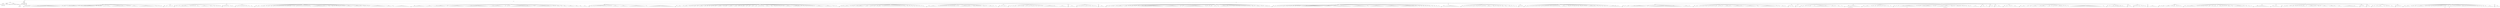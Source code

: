 digraph Tree {
	"t0" [label = "TEI"];
	"t1" [label = "teiHeader"];
	"t2" [label = "fileDesc"];
	"t3" [label = "titleStmt"];
	"t4" [label = "title"];
	"t5" [label = "title"];
	"t6" [label = "author"];
	"t7" [label = "surname"];
	"t8" [label = "forename"];
	"t9" [label = "date"];
	"t10" [label = "publicationStmt"];
	"t11" [label = "p"];
	"t12" [label = "idno"];
	"t13" [label = "sourceDesc"];
	"t14" [label = "genre"];
	"t15" [label = "inspiration"];
	"t16" [label = "structure"];
	"t17" [label = "type"];
	"t18" [label = "periode"];
	"t19" [label = "taille"];
	"t20" [label = "permalien"];
	"t21" [label = "sources"];
	"t22" [label = "source"];
	"t23" [label = "author"];
	"t24" [label = "text"];
	"t25" [label = "profileDesc"];
	"t26" [label = "creation"];
	"t27" [label = "date"];
	"t28" [label = "date"];
	"t29" [label = "langUsage"];
	"t30" [label = "language"];
	"t31" [label = "textClass"];
	"t32" [label = "keywords"];
	"t33" [label = "term"];
	"t34" [label = "text"];
	"t35" [label = "body"];
	"t36" [label = "div1"];
	"t37" [label = "head"];
	"t38" [label = "div2"];
	"t39" [label = "head"];
	"t40" [label = "listPerson"];
	"t41" [label = "sp"];
	"t42" [label = "l"];
	"t43" [label = "sp"];
	"t44" [label = "l"];
	"t45" [label = "sp"];
	"t46" [label = "l"];
	"t47" [label = "l"];
	"t48" [label = "l"];
	"t49" [label = "sp"];
	"t50" [label = "l"];
	"t51" [label = "sp"];
	"t52" [label = "l"];
	"t53" [label = "l"];
	"t54" [label = "l"];
	"t55" [label = "l"];
	"t56" [label = "l"];
	"t57" [label = "l"];
	"t58" [label = "l"];
	"t59" [label = "l"];
	"t60" [label = "l"];
	"t61" [label = "l"];
	"t62" [label = "l"];
	"t63" [label = "l"];
	"t64" [label = "l"];
	"t65" [label = "l"];
	"t66" [label = "l"];
	"t67" [label = "l"];
	"t68" [label = "l"];
	"t69" [label = "l"];
	"t70" [label = "l"];
	"t71" [label = "l"];
	"t72" [label = "l"];
	"t73" [label = "l"];
	"t74" [label = "l"];
	"t75" [label = "l"];
	"t76" [label = "l"];
	"t77" [label = "l"];
	"t78" [label = "l"];
	"t79" [label = "sp"];
	"t80" [label = "l"];
	"t81" [label = "sp"];
	"t82" [label = "l"];
	"t83" [label = "l"];
	"t84" [label = "l"];
	"t85" [label = "l"];
	"t86" [label = "sp"];
	"t87" [label = "l"];
	"t88" [label = "sp"];
	"t89" [label = "l"];
	"t90" [label = "l"];
	"t91" [label = "l"];
	"t92" [label = "l"];
	"t93" [label = "l"];
	"t94" [label = "l"];
	"t95" [label = "l"];
	"t96" [label = "l"];
	"t97" [label = "l"];
	"t98" [label = "l"];
	"t99" [label = "sp"];
	"t100" [label = "l"];
	"t101" [label = "sp"];
	"t102" [label = "l"];
	"t103" [label = "sp"];
	"t104" [label = "l"];
	"t105" [label = "sp"];
	"t106" [label = "l"];
	"t107" [label = "l"];
	"t108" [label = "l"];
	"t109" [label = "l"];
	"t110" [label = "l"];
	"t111" [label = "l"];
	"t112" [label = "l"];
	"t113" [label = "l"];
	"t114" [label = "l"];
	"t115" [label = "l"];
	"t116" [label = "l"];
	"t117" [label = "l"];
	"t118" [label = "l"];
	"t119" [label = "sp"];
	"t120" [label = "l"];
	"t121" [label = "sp"];
	"t122" [label = "l"];
	"t123" [label = "sp"];
	"t124" [label = "l"];
	"t125" [label = "l"];
	"t126" [label = "l"];
	"t127" [label = "l"];
	"t128" [label = "sp"];
	"t129" [label = "l"];
	"t130" [label = "l"];
	"t131" [label = "l"];
	"t132" [label = "sp"];
	"t133" [label = "l"];
	"t134" [label = "sp"];
	"t135" [label = "l"];
	"t136" [label = "sp"];
	"t137" [label = "l"];
	"t138" [label = "l"];
	"t139" [label = "l"];
	"t140" [label = "sp"];
	"t141" [label = "l"];
	"t142" [label = "l"];
	"t143" [label = "l"];
	"t144" [label = "l"];
	"t145" [label = "l"];
	"t146" [label = "l"];
	"t147" [label = "l"];
	"t148" [label = "l"];
	"t149" [label = "l"];
	"t150" [label = "l"];
	"t151" [label = "l"];
	"t152" [label = "l"];
	"t153" [label = "l"];
	"t154" [label = "sp"];
	"t155" [label = "l"];
	"t156" [label = "sp"];
	"t157" [label = "l"];
	"t158" [label = "sp"];
	"t159" [label = "l"];
	"t160" [label = "sp"];
	"t161" [label = "l"];
	"t162" [label = "sp"];
	"t163" [label = "l"];
	"t164" [label = "sp"];
	"t165" [label = "l"];
	"t166" [label = "l"];
	"t167" [label = "l"];
	"t168" [label = "l"];
	"t169" [label = "l"];
	"t170" [label = "l"];
	"t171" [label = "l"];
	"t172" [label = "sp"];
	"t173" [label = "l"];
	"t174" [label = "l"];
	"t175" [label = "l"];
	"t176" [label = "l"];
	"t177" [label = "l"];
	"t178" [label = "l"];
	"t179" [label = "l"];
	"t180" [label = "l"];
	"t181" [label = "l"];
	"t182" [label = "l"];
	"t183" [label = "l"];
	"t184" [label = "l"];
	"t185" [label = "l"];
	"t186" [label = "l"];
	"t187" [label = "l"];
	"t188" [label = "sp"];
	"t189" [label = "l"];
	"t190" [label = "l"];
	"t191" [label = "l"];
	"t192" [label = "sp"];
	"t193" [label = "l"];
	"t194" [label = "sp"];
	"t195" [label = "l"];
	"t196" [label = "l"];
	"t197" [label = "sp"];
	"t198" [label = "l"];
	"t199" [label = "div2"];
	"t200" [label = "head"];
	"t201" [label = "listPerson"];
	"t202" [label = "sp"];
	"t203" [label = "l"];
	"t204" [label = "l"];
	"t205" [label = "l"];
	"t206" [label = "sp"];
	"t207" [label = "l"];
	"t208" [label = "l"];
	"t209" [label = "sp"];
	"t210" [label = "l"];
	"t211" [label = "l"];
	"t212" [label = "sp"];
	"t213" [label = "l"];
	"t214" [label = "div2"];
	"t215" [label = "head"];
	"t216" [label = "listPerson"];
	"t217" [label = "sp"];
	"t218" [label = "l"];
	"t219" [label = "sp"];
	"t220" [label = "l"];
	"t221" [label = "sp"];
	"t222" [label = "l"];
	"t223" [label = "sp"];
	"t224" [label = "l"];
	"t225" [label = "sp"];
	"t226" [label = "l"];
	"t227" [label = "l"];
	"t228" [label = "l"];
	"t229" [label = "l"];
	"t230" [label = "l"];
	"t231" [label = "l"];
	"t232" [label = "l"];
	"t233" [label = "l"];
	"t234" [label = "l"];
	"t235" [label = "sp"];
	"t236" [label = "l"];
	"t237" [label = "sp"];
	"t238" [label = "l"];
	"t239" [label = "sp"];
	"t240" [label = "l"];
	"t241" [label = "sp"];
	"t242" [label = "l"];
	"t243" [label = "sp"];
	"t244" [label = "l"];
	"t245" [label = "sp"];
	"t246" [label = "l"];
	"t247" [label = "sp"];
	"t248" [label = "l"];
	"t249" [label = "l"];
	"t250" [label = "l"];
	"t251" [label = "l"];
	"t252" [label = "sp"];
	"t253" [label = "l"];
	"t254" [label = "l"];
	"t255" [label = "l"];
	"t256" [label = "l"];
	"t257" [label = "l"];
	"t258" [label = "l"];
	"t259" [label = "l"];
	"t260" [label = "l"];
	"t261" [label = "sp"];
	"t262" [label = "l"];
	"t263" [label = "l"];
	"t264" [label = "l"];
	"t265" [label = "l"];
	"t266" [label = "sp"];
	"t267" [label = "l"];
	"t268" [label = "l"];
	"t269" [label = "sp"];
	"t270" [label = "l"];
	"t271" [label = "l"];
	"t272" [label = "sp"];
	"t273" [label = "l"];
	"t274" [label = "sp"];
	"t275" [label = "l"];
	"t276" [label = "sp"];
	"t277" [label = "l"];
	"t278" [label = "div2"];
	"t279" [label = "head"];
	"t280" [label = "listPerson"];
	"t281" [label = "sp"];
	"t282" [label = "l"];
	"t283" [label = "sp"];
	"t284" [label = "l"];
	"t285" [label = "sp"];
	"t286" [label = "l"];
	"t287" [label = "sp"];
	"t288" [label = "l"];
	"t289" [label = "sp"];
	"t290" [label = "l"];
	"t291" [label = "l"];
	"t292" [label = "sp"];
	"t293" [label = "l"];
	"t294" [label = "l"];
	"t295" [label = "l"];
	"t296" [label = "sp"];
	"t297" [label = "l"];
	"t298" [label = "div2"];
	"t299" [label = "head"];
	"t300" [label = "listPerson"];
	"t301" [label = "sp"];
	"t302" [label = "l"];
	"t303" [label = "l"];
	"t304" [label = "sp"];
	"t305" [label = "l"];
	"t306" [label = "sp"];
	"t307" [label = "l"];
	"t308" [label = "sp"];
	"t309" [label = "l"];
	"t310" [label = "l"];
	"t311" [label = "sp"];
	"t312" [label = "l"];
	"t313" [label = "l"];
	"t314" [label = "sp"];
	"t315" [label = "l"];
	"t316" [label = "sp"];
	"t317" [label = "l"];
	"t318" [label = "l"];
	"t319" [label = "sp"];
	"t320" [label = "l"];
	"t321" [label = "l"];
	"t322" [label = "sp"];
	"t323" [label = "l"];
	"t324" [label = "l"];
	"t325" [label = "l"];
	"t326" [label = "div2"];
	"t327" [label = "head"];
	"t328" [label = "listPerson"];
	"t329" [label = "sp"];
	"t330" [label = "l"];
	"t331" [label = "l"];
	"t332" [label = "l"];
	"t333" [label = "l"];
	"t334" [label = "sp"];
	"t335" [label = "l"];
	"t336" [label = "sp"];
	"t337" [label = "l"];
	"t338" [label = "l"];
	"t339" [label = "l"];
	"t340" [label = "l"];
	"t341" [label = "sp"];
	"t342" [label = "l"];
	"t343" [label = "sp"];
	"t344" [label = "l"];
	"t345" [label = "l"];
	"t346" [label = "l"];
	"t347" [label = "sp"];
	"t348" [label = "l"];
	"t349" [label = "l"];
	"t350" [label = "sp"];
	"t351" [label = "l"];
	"t352" [label = "l"];
	"t353" [label = "sp"];
	"t354" [label = "l"];
	"t355" [label = "sp"];
	"t356" [label = "l"];
	"t357" [label = "sp"];
	"t358" [label = "l"];
	"t359" [label = "sp"];
	"t360" [label = "l"];
	"t361" [label = "l"];
	"t362" [label = "sp"];
	"t363" [label = "l"];
	"t364" [label = "sp"];
	"t365" [label = "l"];
	"t366" [label = "sp"];
	"t367" [label = "l"];
	"t368" [label = "sp"];
	"t369" [label = "l"];
	"t370" [label = "sp"];
	"t371" [label = "l"];
	"t372" [label = "sp"];
	"t373" [label = "l"];
	"t374" [label = "sp"];
	"t375" [label = "l"];
	"t376" [label = "sp"];
	"t377" [label = "l"];
	"t378" [label = "sp"];
	"t379" [label = "l"];
	"t380" [label = "l"];
	"t381" [label = "l"];
	"t382" [label = "sp"];
	"t383" [label = "l"];
	"t384" [label = "sp"];
	"t385" [label = "l"];
	"t386" [label = "l"];
	"t387" [label = "sp"];
	"t388" [label = "l"];
	"t389" [label = "l"];
	"t390" [label = "sp"];
	"t391" [label = "l"];
	"t392" [label = "sp"];
	"t393" [label = "l"];
	"t394" [label = "sp"];
	"t395" [label = "l"];
	"t396" [label = "sp"];
	"t397" [label = "l"];
	"t398" [label = "sp"];
	"t399" [label = "l"];
	"t400" [label = "sp"];
	"t401" [label = "l"];
	"t402" [label = "sp"];
	"t403" [label = "l"];
	"t404" [label = "sp"];
	"t405" [label = "l"];
	"t406" [label = "sp"];
	"t407" [label = "l"];
	"t408" [label = "sp"];
	"t409" [label = "l"];
	"t410" [label = "sp"];
	"t411" [label = "l"];
	"t412" [label = "sp"];
	"t413" [label = "l"];
	"t414" [label = "l"];
	"t415" [label = "sp"];
	"t416" [label = "l"];
	"t417" [label = "l"];
	"t418" [label = "l"];
	"t419" [label = "l"];
	"t420" [label = "l"];
	"t421" [label = "l"];
	"t422" [label = "l"];
	"t423" [label = "l"];
	"t424" [label = "l"];
	"t425" [label = "l"];
	"t426" [label = "l"];
	"t427" [label = "l"];
	"t428" [label = "l"];
	"t429" [label = "l"];
	"t430" [label = "sp"];
	"t431" [label = "l"];
	"t432" [label = "sp"];
	"t433" [label = "l"];
	"t434" [label = "l"];
	"t435" [label = "l"];
	"t436" [label = "sp"];
	"t437" [label = "l"];
	"t438" [label = "l"];
	"t439" [label = "l"];
	"t440" [label = "sp"];
	"t441" [label = "l"];
	"t442" [label = "sp"];
	"t443" [label = "l"];
	"t444" [label = "sp"];
	"t445" [label = "l"];
	"t446" [label = "sp"];
	"t447" [label = "l"];
	"t448" [label = "l"];
	"t449" [label = "l"];
	"t450" [label = "sp"];
	"t451" [label = "l"];
	"t452" [label = "sp"];
	"t453" [label = "l"];
	"t454" [label = "sp"];
	"t455" [label = "l"];
	"t456" [label = "sp"];
	"t457" [label = "l"];
	"t458" [label = "sp"];
	"t459" [label = "l"];
	"t460" [label = "l"];
	"t461" [label = "l"];
	"t462" [label = "l"];
	"t463" [label = "l"];
	"t464" [label = "l"];
	"t465" [label = "l"];
	"t466" [label = "sp"];
	"t467" [label = "l"];
	"t468" [label = "l"];
	"t469" [label = "l"];
	"t470" [label = "l"];
	"t471" [label = "l"];
	"t472" [label = "l"];
	"t473" [label = "l"];
	"t474" [label = "l"];
	"t475" [label = "sp"];
	"t476" [label = "l"];
	"t477" [label = "sp"];
	"t478" [label = "l"];
	"t479" [label = "l"];
	"t480" [label = "l"];
	"t481" [label = "sp"];
	"t482" [label = "l"];
	"t483" [label = "sp"];
	"t484" [label = "l"];
	"t485" [label = "l"];
	"t486" [label = "sp"];
	"t487" [label = "l"];
	"t488" [label = "sp"];
	"t489" [label = "l"];
	"t490" [label = "l"];
	"t491" [label = "l"];
	"t492" [label = "l"];
	"t493" [label = "l"];
	"t494" [label = "l"];
	"t495" [label = "l"];
	"t496" [label = "l"];
	"t497" [label = "l"];
	"t498" [label = "l"];
	"t499" [label = "l"];
	"t500" [label = "l"];
	"t501" [label = "l"];
	"t502" [label = "l"];
	"t503" [label = "sp"];
	"t504" [label = "l"];
	"t505" [label = "l"];
	"t506" [label = "l"];
	"t507" [label = "l"];
	"t508" [label = "l"];
	"t509" [label = "l"];
	"t510" [label = "sp"];
	"t511" [label = "l"];
	"t512" [label = "l"];
	"t513" [label = "sp"];
	"t514" [label = "l"];
	"t515" [label = "l"];
	"t516" [label = "l"];
	"t517" [label = "l"];
	"t518" [label = "l"];
	"t519" [label = "l"];
	"t520" [label = "l"];
	"t521" [label = "l"];
	"t522" [label = "l"];
	"t523" [label = "l"];
	"t524" [label = "l"];
	"t525" [label = "l"];
	"t526" [label = "l"];
	"t527" [label = "l"];
	"t528" [label = "div2"];
	"t529" [label = "head"];
	"t530" [label = "listPerson"];
	"t531" [label = "sp"];
	"t532" [label = "l"];
	"t533" [label = "l"];
	"t534" [label = "l"];
	"t535" [label = "l"];
	"t536" [label = "l"];
	"t537" [label = "l"];
	"t538" [label = "l"];
	"t539" [label = "l"];
	"t540" [label = "l"];
	"t541" [label = "l"];
	"t542" [label = "l"];
	"t543" [label = "l"];
	"t544" [label = "sp"];
	"t545" [label = "l"];
	"t546" [label = "l"];
	"t547" [label = "l"];
	"t548" [label = "l"];
	"t549" [label = "l"];
	"t550" [label = "l"];
	"t551" [label = "l"];
	"t552" [label = "sp"];
	"t553" [label = "l"];
	"t554" [label = "sp"];
	"t555" [label = "l"];
	"t556" [label = "l"];
	"t557" [label = "l"];
	"t558" [label = "l"];
	"t559" [label = "l"];
	"t560" [label = "l"];
	"t561" [label = "l"];
	"t562" [label = "l"];
	"t563" [label = "l"];
	"t564" [label = "l"];
	"t565" [label = "l"];
	"t566" [label = "sp"];
	"t567" [label = "l"];
	"t568" [label = "l"];
	"t569" [label = "sp"];
	"t570" [label = "l"];
	"t571" [label = "l"];
	"t572" [label = "l"];
	"t573" [label = "l"];
	"t574" [label = "l"];
	"t575" [label = "l"];
	"t576" [label = "l"];
	"t577" [label = "l"];
	"t578" [label = "l"];
	"t579" [label = "l"];
	"t580" [label = "l"];
	"t581" [label = "l"];
	"t582" [label = "l"];
	"t583" [label = "l"];
	"t584" [label = "l"];
	"t585" [label = "sp"];
	"t586" [label = "l"];
	"t587" [label = "sp"];
	"t588" [label = "l"];
	"t589" [label = "l"];
	"t590" [label = "l"];
	"t591" [label = "l"];
	"t592" [label = "l"];
	"t593" [label = "l"];
	"t594" [label = "l"];
	"t595" [label = "l"];
	"t596" [label = "l"];
	"t597" [label = "l"];
	"t598" [label = "l"];
	"t599" [label = "l"];
	"t600" [label = "l"];
	"t601" [label = "l"];
	"t602" [label = "l"];
	"t603" [label = "l"];
	"t604" [label = "l"];
	"t605" [label = "l"];
	"t606" [label = "l"];
	"t607" [label = "l"];
	"t608" [label = "l"];
	"t609" [label = "sp"];
	"t610" [label = "l"];
	"t611" [label = "sp"];
	"t612" [label = "l"];
	"t613" [label = "l"];
	"t614" [label = "l"];
	"t615" [label = "l"];
	"t616" [label = "l"];
	"t617" [label = "l"];
	"t618" [label = "l"];
	"t619" [label = "l"];
	"t620" [label = "l"];
	"t621" [label = "l"];
	"t622" [label = "l"];
	"t623" [label = "l"];
	"t624" [label = "l"];
	"t625" [label = "sp"];
	"t626" [label = "l"];
	"t627" [label = "l"];
	"t628" [label = "sp"];
	"t629" [label = "l"];
	"t630" [label = "l"];
	"t631" [label = "sp"];
	"t632" [label = "l"];
	"t633" [label = "sp"];
	"t634" [label = "l"];
	"t635" [label = "sp"];
	"t636" [label = "l"];
	"t637" [label = "l"];
	"t638" [label = "l"];
	"t639" [label = "l"];
	"t640" [label = "l"];
	"t641" [label = "l"];
	"t642" [label = "l"];
	"t643" [label = "l"];
	"t644" [label = "l"];
	"t645" [label = "l"];
	"t646" [label = "l"];
	"t647" [label = "l"];
	"t648" [label = "l"];
	"t649" [label = "l"];
	"t650" [label = "l"];
	"t651" [label = "l"];
	"t652" [label = "l"];
	"t653" [label = "l"];
	"t654" [label = "l"];
	"t655" [label = "l"];
	"t656" [label = "sp"];
	"t657" [label = "l"];
	"t658" [label = "sp"];
	"t659" [label = "l"];
	"t660" [label = "sp"];
	"t661" [label = "l"];
	"t662" [label = "sp"];
	"t663" [label = "l"];
	"t664" [label = "l"];
	"t665" [label = "l"];
	"t666" [label = "l"];
	"t667" [label = "l"];
	"t668" [label = "l"];
	"t669" [label = "l"];
	"t670" [label = "l"];
	"t671" [label = "l"];
	"t672" [label = "l"];
	"t673" [label = "l"];
	"t674" [label = "l"];
	"t675" [label = "l"];
	"t676" [label = "l"];
	"t677" [label = "l"];
	"t678" [label = "sp"];
	"t679" [label = "l"];
	"t680" [label = "sp"];
	"t681" [label = "l"];
	"t682" [label = "l"];
	"t683" [label = "sp"];
	"t684" [label = "l"];
	"t685" [label = "sp"];
	"t686" [label = "l"];
	"t687" [label = "l"];
	"t688" [label = "l"];
	"t689" [label = "l"];
	"t690" [label = "sp"];
	"t691" [label = "l"];
	"t692" [label = "l"];
	"t693" [label = "sp"];
	"t694" [label = "l"];
	"t695" [label = "l"];
	"t696" [label = "l"];
	"t697" [label = "l"];
	"t698" [label = "sp"];
	"t699" [label = "l"];
	"t700" [label = "l"];
	"t701" [label = "l"];
	"t702" [label = "l"];
	"t703" [label = "l"];
	"t704" [label = "l"];
	"t705" [label = "l"];
	"t706" [label = "sp"];
	"t707" [label = "l"];
	"t708" [label = "l"];
	"t709" [label = "l"];
	"t710" [label = "l"];
	"t711" [label = "sp"];
	"t712" [label = "l"];
	"t713" [label = "l"];
	"t714" [label = "l"];
	"t715" [label = "sp"];
	"t716" [label = "l"];
	"t717" [label = "l"];
	"t718" [label = "l"];
	"t719" [label = "l"];
	"t720" [label = "l"];
	"t721" [label = "div1"];
	"t722" [label = "head"];
	"t723" [label = "div2"];
	"t724" [label = "head"];
	"t725" [label = "listPerson"];
	"t726" [label = "sp"];
	"t727" [label = "l"];
	"t728" [label = "sp"];
	"t729" [label = "l"];
	"t730" [label = "sp"];
	"t731" [label = "l"];
	"t732" [label = "sp"];
	"t733" [label = "l"];
	"t734" [label = "l"];
	"t735" [label = "sp"];
	"t736" [label = "l"];
	"t737" [label = "sp"];
	"t738" [label = "l"];
	"t739" [label = "sp"];
	"t740" [label = "l"];
	"t741" [label = "sp"];
	"t742" [label = "l"];
	"t743" [label = "l"];
	"t744" [label = "sp"];
	"t745" [label = "l"];
	"t746" [label = "sp"];
	"t747" [label = "l"];
	"t748" [label = "l"];
	"t749" [label = "sp"];
	"t750" [label = "l"];
	"t751" [label = "sp"];
	"t752" [label = "l"];
	"t753" [label = "l"];
	"t754" [label = "sp"];
	"t755" [label = "l"];
	"t756" [label = "sp"];
	"t757" [label = "l"];
	"t758" [label = "sp"];
	"t759" [label = "l"];
	"t760" [label = "sp"];
	"t761" [label = "l"];
	"t762" [label = "sp"];
	"t763" [label = "l"];
	"t764" [label = "l"];
	"t765" [label = "l"];
	"t766" [label = "l"];
	"t767" [label = "l"];
	"t768" [label = "l"];
	"t769" [label = "l"];
	"t770" [label = "sp"];
	"t771" [label = "l"];
	"t772" [label = "l"];
	"t773" [label = "l"];
	"t774" [label = "l"];
	"t775" [label = "l"];
	"t776" [label = "l"];
	"t777" [label = "l"];
	"t778" [label = "l"];
	"t779" [label = "sp"];
	"t780" [label = "l"];
	"t781" [label = "l"];
	"t782" [label = "l"];
	"t783" [label = "l"];
	"t784" [label = "l"];
	"t785" [label = "l"];
	"t786" [label = "l"];
	"t787" [label = "l"];
	"t788" [label = "l"];
	"t789" [label = "l"];
	"t790" [label = "l"];
	"t791" [label = "l"];
	"t792" [label = "l"];
	"t793" [label = "l"];
	"t794" [label = "l"];
	"t795" [label = "l"];
	"t796" [label = "sp"];
	"t797" [label = "l"];
	"t798" [label = "l"];
	"t799" [label = "sp"];
	"t800" [label = "l"];
	"t801" [label = "l"];
	"t802" [label = "l"];
	"t803" [label = "l"];
	"t804" [label = "l"];
	"t805" [label = "l"];
	"t806" [label = "l"];
	"t807" [label = "l"];
	"t808" [label = "l"];
	"t809" [label = "l"];
	"t810" [label = "l"];
	"t811" [label = "l"];
	"t812" [label = "l"];
	"t813" [label = "l"];
	"t814" [label = "l"];
	"t815" [label = "l"];
	"t816" [label = "l"];
	"t817" [label = "l"];
	"t818" [label = "l"];
	"t819" [label = "l"];
	"t820" [label = "l"];
	"t821" [label = "l"];
	"t822" [label = "l"];
	"t823" [label = "l"];
	"t824" [label = "div2"];
	"t825" [label = "head"];
	"t826" [label = "listPerson"];
	"t827" [label = "sp"];
	"t828" [label = "l"];
	"t829" [label = "l"];
	"t830" [label = "l"];
	"t831" [label = "l"];
	"t832" [label = "l"];
	"t833" [label = "sp"];
	"t834" [label = "l"];
	"t835" [label = "sp"];
	"t836" [label = "l"];
	"t837" [label = "l"];
	"t838" [label = "l"];
	"t839" [label = "l"];
	"t840" [label = "l"];
	"t841" [label = "sp"];
	"t842" [label = "l"];
	"t843" [label = "sp"];
	"t844" [label = "l"];
	"t845" [label = "l"];
	"t846" [label = "sp"];
	"t847" [label = "l"];
	"t848" [label = "sp"];
	"t849" [label = "l"];
	"t850" [label = "l"];
	"t851" [label = "l"];
	"t852" [label = "sp"];
	"t853" [label = "l"];
	"t854" [label = "l"];
	"t855" [label = "sp"];
	"t856" [label = "l"];
	"t857" [label = "l"];
	"t858" [label = "l"];
	"t859" [label = "l"];
	"t860" [label = "l"];
	"t861" [label = "sp"];
	"t862" [label = "l"];
	"t863" [label = "l"];
	"t864" [label = "sp"];
	"t865" [label = "l"];
	"t866" [label = "l"];
	"t867" [label = "sp"];
	"t868" [label = "l"];
	"t869" [label = "l"];
	"t870" [label = "sp"];
	"t871" [label = "l"];
	"t872" [label = "l"];
	"t873" [label = "sp"];
	"t874" [label = "l"];
	"t875" [label = "sp"];
	"t876" [label = "l"];
	"t877" [label = "l"];
	"t878" [label = "l"];
	"t879" [label = "sp"];
	"t880" [label = "l"];
	"t881" [label = "l"];
	"t882" [label = "l"];
	"t883" [label = "l"];
	"t884" [label = "l"];
	"t885" [label = "sp"];
	"t886" [label = "l"];
	"t887" [label = "sp"];
	"t888" [label = "l"];
	"t889" [label = "l"];
	"t890" [label = "l"];
	"t891" [label = "l"];
	"t892" [label = "sp"];
	"t893" [label = "l"];
	"t894" [label = "l"];
	"t895" [label = "l"];
	"t896" [label = "l"];
	"t897" [label = "l"];
	"t898" [label = "sp"];
	"t899" [label = "l"];
	"t900" [label = "l"];
	"t901" [label = "l"];
	"t902" [label = "l"];
	"t903" [label = "sp"];
	"t904" [label = "l"];
	"t905" [label = "sp"];
	"t906" [label = "l"];
	"t907" [label = "sp"];
	"t908" [label = "l"];
	"t909" [label = "sp"];
	"t910" [label = "l"];
	"t911" [label = "l"];
	"t912" [label = "l"];
	"t913" [label = "l"];
	"t914" [label = "sp"];
	"t915" [label = "l"];
	"t916" [label = "l"];
	"t917" [label = "sp"];
	"t918" [label = "l"];
	"t919" [label = "l"];
	"t920" [label = "l"];
	"t921" [label = "sp"];
	"t922" [label = "l"];
	"t923" [label = "l"];
	"t924" [label = "l"];
	"t925" [label = "sp"];
	"t926" [label = "l"];
	"t927" [label = "l"];
	"t928" [label = "l"];
	"t929" [label = "sp"];
	"t930" [label = "l"];
	"t931" [label = "l"];
	"t932" [label = "sp"];
	"t933" [label = "l"];
	"t934" [label = "sp"];
	"t935" [label = "l"];
	"t936" [label = "sp"];
	"t937" [label = "l"];
	"t938" [label = "sp"];
	"t939" [label = "l"];
	"t940" [label = "l"];
	"t941" [label = "sp"];
	"t942" [label = "l"];
	"t943" [label = "l"];
	"t944" [label = "l"];
	"t945" [label = "l"];
	"t946" [label = "l"];
	"t947" [label = "sp"];
	"t948" [label = "l"];
	"t949" [label = "l"];
	"t950" [label = "l"];
	"t951" [label = "sp"];
	"t952" [label = "l"];
	"t953" [label = "l"];
	"t954" [label = "l"];
	"t955" [label = "sp"];
	"t956" [label = "l"];
	"t957" [label = "sp"];
	"t958" [label = "l"];
	"t959" [label = "sp"];
	"t960" [label = "l"];
	"t961" [label = "l"];
	"t962" [label = "sp"];
	"t963" [label = "l"];
	"t964" [label = "sp"];
	"t965" [label = "l"];
	"t966" [label = "sp"];
	"t967" [label = "l"];
	"t968" [label = "sp"];
	"t969" [label = "l"];
	"t970" [label = "l"];
	"t971" [label = "l"];
	"t972" [label = "l"];
	"t973" [label = "l"];
	"t974" [label = "l"];
	"t975" [label = "l"];
	"t976" [label = "sp"];
	"t977" [label = "l"];
	"t978" [label = "l"];
	"t979" [label = "l"];
	"t980" [label = "l"];
	"t981" [label = "l"];
	"t982" [label = "l"];
	"t983" [label = "l"];
	"t984" [label = "l"];
	"t985" [label = "sp"];
	"t986" [label = "l"];
	"t987" [label = "sp"];
	"t988" [label = "l"];
	"t989" [label = "sp"];
	"t990" [label = "l"];
	"t991" [label = "l"];
	"t992" [label = "sp"];
	"t993" [label = "l"];
	"t994" [label = "l"];
	"t995" [label = "sp"];
	"t996" [label = "l"];
	"t997" [label = "sp"];
	"t998" [label = "l"];
	"t999" [label = "sp"];
	"t1000" [label = "l"];
	"t1001" [label = "sp"];
	"t1002" [label = "l"];
	"t1003" [label = "sp"];
	"t1004" [label = "l"];
	"t1005" [label = "l"];
	"t1006" [label = "sp"];
	"t1007" [label = "l"];
	"t1008" [label = "sp"];
	"t1009" [label = "l"];
	"t1010" [label = "l"];
	"t1011" [label = "l"];
	"t1012" [label = "l"];
	"t1013" [label = "l"];
	"t1014" [label = "l"];
	"t1015" [label = "l"];
	"t1016" [label = "l"];
	"t1017" [label = "sp"];
	"t1018" [label = "l"];
	"t1019" [label = "l"];
	"t1020" [label = "l"];
	"t1021" [label = "l"];
	"t1022" [label = "l"];
	"t1023" [label = "l"];
	"t1024" [label = "l"];
	"t1025" [label = "l"];
	"t1026" [label = "sp"];
	"t1027" [label = "l"];
	"t1028" [label = "l"];
	"t1029" [label = "sp"];
	"t1030" [label = "l"];
	"t1031" [label = "sp"];
	"t1032" [label = "l"];
	"t1033" [label = "l"];
	"t1034" [label = "div2"];
	"t1035" [label = "head"];
	"t1036" [label = "listPerson"];
	"t1037" [label = "sp"];
	"t1038" [label = "l"];
	"t1039" [label = "sp"];
	"t1040" [label = "l"];
	"t1041" [label = "sp"];
	"t1042" [label = "l"];
	"t1043" [label = "l"];
	"t1044" [label = "l"];
	"t1045" [label = "l"];
	"t1046" [label = "l"];
	"t1047" [label = "l"];
	"t1048" [label = "l"];
	"t1049" [label = "sp"];
	"t1050" [label = "l"];
	"t1051" [label = "sp"];
	"t1052" [label = "l"];
	"t1053" [label = "sp"];
	"t1054" [label = "l"];
	"t1055" [label = "l"];
	"t1056" [label = "sp"];
	"t1057" [label = "l"];
	"t1058" [label = "sp"];
	"t1059" [label = "l"];
	"t1060" [label = "l"];
	"t1061" [label = "l"];
	"t1062" [label = "l"];
	"t1063" [label = "l"];
	"t1064" [label = "l"];
	"t1065" [label = "l"];
	"t1066" [label = "l"];
	"t1067" [label = "sp"];
	"t1068" [label = "l"];
	"t1069" [label = "l"];
	"t1070" [label = "l"];
	"t1071" [label = "l"];
	"t1072" [label = "sp"];
	"t1073" [label = "l"];
	"t1074" [label = "l"];
	"t1075" [label = "l"];
	"t1076" [label = "sp"];
	"t1077" [label = "l"];
	"t1078" [label = "sp"];
	"t1079" [label = "l"];
	"t1080" [label = "l"];
	"t1081" [label = "sp"];
	"t1082" [label = "l"];
	"t1083" [label = "sp"];
	"t1084" [label = "l"];
	"t1085" [label = "l"];
	"t1086" [label = "l"];
	"t1087" [label = "l"];
	"t1088" [label = "l"];
	"t1089" [label = "sp"];
	"t1090" [label = "l"];
	"t1091" [label = "sp"];
	"t1092" [label = "l"];
	"t1093" [label = "l"];
	"t1094" [label = "sp"];
	"t1095" [label = "l"];
	"t1096" [label = "sp"];
	"t1097" [label = "l"];
	"t1098" [label = "sp"];
	"t1099" [label = "l"];
	"t1100" [label = "sp"];
	"t1101" [label = "l"];
	"t1102" [label = "sp"];
	"t1103" [label = "l"];
	"t1104" [label = "sp"];
	"t1105" [label = "l"];
	"t1106" [label = "sp"];
	"t1107" [label = "l"];
	"t1108" [label = "sp"];
	"t1109" [label = "l"];
	"t1110" [label = "sp"];
	"t1111" [label = "l"];
	"t1112" [label = "sp"];
	"t1113" [label = "l"];
	"t1114" [label = "sp"];
	"t1115" [label = "l"];
	"t1116" [label = "sp"];
	"t1117" [label = "l"];
	"t1118" [label = "sp"];
	"t1119" [label = "l"];
	"t1120" [label = "sp"];
	"t1121" [label = "l"];
	"t1122" [label = "l"];
	"t1123" [label = "sp"];
	"t1124" [label = "l"];
	"t1125" [label = "sp"];
	"t1126" [label = "l"];
	"t1127" [label = "sp"];
	"t1128" [label = "l"];
	"t1129" [label = "l"];
	"t1130" [label = "l"];
	"t1131" [label = "sp"];
	"t1132" [label = "l"];
	"t1133" [label = "l"];
	"t1134" [label = "sp"];
	"t1135" [label = "l"];
	"t1136" [label = "l"];
	"t1137" [label = "sp"];
	"t1138" [label = "l"];
	"t1139" [label = "l"];
	"t1140" [label = "sp"];
	"t1141" [label = "l"];
	"t1142" [label = "l"];
	"t1143" [label = "sp"];
	"t1144" [label = "l"];
	"t1145" [label = "l"];
	"t1146" [label = "sp"];
	"t1147" [label = "l"];
	"t1148" [label = "sp"];
	"t1149" [label = "l"];
	"t1150" [label = "l"];
	"t1151" [label = "sp"];
	"t1152" [label = "l"];
	"t1153" [label = "sp"];
	"t1154" [label = "l"];
	"t1155" [label = "l"];
	"t1156" [label = "l"];
	"t1157" [label = "div2"];
	"t1158" [label = "head"];
	"t1159" [label = "listPerson"];
	"t1160" [label = "sp"];
	"t1161" [label = "l"];
	"t1162" [label = "l"];
	"t1163" [label = "l"];
	"t1164" [label = "l"];
	"t1165" [label = "l"];
	"t1166" [label = "l"];
	"t1167" [label = "l"];
	"t1168" [label = "l"];
	"t1169" [label = "l"];
	"t1170" [label = "sp"];
	"t1171" [label = "l"];
	"t1172" [label = "sp"];
	"t1173" [label = "l"];
	"t1174" [label = "l"];
	"t1175" [label = "sp"];
	"t1176" [label = "l"];
	"t1177" [label = "sp"];
	"t1178" [label = "l"];
	"t1179" [label = "sp"];
	"t1180" [label = "l"];
	"t1181" [label = "sp"];
	"t1182" [label = "l"];
	"t1183" [label = "sp"];
	"t1184" [label = "l"];
	"t1185" [label = "sp"];
	"t1186" [label = "l"];
	"t1187" [label = "sp"];
	"t1188" [label = "l"];
	"t1189" [label = "sp"];
	"t1190" [label = "l"];
	"t1191" [label = "sp"];
	"t1192" [label = "l"];
	"t1193" [label = "sp"];
	"t1194" [label = "l"];
	"t1195" [label = "sp"];
	"t1196" [label = "l"];
	"t1197" [label = "sp"];
	"t1198" [label = "l"];
	"t1199" [label = "l"];
	"t1200" [label = "l"];
	"t1201" [label = "sp"];
	"t1202" [label = "l"];
	"t1203" [label = "sp"];
	"t1204" [label = "l"];
	"t1205" [label = "sp"];
	"t1206" [label = "l"];
	"t1207" [label = "sp"];
	"t1208" [label = "l"];
	"t1209" [label = "l"];
	"t1210" [label = "l"];
	"t1211" [label = "l"];
	"t1212" [label = "l"];
	"t1213" [label = "l"];
	"t1214" [label = "l"];
	"t1215" [label = "l"];
	"t1216" [label = "l"];
	"t1217" [label = "l"];
	"t1218" [label = "l"];
	"t1219" [label = "sp"];
	"t1220" [label = "l"];
	"t1221" [label = "sp"];
	"t1222" [label = "l"];
	"t1223" [label = "l"];
	"t1224" [label = "l"];
	"t1225" [label = "l"];
	"t1226" [label = "sp"];
	"t1227" [label = "l"];
	"t1228" [label = "sp"];
	"t1229" [label = "l"];
	"t1230" [label = "sp"];
	"t1231" [label = "l"];
	"t1232" [label = "sp"];
	"t1233" [label = "l"];
	"t1234" [label = "sp"];
	"t1235" [label = "l"];
	"t1236" [label = "sp"];
	"t1237" [label = "l"];
	"t1238" [label = "l"];
	"t1239" [label = "l"];
	"t1240" [label = "l"];
	"t1241" [label = "sp"];
	"t1242" [label = "l"];
	"t1243" [label = "sp"];
	"t1244" [label = "l"];
	"t1245" [label = "l"];
	"t1246" [label = "l"];
	"t1247" [label = "l"];
	"t1248" [label = "l"];
	"t1249" [label = "l"];
	"t1250" [label = "sp"];
	"t1251" [label = "l"];
	"t1252" [label = "sp"];
	"t1253" [label = "l"];
	"t1254" [label = "l"];
	"t1255" [label = "div2"];
	"t1256" [label = "head"];
	"t1257" [label = "listPerson"];
	"t1258" [label = "sp"];
	"t1259" [label = "l"];
	"t1260" [label = "l"];
	"t1261" [label = "sp"];
	"t1262" [label = "l"];
	"t1263" [label = "sp"];
	"t1264" [label = "l"];
	"t1265" [label = "l"];
	"t1266" [label = "l"];
	"t1267" [label = "sp"];
	"t1268" [label = "l"];
	"t1269" [label = "div2"];
	"t1270" [label = "head"];
	"t1271" [label = "listPerson"];
	"t1272" [label = "sp"];
	"t1273" [label = "l"];
	"t1274" [label = "l"];
	"t1275" [label = "sp"];
	"t1276" [label = "l"];
	"t1277" [label = "sp"];
	"t1278" [label = "l"];
	"t1279" [label = "l"];
	"t1280" [label = "l"];
	"t1281" [label = "l"];
	"t1282" [label = "sp"];
	"t1283" [label = "l"];
	"t1284" [label = "l"];
	"t1285" [label = "sp"];
	"t1286" [label = "l"];
	"t1287" [label = "sp"];
	"t1288" [label = "l"];
	"t1289" [label = "sp"];
	"t1290" [label = "l"];
	"t1291" [label = "l"];
	"t1292" [label = "l"];
	"t1293" [label = "sp"];
	"t1294" [label = "l"];
	"t1295" [label = "l"];
	"t1296" [label = "sp"];
	"t1297" [label = "l"];
	"t1298" [label = "sp"];
	"t1299" [label = "l"];
	"t1300" [label = "l"];
	"t1301" [label = "sp"];
	"t1302" [label = "l"];
	"t1303" [label = "sp"];
	"t1304" [label = "l"];
	"t1305" [label = "l"];
	"t1306" [label = "l"];
	"t1307" [label = "sp"];
	"t1308" [label = "l"];
	"t1309" [label = "sp"];
	"t1310" [label = "l"];
	"t1311" [label = "l"];
	"t1312" [label = "sp"];
	"t1313" [label = "l"];
	"t1314" [label = "l"];
	"t1315" [label = "sp"];
	"t1316" [label = "l"];
	"t1317" [label = "sp"];
	"t1318" [label = "l"];
	"t1319" [label = "sp"];
	"t1320" [label = "l"];
	"t1321" [label = "sp"];
	"t1322" [label = "l"];
	"t1323" [label = "l"];
	"t1324" [label = "l"];
	"t1325" [label = "l"];
	"t1326" [label = "l"];
	"t1327" [label = "l"];
	"t1328" [label = "l"];
	"t1329" [label = "l"];
	"t1330" [label = "l"];
	"t1331" [label = "l"];
	"t1332" [label = "l"];
	"t1333" [label = "l"];
	"t1334" [label = "l"];
	"t1335" [label = "sp"];
	"t1336" [label = "l"];
	"t1337" [label = "sp"];
	"t1338" [label = "l"];
	"t1339" [label = "l"];
	"t1340" [label = "l"];
	"t1341" [label = "l"];
	"t1342" [label = "l"];
	"t1343" [label = "l"];
	"t1344" [label = "l"];
	"t1345" [label = "l"];
	"t1346" [label = "div2"];
	"t1347" [label = "head"];
	"t1348" [label = "listPerson"];
	"t1349" [label = "sp"];
	"t1350" [label = "l"];
	"t1351" [label = "l"];
	"t1352" [label = "l"];
	"t1353" [label = "l"];
	"t1354" [label = "l"];
	"t1355" [label = "l"];
	"t1356" [label = "div2"];
	"t1357" [label = "head"];
	"t1358" [label = "listPerson"];
	"t1359" [label = "sp"];
	"t1360" [label = "l"];
	"t1361" [label = "sp"];
	"t1362" [label = "l"];
	"t1363" [label = "sp"];
	"t1364" [label = "l"];
	"t1365" [label = "l"];
	"t1366" [label = "sp"];
	"t1367" [label = "l"];
	"t1368" [label = "sp"];
	"t1369" [label = "l"];
	"t1370" [label = "sp"];
	"t1371" [label = "l"];
	"t1372" [label = "l"];
	"t1373" [label = "l"];
	"t1374" [label = "sp"];
	"t1375" [label = "l"];
	"t1376" [label = "sp"];
	"t1377" [label = "l"];
	"t1378" [label = "sp"];
	"t1379" [label = "l"];
	"t1380" [label = "l"];
	"t1381" [label = "sp"];
	"t1382" [label = "l"];
	"t1383" [label = "l"];
	"t1384" [label = "sp"];
	"t1385" [label = "l"];
	"t1386" [label = "sp"];
	"t1387" [label = "l"];
	"t1388" [label = "l"];
	"t1389" [label = "div2"];
	"t1390" [label = "head"];
	"t1391" [label = "listPerson"];
	"t1392" [label = "sp"];
	"t1393" [label = "l"];
	"t1394" [label = "l"];
	"t1395" [label = "l"];
	"t1396" [label = "l"];
	"t1397" [label = "l"];
	"t1398" [label = "div2"];
	"t1399" [label = "head"];
	"t1400" [label = "listPerson"];
	"t1401" [label = "sp"];
	"t1402" [label = "l"];
	"t1403" [label = "sp"];
	"t1404" [label = "l"];
	"t1405" [label = "l"];
	"t1406" [label = "sp"];
	"t1407" [label = "l"];
	"t1408" [label = "sp"];
	"t1409" [label = "l"];
	"t1410" [label = "l"];
	"t1411" [label = "l"];
	"t1412" [label = "sp"];
	"t1413" [label = "l"];
	"t1414" [label = "sp"];
	"t1415" [label = "l"];
	"t1416" [label = "l"];
	"t1417" [label = "l"];
	"t1418" [label = "l"];
	"t1419" [label = "l"];
	"t1420" [label = "l"];
	"t1421" [label = "l"];
	"t1422" [label = "sp"];
	"t1423" [label = "l"];
	"t1424" [label = "l"];
	"t1425" [label = "l"];
	"t1426" [label = "l"];
	"t1427" [label = "sp"];
	"t1428" [label = "l"];
	"t1429" [label = "sp"];
	"t1430" [label = "l"];
	"t1431" [label = "sp"];
	"t1432" [label = "l"];
	"t1433" [label = "l"];
	"t1434" [label = "l"];
	"t1435" [label = "sp"];
	"t1436" [label = "l"];
	"t1437" [label = "sp"];
	"t1438" [label = "l"];
	"t1439" [label = "l"];
	"t1440" [label = "sp"];
	"t1441" [label = "l"];
	"t1442" [label = "sp"];
	"t1443" [label = "l"];
	"t1444" [label = "sp"];
	"t1445" [label = "l"];
	"t1446" [label = "sp"];
	"t1447" [label = "l"];
	"t1448" [label = "l"];
	"t1449" [label = "l"];
	"t1450" [label = "l"];
	"t1451" [label = "l"];
	"t1452" [label = "l"];
	"t1453" [label = "l"];
	"t1454" [label = "l"];
	"t1455" [label = "l"];
	"t1456" [label = "l"];
	"t1457" [label = "l"];
	"t1458" [label = "l"];
	"t1459" [label = "l"];
	"t1460" [label = "l"];
	"t1461" [label = "l"];
	"t1462" [label = "l"];
	"t1463" [label = "l"];
	"t1464" [label = "l"];
	"t1465" [label = "l"];
	"t1466" [label = "l"];
	"t1467" [label = "l"];
	"t1468" [label = "l"];
	"t1469" [label = "sp"];
	"t1470" [label = "l"];
	"t1471" [label = "l"];
	"t1472" [label = "l"];
	"t1473" [label = "l"];
	"t1474" [label = "l"];
	"t1475" [label = "l"];
	"t1476" [label = "l"];
	"t1477" [label = "l"];
	"t1478" [label = "l"];
	"t1479" [label = "l"];
	"t1480" [label = "l"];
	"t1481" [label = "l"];
	"t1482" [label = "l"];
	"t1483" [label = "l"];
	"t1484" [label = "sp"];
	"t1485" [label = "l"];
	"t1486" [label = "l"];
	"t1487" [label = "sp"];
	"t1488" [label = "l"];
	"t1489" [label = "l"];
	"t1490" [label = "sp"];
	"t1491" [label = "l"];
	"t1492" [label = "l"];
	"t1493" [label = "l"];
	"t1494" [label = "l"];
	"t1495" [label = "l"];
	"t1496" [label = "l"];
	"t1497" [label = "l"];
	"t1498" [label = "l"];
	"t1499" [label = "l"];
	"t1500" [label = "l"];
	"t1501" [label = "l"];
	"t1502" [label = "l"];
	"t1503" [label = "l"];
	"t1504" [label = "l"];
	"t1505" [label = "l"];
	"t1506" [label = "l"];
	"t1507" [label = "l"];
	"t1508" [label = "l"];
	"t1509" [label = "l"];
	"t1510" [label = "sp"];
	"t1511" [label = "l"];
	"t1512" [label = "sp"];
	"t1513" [label = "l"];
	"t1514" [label = "l"];
	"t1515" [label = "sp"];
	"t1516" [label = "l"];
	"t1517" [label = "sp"];
	"t1518" [label = "l"];
	"t1519" [label = "l"];
	"t1520" [label = "l"];
	"t1521" [label = "l"];
	"t1522" [label = "sp"];
	"t1523" [label = "l"];
	"t1524" [label = "l"];
	"t1525" [label = "sp"];
	"t1526" [label = "l"];
	"t1527" [label = "l"];
	"t1528" [label = "sp"];
	"t1529" [label = "l"];
	"t1530" [label = "l"];
	"t1531" [label = "sp"];
	"t1532" [label = "l"];
	"t1533" [label = "l"];
	"t1534" [label = "l"];
	"t1535" [label = "l"];
	"t1536" [label = "l"];
	"t1537" [label = "l"];
	"t1538" [label = "l"];
	"t1539" [label = "l"];
	"t1540" [label = "l"];
	"t1541" [label = "sp"];
	"t1542" [label = "l"];
	"t1543" [label = "sp"];
	"t1544" [label = "l"];
	"t1545" [label = "sp"];
	"t1546" [label = "l"];
	"t1547" [label = "sp"];
	"t1548" [label = "l"];
	"t1549" [label = "l"];
	"t1550" [label = "sp"];
	"t1551" [label = "l"];
	"t1552" [label = "sp"];
	"t1553" [label = "l"];
	"t1554" [label = "sp"];
	"t1555" [label = "l"];
	"t1556" [label = "sp"];
	"t1557" [label = "l"];
	"t1558" [label = "l"];
	"t1559" [label = "sp"];
	"t1560" [label = "l"];
	"t1561" [label = "sp"];
	"t1562" [label = "l"];
	"t1563" [label = "sp"];
	"t1564" [label = "l"];
	"t1565" [label = "sp"];
	"t1566" [label = "l"];
	"t1567" [label = "l"];
	"t1568" [label = "sp"];
	"t1569" [label = "l"];
	"t1570" [label = "sp"];
	"t1571" [label = "l"];
	"t1572" [label = "sp"];
	"t1573" [label = "l"];
	"t1574" [label = "sp"];
	"t1575" [label = "l"];
	"t1576" [label = "l"];
	"t1577" [label = "sp"];
	"t1578" [label = "l"];
	"t1579" [label = "l"];
	"t1580" [label = "l"];
	"t1581" [label = "sp"];
	"t1582" [label = "l"];
	"t1583" [label = "sp"];
	"t1584" [label = "l"];
	"t1585" [label = "l"];
	"t1586" [label = "l"];
	"t1587" [label = "l"];
	"t1588" [label = "l"];
	"t1589" [label = "sp"];
	"t1590" [label = "l"];
	"t1591" [label = "l"];
	"t1592" [label = "sp"];
	"t1593" [label = "l"];
	"t1594" [label = "sp"];
	"t1595" [label = "l"];
	"t1596" [label = "l"];
	"t1597" [label = "l"];
	"t1598" [label = "l"];
	"t1599" [label = "sp"];
	"t1600" [label = "l"];
	"t1601" [label = "sp"];
	"t1602" [label = "l"];
	"t1603" [label = "div1"];
	"t1604" [label = "head"];
	"t1605" [label = "div2"];
	"t1606" [label = "head"];
	"t1607" [label = "listPerson"];
	"t1608" [label = "sp"];
	"t1609" [label = "l"];
	"t1610" [label = "l"];
	"t1611" [label = "l"];
	"t1612" [label = "sp"];
	"t1613" [label = "l"];
	"t1614" [label = "sp"];
	"t1615" [label = "l"];
	"t1616" [label = "sp"];
	"t1617" [label = "l"];
	"t1618" [label = "l"];
	"t1619" [label = "sp"];
	"t1620" [label = "l"];
	"t1621" [label = "sp"];
	"t1622" [label = "l"];
	"t1623" [label = "l"];
	"t1624" [label = "l"];
	"t1625" [label = "sp"];
	"t1626" [label = "l"];
	"t1627" [label = "sp"];
	"t1628" [label = "l"];
	"t1629" [label = "l"];
	"t1630" [label = "sp"];
	"t1631" [label = "l"];
	"t1632" [label = "sp"];
	"t1633" [label = "l"];
	"t1634" [label = "l"];
	"t1635" [label = "sp"];
	"t1636" [label = "l"];
	"t1637" [label = "l"];
	"t1638" [label = "sp"];
	"t1639" [label = "l"];
	"t1640" [label = "l"];
	"t1641" [label = "sp"];
	"t1642" [label = "l"];
	"t1643" [label = "sp"];
	"t1644" [label = "l"];
	"t1645" [label = "sp"];
	"t1646" [label = "l"];
	"t1647" [label = "l"];
	"t1648" [label = "sp"];
	"t1649" [label = "l"];
	"t1650" [label = "sp"];
	"t1651" [label = "l"];
	"t1652" [label = "l"];
	"t1653" [label = "l"];
	"t1654" [label = "l"];
	"t1655" [label = "l"];
	"t1656" [label = "l"];
	"t1657" [label = "l"];
	"t1658" [label = "l"];
	"t1659" [label = "l"];
	"t1660" [label = "l"];
	"t1661" [label = "l"];
	"t1662" [label = "l"];
	"t1663" [label = "l"];
	"t1664" [label = "l"];
	"t1665" [label = "l"];
	"t1666" [label = "l"];
	"t1667" [label = "l"];
	"t1668" [label = "l"];
	"t1669" [label = "l"];
	"t1670" [label = "l"];
	"t1671" [label = "sp"];
	"t1672" [label = "l"];
	"t1673" [label = "l"];
	"t1674" [label = "l"];
	"t1675" [label = "l"];
	"t1676" [label = "l"];
	"t1677" [label = "l"];
	"t1678" [label = "l"];
	"t1679" [label = "l"];
	"t1680" [label = "sp"];
	"t1681" [label = "l"];
	"t1682" [label = "sp"];
	"t1683" [label = "l"];
	"t1684" [label = "l"];
	"t1685" [label = "l"];
	"t1686" [label = "l"];
	"t1687" [label = "l"];
	"t1688" [label = "l"];
	"t1689" [label = "l"];
	"t1690" [label = "l"];
	"t1691" [label = "l"];
	"t1692" [label = "l"];
	"t1693" [label = "l"];
	"t1694" [label = "l"];
	"t1695" [label = "l"];
	"t1696" [label = "l"];
	"t1697" [label = "l"];
	"t1698" [label = "l"];
	"t1699" [label = "l"];
	"t1700" [label = "sp"];
	"t1701" [label = "l"];
	"t1702" [label = "l"];
	"t1703" [label = "l"];
	"t1704" [label = "l"];
	"t1705" [label = "l"];
	"t1706" [label = "l"];
	"t1707" [label = "l"];
	"t1708" [label = "l"];
	"t1709" [label = "l"];
	"t1710" [label = "l"];
	"t1711" [label = "l"];
	"t1712" [label = "l"];
	"t1713" [label = "l"];
	"t1714" [label = "l"];
	"t1715" [label = "sp"];
	"t1716" [label = "l"];
	"t1717" [label = "l"];
	"t1718" [label = "sp"];
	"t1719" [label = "l"];
	"t1720" [label = "l"];
	"t1721" [label = "l"];
	"t1722" [label = "l"];
	"t1723" [label = "l"];
	"t1724" [label = "l"];
	"t1725" [label = "l"];
	"t1726" [label = "l"];
	"t1727" [label = "l"];
	"t1728" [label = "l"];
	"t1729" [label = "l"];
	"t1730" [label = "l"];
	"t1731" [label = "l"];
	"t1732" [label = "l"];
	"t1733" [label = "sp"];
	"t1734" [label = "l"];
	"t1735" [label = "l"];
	"t1736" [label = "l"];
	"t1737" [label = "l"];
	"t1738" [label = "l"];
	"t1739" [label = "l"];
	"t1740" [label = "l"];
	"t1741" [label = "l"];
	"t1742" [label = "l"];
	"t1743" [label = "l"];
	"t1744" [label = "l"];
	"t1745" [label = "l"];
	"t1746" [label = "l"];
	"t1747" [label = "l"];
	"t1748" [label = "sp"];
	"t1749" [label = "l"];
	"t1750" [label = "l"];
	"t1751" [label = "l"];
	"t1752" [label = "l"];
	"t1753" [label = "l"];
	"t1754" [label = "l"];
	"t1755" [label = "l"];
	"t1756" [label = "l"];
	"t1757" [label = "l"];
	"t1758" [label = "l"];
	"t1759" [label = "l"];
	"t1760" [label = "l"];
	"t1761" [label = "l"];
	"t1762" [label = "l"];
	"t1763" [label = "l"];
	"t1764" [label = "sp"];
	"t1765" [label = "l"];
	"t1766" [label = "sp"];
	"t1767" [label = "l"];
	"t1768" [label = "sp"];
	"t1769" [label = "l"];
	"t1770" [label = "l"];
	"t1771" [label = "sp"];
	"t1772" [label = "l"];
	"t1773" [label = "l"];
	"t1774" [label = "sp"];
	"t1775" [label = "l"];
	"t1776" [label = "l"];
	"t1777" [label = "sp"];
	"t1778" [label = "l"];
	"t1779" [label = "l"];
	"t1780" [label = "sp"];
	"t1781" [label = "l"];
	"t1782" [label = "sp"];
	"t1783" [label = "l"];
	"t1784" [label = "l"];
	"t1785" [label = "l"];
	"t1786" [label = "sp"];
	"t1787" [label = "l"];
	"t1788" [label = "l"];
	"t1789" [label = "sp"];
	"t1790" [label = "l"];
	"t1791" [label = "l"];
	"t1792" [label = "sp"];
	"t1793" [label = "l"];
	"t1794" [label = "l"];
	"t1795" [label = "sp"];
	"t1796" [label = "l"];
	"t1797" [label = "l"];
	"t1798" [label = "div2"];
	"t1799" [label = "head"];
	"t1800" [label = "listPerson"];
	"t1801" [label = "sp"];
	"t1802" [label = "l"];
	"t1803" [label = "l"];
	"t1804" [label = "l"];
	"t1805" [label = "l"];
	"t1806" [label = "l"];
	"t1807" [label = "l"];
	"t1808" [label = "l"];
	"t1809" [label = "l"];
	"t1810" [label = "l"];
	"t1811" [label = "l"];
	"t1812" [label = "l"];
	"t1813" [label = "l"];
	"t1814" [label = "l"];
	"t1815" [label = "l"];
	"t1816" [label = "l"];
	"t1817" [label = "l"];
	"t1818" [label = "div2"];
	"t1819" [label = "head"];
	"t1820" [label = "listPerson"];
	"t1821" [label = "sp"];
	"t1822" [label = "l"];
	"t1823" [label = "l"];
	"t1824" [label = "l"];
	"t1825" [label = "sp"];
	"t1826" [label = "l"];
	"t1827" [label = "sp"];
	"t1828" [label = "l"];
	"t1829" [label = "sp"];
	"t1830" [label = "l"];
	"t1831" [label = "sp"];
	"t1832" [label = "l"];
	"t1833" [label = "l"];
	"t1834" [label = "sp"];
	"t1835" [label = "l"];
	"t1836" [label = "sp"];
	"t1837" [label = "l"];
	"t1838" [label = "l"];
	"t1839" [label = "l"];
	"t1840" [label = "sp"];
	"t1841" [label = "l"];
	"t1842" [label = "sp"];
	"t1843" [label = "l"];
	"t1844" [label = "l"];
	"t1845" [label = "sp"];
	"t1846" [label = "l"];
	"t1847" [label = "sp"];
	"t1848" [label = "l"];
	"t1849" [label = "sp"];
	"t1850" [label = "l"];
	"t1851" [label = "l"];
	"t1852" [label = "sp"];
	"t1853" [label = "l"];
	"t1854" [label = "sp"];
	"t1855" [label = "l"];
	"t1856" [label = "sp"];
	"t1857" [label = "l"];
	"t1858" [label = "sp"];
	"t1859" [label = "l"];
	"t1860" [label = "l"];
	"t1861" [label = "l"];
	"t1862" [label = "l"];
	"t1863" [label = "l"];
	"t1864" [label = "l"];
	"t1865" [label = "sp"];
	"t1866" [label = "l"];
	"t1867" [label = "l"];
	"t1868" [label = "l"];
	"t1869" [label = "sp"];
	"t1870" [label = "l"];
	"t1871" [label = "sp"];
	"t1872" [label = "l"];
	"t1873" [label = "l"];
	"t1874" [label = "l"];
	"t1875" [label = "sp"];
	"t1876" [label = "l"];
	"t1877" [label = "sp"];
	"t1878" [label = "l"];
	"t1879" [label = "l"];
	"t1880" [label = "l"];
	"t1881" [label = "sp"];
	"t1882" [label = "l"];
	"t1883" [label = "l"];
	"t1884" [label = "l"];
	"t1885" [label = "sp"];
	"t1886" [label = "l"];
	"t1887" [label = "l"];
	"t1888" [label = "l"];
	"t1889" [label = "l"];
	"t1890" [label = "sp"];
	"t1891" [label = "l"];
	"t1892" [label = "sp"];
	"t1893" [label = "l"];
	"t1894" [label = "l"];
	"t1895" [label = "sp"];
	"t1896" [label = "l"];
	"t1897" [label = "l"];
	"t1898" [label = "div2"];
	"t1899" [label = "head"];
	"t1900" [label = "listPerson"];
	"t1901" [label = "sp"];
	"t1902" [label = "l"];
	"t1903" [label = "sp"];
	"t1904" [label = "l"];
	"t1905" [label = "sp"];
	"t1906" [label = "l"];
	"t1907" [label = "div2"];
	"t1908" [label = "head"];
	"t1909" [label = "listPerson"];
	"t1910" [label = "sp"];
	"t1911" [label = "l"];
	"t1912" [label = "l"];
	"t1913" [label = "l"];
	"t1914" [label = "l"];
	"t1915" [label = "sp"];
	"t1916" [label = "l"];
	"t1917" [label = "sp"];
	"t1918" [label = "l"];
	"t1919" [label = "sp"];
	"t1920" [label = "l"];
	"t1921" [label = "l"];
	"t1922" [label = "sp"];
	"t1923" [label = "l"];
	"t1924" [label = "sp"];
	"t1925" [label = "l"];
	"t1926" [label = "l"];
	"t1927" [label = "sp"];
	"t1928" [label = "l"];
	"t1929" [label = "sp"];
	"t1930" [label = "l"];
	"t1931" [label = "l"];
	"t1932" [label = "sp"];
	"t1933" [label = "l"];
	"t1934" [label = "l"];
	"t1935" [label = "sp"];
	"t1936" [label = "l"];
	"t1937" [label = "sp"];
	"t1938" [label = "l"];
	"t1939" [label = "l"];
	"t1940" [label = "sp"];
	"t1941" [label = "l"];
	"t1942" [label = "sp"];
	"t1943" [label = "l"];
	"t1944" [label = "sp"];
	"t1945" [label = "l"];
	"t1946" [label = "sp"];
	"t1947" [label = "l"];
	"t1948" [label = "sp"];
	"t1949" [label = "l"];
	"t1950" [label = "sp"];
	"t1951" [label = "l"];
	"t1952" [label = "sp"];
	"t1953" [label = "l"];
	"t1954" [label = "l"];
	"t1955" [label = "sp"];
	"t1956" [label = "l"];
	"t1957" [label = "sp"];
	"t1958" [label = "l"];
	"t1959" [label = "sp"];
	"t1960" [label = "l"];
	"t1961" [label = "sp"];
	"t1962" [label = "l"];
	"t1963" [label = "sp"];
	"t1964" [label = "l"];
	"t1965" [label = "l"];
	"t1966" [label = "sp"];
	"t1967" [label = "l"];
	"t1968" [label = "l"];
	"t1969" [label = "l"];
	"t1970" [label = "l"];
	"t1971" [label = "l"];
	"t1972" [label = "l"];
	"t1973" [label = "sp"];
	"t1974" [label = "l"];
	"t1975" [label = "l"];
	"t1976" [label = "l"];
	"t1977" [label = "sp"];
	"t1978" [label = "l"];
	"t1979" [label = "sp"];
	"t1980" [label = "l"];
	"t1981" [label = "sp"];
	"t1982" [label = "l"];
	"t1983" [label = "l"];
	"t1984" [label = "l"];
	"t1985" [label = "sp"];
	"t1986" [label = "l"];
	"t1987" [label = "sp"];
	"t1988" [label = "l"];
	"t1989" [label = "l"];
	"t1990" [label = "sp"];
	"t1991" [label = "l"];
	"t1992" [label = "l"];
	"t1993" [label = "l"];
	"t1994" [label = "sp"];
	"t1995" [label = "l"];
	"t1996" [label = "sp"];
	"t1997" [label = "l"];
	"t1998" [label = "sp"];
	"t1999" [label = "l"];
	"t2000" [label = "sp"];
	"t2001" [label = "l"];
	"t2002" [label = "sp"];
	"t2003" [label = "l"];
	"t2004" [label = "l"];
	"t2005" [label = "l"];
	"t2006" [label = "l"];
	"t2007" [label = "l"];
	"t2008" [label = "l"];
	"t2009" [label = "l"];
	"t2010" [label = "l"];
	"t2011" [label = "sp"];
	"t2012" [label = "l"];
	"t2013" [label = "sp"];
	"t2014" [label = "l"];
	"t2015" [label = "l"];
	"t2016" [label = "sp"];
	"t2017" [label = "l"];
	"t2018" [label = "l"];
	"t2019" [label = "sp"];
	"t2020" [label = "l"];
	"t2021" [label = "l"];
	"t2022" [label = "sp"];
	"t2023" [label = "l"];
	"t2024" [label = "l"];
	"t2025" [label = "sp"];
	"t2026" [label = "l"];
	"t2027" [label = "sp"];
	"t2028" [label = "l"];
	"t2029" [label = "sp"];
	"t2030" [label = "l"];
	"t2031" [label = "l"];
	"t2032" [label = "l"];
	"t2033" [label = "l"];
	"t2034" [label = "l"];
	"t2035" [label = "l"];
	"t2036" [label = "l"];
	"t2037" [label = "l"];
	"t2038" [label = "l"];
	"t2039" [label = "l"];
	"t2040" [label = "sp"];
	"t2041" [label = "l"];
	"t2042" [label = "sp"];
	"t2043" [label = "l"];
	"t2044" [label = "div1"];
	"t2045" [label = "head"];
	"t2046" [label = "div2"];
	"t2047" [label = "head"];
	"t2048" [label = "listPerson"];
	"t2049" [label = "sp"];
	"t2050" [label = "l"];
	"t2051" [label = "l"];
	"t2052" [label = "sp"];
	"t2053" [label = "l"];
	"t2054" [label = "l"];
	"t2055" [label = "l"];
	"t2056" [label = "l"];
	"t2057" [label = "sp"];
	"t2058" [label = "l"];
	"t2059" [label = "sp"];
	"t2060" [label = "l"];
	"t2061" [label = "l"];
	"t2062" [label = "l"];
	"t2063" [label = "l"];
	"t2064" [label = "l"];
	"t2065" [label = "l"];
	"t2066" [label = "l"];
	"t2067" [label = "l"];
	"t2068" [label = "l"];
	"t2069" [label = "l"];
	"t2070" [label = "l"];
	"t2071" [label = "l"];
	"t2072" [label = "l"];
	"t2073" [label = "l"];
	"t2074" [label = "sp"];
	"t2075" [label = "l"];
	"t2076" [label = "l"];
	"t2077" [label = "sp"];
	"t2078" [label = "l"];
	"t2079" [label = "l"];
	"t2080" [label = "l"];
	"t2081" [label = "l"];
	"t2082" [label = "l"];
	"t2083" [label = "l"];
	"t2084" [label = "l"];
	"t2085" [label = "l"];
	"t2086" [label = "l"];
	"t2087" [label = "l"];
	"t2088" [label = "l"];
	"t2089" [label = "l"];
	"t2090" [label = "l"];
	"t2091" [label = "l"];
	"t2092" [label = "l"];
	"t2093" [label = "l"];
	"t2094" [label = "l"];
	"t2095" [label = "l"];
	"t2096" [label = "l"];
	"t2097" [label = "l"];
	"t2098" [label = "l"];
	"t2099" [label = "l"];
	"t2100" [label = "l"];
	"t2101" [label = "l"];
	"t2102" [label = "l"];
	"t2103" [label = "l"];
	"t2104" [label = "l"];
	"t2105" [label = "l"];
	"t2106" [label = "l"];
	"t2107" [label = "l"];
	"t2108" [label = "sp"];
	"t2109" [label = "l"];
	"t2110" [label = "sp"];
	"t2111" [label = "l"];
	"t2112" [label = "l"];
	"t2113" [label = "l"];
	"t2114" [label = "l"];
	"t2115" [label = "l"];
	"t2116" [label = "l"];
	"t2117" [label = "l"];
	"t2118" [label = "l"];
	"t2119" [label = "sp"];
	"t2120" [label = "l"];
	"t2121" [label = "div2"];
	"t2122" [label = "head"];
	"t2123" [label = "listPerson"];
	"t2124" [label = "sp"];
	"t2125" [label = "l"];
	"t2126" [label = "l"];
	"t2127" [label = "l"];
	"t2128" [label = "l"];
	"t2129" [label = "sp"];
	"t2130" [label = "l"];
	"t2131" [label = "l"];
	"t2132" [label = "sp"];
	"t2133" [label = "l"];
	"t2134" [label = "sp"];
	"t2135" [label = "l"];
	"t2136" [label = "l"];
	"t2137" [label = "sp"];
	"t2138" [label = "l"];
	"t2139" [label = "sp"];
	"t2140" [label = "l"];
	"t2141" [label = "l"];
	"t2142" [label = "sp"];
	"t2143" [label = "l"];
	"t2144" [label = "l"];
	"t2145" [label = "sp"];
	"t2146" [label = "l"];
	"t2147" [label = "sp"];
	"t2148" [label = "l"];
	"t2149" [label = "l"];
	"t2150" [label = "sp"];
	"t2151" [label = "l"];
	"t2152" [label = "sp"];
	"t2153" [label = "l"];
	"t2154" [label = "l"];
	"t2155" [label = "l"];
	"t2156" [label = "sp"];
	"t2157" [label = "l"];
	"t2158" [label = "l"];
	"t2159" [label = "sp"];
	"t2160" [label = "l"];
	"t2161" [label = "sp"];
	"t2162" [label = "l"];
	"t2163" [label = "l"];
	"t2164" [label = "sp"];
	"t2165" [label = "l"];
	"t2166" [label = "sp"];
	"t2167" [label = "l"];
	"t2168" [label = "l"];
	"t2169" [label = "l"];
	"t2170" [label = "l"];
	"t2171" [label = "l"];
	"t2172" [label = "l"];
	"t2173" [label = "l"];
	"t2174" [label = "sp"];
	"t2175" [label = "l"];
	"t2176" [label = "sp"];
	"t2177" [label = "l"];
	"t2178" [label = "l"];
	"t2179" [label = "l"];
	"t2180" [label = "l"];
	"t2181" [label = "l"];
	"t2182" [label = "l"];
	"t2183" [label = "l"];
	"t2184" [label = "l"];
	"t2185" [label = "l"];
	"t2186" [label = "l"];
	"t2187" [label = "sp"];
	"t2188" [label = "l"];
	"t2189" [label = "sp"];
	"t2190" [label = "l"];
	"t2191" [label = "l"];
	"t2192" [label = "l"];
	"t2193" [label = "l"];
	"t2194" [label = "l"];
	"t2195" [label = "l"];
	"t2196" [label = "l"];
	"t2197" [label = "l"];
	"t2198" [label = "l"];
	"t2199" [label = "l"];
	"t2200" [label = "l"];
	"t2201" [label = "sp"];
	"t2202" [label = "l"];
	"t2203" [label = "l"];
	"t2204" [label = "l"];
	"t2205" [label = "sp"];
	"t2206" [label = "l"];
	"t2207" [label = "l"];
	"t2208" [label = "l"];
	"t2209" [label = "l"];
	"t2210" [label = "l"];
	"t2211" [label = "l"];
	"t2212" [label = "l"];
	"t2213" [label = "l"];
	"t2214" [label = "l"];
	"t2215" [label = "l"];
	"t2216" [label = "l"];
	"t2217" [label = "l"];
	"t2218" [label = "l"];
	"t2219" [label = "l"];
	"t2220" [label = "l"];
	"t2221" [label = "sp"];
	"t2222" [label = "l"];
	"t2223" [label = "l"];
	"t2224" [label = "sp"];
	"t2225" [label = "l"];
	"t2226" [label = "l"];
	"t2227" [label = "sp"];
	"t2228" [label = "l"];
	"t2229" [label = "l"];
	"t2230" [label = "l"];
	"t2231" [label = "l"];
	"t2232" [label = "l"];
	"t2233" [label = "sp"];
	"t2234" [label = "l"];
	"t2235" [label = "div2"];
	"t2236" [label = "head"];
	"t2237" [label = "listPerson"];
	"t2238" [label = "sp"];
	"t2239" [label = "l"];
	"t2240" [label = "l"];
	"t2241" [label = "sp"];
	"t2242" [label = "l"];
	"t2243" [label = "l"];
	"t2244" [label = "l"];
	"t2245" [label = "div2"];
	"t2246" [label = "head"];
	"t2247" [label = "listPerson"];
	"t2248" [label = "sp"];
	"t2249" [label = "l"];
	"t2250" [label = "l"];
	"t2251" [label = "div2"];
	"t2252" [label = "head"];
	"t2253" [label = "listPerson"];
	"t2254" [label = "sp"];
	"t2255" [label = "l"];
	"t2256" [label = "l"];
	"t2257" [label = "l"];
	"t2258" [label = "sp"];
	"t2259" [label = "l"];
	"t2260" [label = "sp"];
	"t2261" [label = "l"];
	"t2262" [label = "sp"];
	"t2263" [label = "l"];
	"t2264" [label = "sp"];
	"t2265" [label = "l"];
	"t2266" [label = "l"];
	"t2267" [label = "l"];
	"t2268" [label = "l"];
	"t2269" [label = "sp"];
	"t2270" [label = "l"];
	"t2271" [label = "sp"];
	"t2272" [label = "l"];
	"t2273" [label = "l"];
	"t2274" [label = "l"];
	"t2275" [label = "l"];
	"t2276" [label = "l"];
	"t2277" [label = "l"];
	"t2278" [label = "l"];
	"t2279" [label = "l"];
	"t2280" [label = "l"];
	"t2281" [label = "l"];
	"t2282" [label = "l"];
	"t2283" [label = "l"];
	"t2284" [label = "l"];
	"t2285" [label = "l"];
	"t2286" [label = "l"];
	"t2287" [label = "sp"];
	"t2288" [label = "l"];
	"t2289" [label = "sp"];
	"t2290" [label = "l"];
	"t2291" [label = "l"];
	"t2292" [label = "l"];
	"t2293" [label = "l"];
	"t2294" [label = "l"];
	"t2295" [label = "sp"];
	"t2296" [label = "l"];
	"t2297" [label = "sp"];
	"t2298" [label = "l"];
	"t2299" [label = "l"];
	"t2300" [label = "l"];
	"t2301" [label = "l"];
	"t2302" [label = "sp"];
	"t2303" [label = "l"];
	"t2304" [label = "l"];
	"t2305" [label = "div2"];
	"t2306" [label = "head"];
	"t2307" [label = "listPerson"];
	"t2308" [label = "sp"];
	"t2309" [label = "l"];
	"t2310" [label = "l"];
	"t2311" [label = "l"];
	"t2312" [label = "l"];
	"t2313" [label = "p"];
	"t2314" [label = "s"];
	"t2315" [label = "s"];
	"t2316" [label = "s"];
	"t2317" [label = "s"];
	"t2318" [label = "s"];
	"t2319" [label = "l"];
	"t2320" [label = "l"];
	"t2321" [label = "l"];
	"t2322" [label = "l"];
	"t2323" [label = "l"];
	"t2324" [label = "l"];
	"t2325" [label = "l"];
	"t2326" [label = "l"];
	"t2327" [label = "l"];
	"t2328" [label = "div2"];
	"t2329" [label = "head"];
	"t2330" [label = "listPerson"];
	"t2331" [label = "sp"];
	"t2332" [label = "l"];
	"t2333" [label = "l"];
	"t2334" [label = "l"];
	"t2335" [label = "l"];
	"t2336" [label = "l"];
	"t2337" [label = "l"];
	"t2338" [label = "l"];
	"t2339" [label = "sp"];
	"t2340" [label = "l"];
	"t2341" [label = "sp"];
	"t2342" [label = "l"];
	"t2343" [label = "l"];
	"t2344" [label = "sp"];
	"t2345" [label = "l"];
	"t2346" [label = "l"];
	"t2347" [label = "sp"];
	"t2348" [label = "l"];
	"t2349" [label = "l"];
	"t2350" [label = "sp"];
	"t2351" [label = "l"];
	"t2352" [label = "sp"];
	"t2353" [label = "l"];
	"t2354" [label = "sp"];
	"t2355" [label = "l"];
	"t2356" [label = "l"];
	"t2357" [label = "sp"];
	"t2358" [label = "l"];
	"t2359" [label = "sp"];
	"t2360" [label = "l"];
	"t2361" [label = "l"];
	"t2362" [label = "sp"];
	"t2363" [label = "l"];
	"t2364" [label = "sp"];
	"t2365" [label = "l"];
	"t2366" [label = "l"];
	"t2367" [label = "l"];
	"t2368" [label = "sp"];
	"t2369" [label = "l"];
	"t2370" [label = "l"];
	"t2371" [label = "div2"];
	"t2372" [label = "head"];
	"t2373" [label = "listPerson"];
	"t2374" [label = "sp"];
	"t2375" [label = "l"];
	"t2376" [label = "l"];
	"t2377" [label = "sp"];
	"t2378" [label = "l"];
	"t2379" [label = "l"];
	"t2380" [label = "sp"];
	"t2381" [label = "l"];
	"t2382" [label = "sp"];
	"t2383" [label = "l"];
	"t2384" [label = "l"];
	"t2385" [label = "l"];
	"t2386" [label = "l"];
	"t2387" [label = "l"];
	"t2388" [label = "l"];
	"t2389" [label = "p"];
	"t2390" [label = "s"];
	"t2391" [label = "l"];
	"t2392" [label = "l"];
	"t2393" [label = "l"];
	"t2394" [label = "l"];
	"t2395" [label = "l"];
	"t2396" [label = "l"];
	"t2397" [label = "l"];
	"t2398" [label = "l"];
	"t2399" [label = "sp"];
	"t2400" [label = "l"];
	"t2401" [label = "sp"];
	"t2402" [label = "l"];
	"t2403" [label = "sp"];
	"t2404" [label = "l"];
	"t2405" [label = "l"];
	"t2406" [label = "sp"];
	"t2407" [label = "l"];
	"t2408" [label = "sp"];
	"t2409" [label = "l"];
	"t2410" [label = "l"];
	"t2411" [label = "l"];
	"t2412" [label = "l"];
	"t2413" [label = "l"];
	"t2414" [label = "l"];
	"t2415" [label = "l"];
	"t2416" [label = "l"];
	"t2417" [label = "l"];
	"t2418" [label = "l"];
	"t2419" [label = "sp"];
	"t2420" [label = "l"];
	"t2421" [label = "sp"];
	"t2422" [label = "l"];
	"t2423" [label = "l"];
	"t2424" [label = "sp"];
	"t2425" [label = "l"];
	"t2426" [label = "l"];
	"t2427" [label = "l"];
	"t2428" [label = "l"];
	"t2429" [label = "l"];
	"t2430" [label = "l"];
	"t2431" [label = "l"];
	"t2432" [label = "l"];
	"t2433" [label = "p"];
	"t2434" [label = "s"];
	"t2435" [label = "s"];
	"t2436" [label = "s"];
	"t2437" [label = "s"];
	"t2438" [label = "l"];
	"t2439" [label = "l"];
	"t2440" [label = "sp"];
	"t2441" [label = "l"];
	"t2442" [label = "sp"];
	"t2443" [label = "l"];
	"t2444" [label = "sp"];
	"t2445" [label = "l"];
	"t2446" [label = "l"];
	"t2447" [label = "l"];
	"t2448" [label = "l"];
	"t2449" [label = "sp"];
	"t2450" [label = "l"];
	"t2451" [label = "sp"];
	"t2452" [label = "l"];
	"t2453" [label = "l"];
	"t2454" [label = "l"];
	"t2455" [label = "l"];
	"t2456" [label = "l"];
	"t2457" [label = "sp"];
	"t2458" [label = "l"];
	"t2459" [label = "sp"];
	"t2460" [label = "l"];
	"t2461" [label = "l"];
	"t2462" [label = "sp"];
	"t2463" [label = "l"];
	"t2464" [label = "sp"];
	"t2465" [label = "l"];
	"t2466" [label = "l"];
	"t2467" [label = "sp"];
	"t2468" [label = "l"];
	"t2469" [label = "l"];
	"t2470" [label = "l"];
	"t2471" [label = "sp"];
	"t2472" [label = "l"];
	"t2473" [label = "sp"];
	"t2474" [label = "l"];
	"t2475" [label = "l"];
	"t2476" [label = "l"];
	"t2477" [label = "l"];
	"t2478" [label = "l"];
	"t2479" [label = "l"];
	"t2480" [label = "l"];
	"t2481" [label = "div2"];
	"t2482" [label = "head"];
	"t2483" [label = "listPerson"];
	"t2484" [label = "sp"];
	"t2485" [label = "l"];
	"t2486" [label = "l"];
	"t2487" [label = "l"];
	"t2488" [label = "l"];
	"t2489" [label = "sp"];
	"t2490" [label = "l"];
	"t2491" [label = "l"];
	"t2492" [label = "div2"];
	"t2493" [label = "head"];
	"t2494" [label = "listPerson"];
	"t2495" [label = "sp"];
	"t2496" [label = "l"];
	"t2497" [label = "l"];
	"t2498" [label = "sp"];
	"t2499" [label = "l"];
	"t2500" [label = "div2"];
	"t2501" [label = "head"];
	"t2502" [label = "listPerson"];
	"t2503" [label = "sp"];
	"t2504" [label = "l"];
	"t2505" [label = "sp"];
	"t2506" [label = "l"];
	"t2507" [label = "l"];
	"t2508" [label = "l"];
	"t2509" [label = "l"];
	"t2510" [label = "l"];
	"t2511" [label = "div2"];
	"t2512" [label = "head"];
	"t2513" [label = "listPerson"];
	"t2514" [label = "sp"];
	"t2515" [label = "l"];
	"t2516" [label = "l"];
	"t2517" [label = "l"];
	"t2518" [label = "l"];
	"t2519" [label = "sp"];
	"t2520" [label = "l"];
	"t2521" [label = "sp"];
	"t2522" [label = "l"];
	"t2523" [label = "l"];
	"t2524" [label = "sp"];
	"t2525" [label = "l"];
	"t2526" [label = "sp"];
	"t2527" [label = "l"];
	"t2528" [label = "l"];
	"t2529" [label = "l"];
	"t2530" [label = "l"];
	"t2531" [label = "l"];
	"t2532" [label = "div2"];
	"t2533" [label = "head"];
	"t2534" [label = "listPerson"];
	"t2535" [label = "sp"];
	"t2536" [label = "l"];
	"t2537" [label = "l"];
	"t2538" [label = "l"];
	"t2539" [label = "l"];
	"t2540" [label = "l"];
	"t2541" [label = "sp"];
	"t2542" [label = "l"];
	"t2543" [label = "l"];
	"t2544" [label = "l"];
	"t2545" [label = "sp"];
	"t2546" [label = "l"];
	"t2547" [label = "l"];
	"t2548" [label = "sp"];
	"t2549" [label = "l"];
	"t2550" [label = "l"];
	"t2551" [label = "l"];
	"t2552" [label = "l"];
	"t2553" [label = "l"];
	"t2554" [label = "l"];
	"t2555" [label = "sp"];
	"t2556" [label = "l"];
	"t2557" [label = "sp"];
	"t2558" [label = "l"];
	"t2559" [label = "l"];
	"t2560" [label = "l"];
	"t2561" [label = "l"];
	"t2562" [label = "l"];
	"t2563" [label = "l"];
	"t2564" [label = "l"];
	"t2565" [label = "sp"];
	"t2566" [label = "l"];
	"t2567" [label = "l"];
	"t2568" [label = "l"];
	"t2569" [label = "l"];
	"t2570" [label = "sp"];
	"t2571" [label = "l"];
	"t2572" [label = "sp"];
	"t2573" [label = "l"];
	"t2574" [label = "l"];
	"t2575" [label = "sp"];
	"t2576" [label = "l"];
	"t2577" [label = "sp"];
	"t2578" [label = "l"];
	"t2579" [label = "sp"];
	"t2580" [label = "l"];
	"t2581" [label = "sp"];
	"t2582" [label = "l"];
	"t2583" [label = "l"];
	"t2584" [label = "l"];
	"t2585" [label = "l"];
	"t2586" [label = "l"];
	"t2587" [label = "sp"];
	"t2588" [label = "l"];
	"t2589" [label = "sp"];
	"t2590" [label = "l"];
	"t2591" [label = "sp"];
	"t2592" [label = "l"];
	"t2593" [label = "l"];
	"t2594" [label = "sp"];
	"t2595" [label = "l"];
	"t2596" [label = "l"];
	"t2597" [label = "sp"];
	"t2598" [label = "l"];
	"t2599" [label = "l"];
	"t2600" [label = "l"];
	"t2601" [label = "l"];
	"t2602" [label = "l"];
	"t2603" [label = "l"];
	"t2604" [label = "l"];
	"t2605" [label = "l"];
	"t2606" [label = "l"];
	"t2607" [label = "l"];
	"t2608" [label = "l"];
	"t2609" [label = "l"];
	"t2610" [label = "l"];
	"t2611" [label = "l"];
	"t2612" [label = "l"];
	"t2613" [label = "l"];
	"t2614" [label = "l"];
	"t2615" [label = "l"];
	"t2616" [label = "l"];
	"t2617" [label = "l"];
	"t2618" [label = "l"];
	"t2619" [label = "l"];
	"t2620" [label = "l"];
	"t2621" [label = "l"];
	"t2622" [label = "l"];
	"t2623" [label = "l"];
	"t2624" [label = "l"];
	"t2625" [label = "l"];
	"t2626" [label = "l"];
	"t2627" [label = "l"];
	"t2628" [label = "sp"];
	"t2629" [label = "l"];
	"t2630" [label = "l"];
	"t2631" [label = "l"];
	"t2632" [label = "div2"];
	"t2633" [label = "head"];
	"t2634" [label = "listPerson"];
	"t2635" [label = "sp"];
	"t2636" [label = "l"];
	"t2637" [label = "sp"];
	"t2638" [label = "l"];
	"t2639" [label = "sp"];
	"t2640" [label = "l"];
	"t2641" [label = "l"];
	"t2642" [label = "l"];
	"t2643" [label = "l"];
	"t2644" [label = "l"];
	"t2645" [label = "l"];
	"t2646" [label = "l"];
	"t2647" [label = "l"];
	"t2648" [label = "l"];
	"t2649" [label = "l"];
	"t2650" [label = "l"];
	"t2651" [label = "l"];
	"t2652" [label = "sp"];
	"t2653" [label = "l"];
	"t2654" [label = "sp"];
	"t2655" [label = "l"];
	"t2656" [label = "sp"];
	"t2657" [label = "l"];
	"t2658" [label = "div2"];
	"t2659" [label = "head"];
	"t2660" [label = "listPerson"];
	"t2661" [label = "sp"];
	"t2662" [label = "l"];
	"t2663" [label = "sp"];
	"t2664" [label = "l"];
	"t2665" [label = "l"];
	"t2666" [label = "l"];
	"t2667" [label = "div2"];
	"t2668" [label = "head"];
	"t2669" [label = "listPerson"];
	"t2670" [label = "sp"];
	"t2671" [label = "l"];
	"t2672" [label = "sp"];
	"t2673" [label = "l"];
	"t2674" [label = "sp"];
	"t2675" [label = "l"];
	"t2676" [label = "sp"];
	"t2677" [label = "l"];
	"t2678" [label = "l"];
	"t2679" [label = "l"];
	"t2680" [label = "sp"];
	"t2681" [label = "l"];
	"t2682" [label = "l"];
	"t2683" [label = "sp"];
	"t2684" [label = "l"];
	"t2685" [label = "sp"];
	"t2686" [label = "l"];
	"t2687" [label = "l"];
	"t2688" [label = "div2"];
	"t2689" [label = "head"];
	"t2690" [label = "listPerson"];
	"t2691" [label = "sp"];
	"t2692" [label = "l"];
	"t2693" [label = "l"];
	"t2694" [label = "l"];
	"t2695" [label = "l"];
	"t2696" [label = "l"];
	"t2697" [label = "l"];
	"t2698" [label = "l"];
	"t2699" [label = "l"];
	"t2700" [label = "div1"];
	"t2701" [label = "head"];
	"t2702" [label = "div2"];
	"t2703" [label = "head"];
	"t2704" [label = "listPerson"];
	"t2705" [label = "sp"];
	"t2706" [label = "l"];
	"t2707" [label = "sp"];
	"t2708" [label = "l"];
	"t2709" [label = "l"];
	"t2710" [label = "l"];
	"t2711" [label = "l"];
	"t2712" [label = "sp"];
	"t2713" [label = "l"];
	"t2714" [label = "l"];
	"t2715" [label = "l"];
	"t2716" [label = "l"];
	"t2717" [label = "l"];
	"t2718" [label = "sp"];
	"t2719" [label = "l"];
	"t2720" [label = "sp"];
	"t2721" [label = "l"];
	"t2722" [label = "l"];
	"t2723" [label = "l"];
	"t2724" [label = "l"];
	"t2725" [label = "sp"];
	"t2726" [label = "l"];
	"t2727" [label = "l"];
	"t2728" [label = "sp"];
	"t2729" [label = "l"];
	"t2730" [label = "sp"];
	"t2731" [label = "l"];
	"t2732" [label = "sp"];
	"t2733" [label = "l"];
	"t2734" [label = "l"];
	"t2735" [label = "div2"];
	"t2736" [label = "head"];
	"t2737" [label = "listPerson"];
	"t2738" [label = "sp"];
	"t2739" [label = "l"];
	"t2740" [label = "sp"];
	"t2741" [label = "l"];
	"t2742" [label = "l"];
	"t2743" [label = "l"];
	"t2744" [label = "l"];
	"t2745" [label = "l"];
	"t2746" [label = "l"];
	"t2747" [label = "l"];
	"t2748" [label = "l"];
	"t2749" [label = "l"];
	"t2750" [label = "l"];
	"t2751" [label = "sp"];
	"t2752" [label = "l"];
	"t2753" [label = "sp"];
	"t2754" [label = "l"];
	"t2755" [label = "sp"];
	"t2756" [label = "l"];
	"t2757" [label = "sp"];
	"t2758" [label = "l"];
	"t2759" [label = "sp"];
	"t2760" [label = "l"];
	"t2761" [label = "sp"];
	"t2762" [label = "l"];
	"t2763" [label = "l"];
	"t2764" [label = "sp"];
	"t2765" [label = "l"];
	"t2766" [label = "sp"];
	"t2767" [label = "l"];
	"t2768" [label = "l"];
	"t2769" [label = "sp"];
	"t2770" [label = "l"];
	"t2771" [label = "l"];
	"t2772" [label = "l"];
	"t2773" [label = "sp"];
	"t2774" [label = "l"];
	"t2775" [label = "sp"];
	"t2776" [label = "l"];
	"t2777" [label = "l"];
	"t2778" [label = "l"];
	"t2779" [label = "l"];
	"t2780" [label = "l"];
	"t2781" [label = "sp"];
	"t2782" [label = "l"];
	"t2783" [label = "sp"];
	"t2784" [label = "l"];
	"t2785" [label = "l"];
	"t2786" [label = "l"];
	"t2787" [label = "l"];
	"t2788" [label = "l"];
	"t2789" [label = "sp"];
	"t2790" [label = "l"];
	"t2791" [label = "sp"];
	"t2792" [label = "l"];
	"t2793" [label = "sp"];
	"t2794" [label = "l"];
	"t2795" [label = "sp"];
	"t2796" [label = "l"];
	"t2797" [label = "l"];
	"t2798" [label = "l"];
	"t2799" [label = "l"];
	"t2800" [label = "sp"];
	"t2801" [label = "l"];
	"t2802" [label = "l"];
	"t2803" [label = "sp"];
	"t2804" [label = "l"];
	"t2805" [label = "l"];
	"t2806" [label = "l"];
	"t2807" [label = "l"];
	"t2808" [label = "l"];
	"t2809" [label = "l"];
	"t2810" [label = "l"];
	"t2811" [label = "l"];
	"t2812" [label = "l"];
	"t2813" [label = "sp"];
	"t2814" [label = "l"];
	"t2815" [label = "sp"];
	"t2816" [label = "l"];
	"t2817" [label = "sp"];
	"t2818" [label = "l"];
	"t2819" [label = "l"];
	"t2820" [label = "sp"];
	"t2821" [label = "l"];
	"t2822" [label = "l"];
	"t2823" [label = "l"];
	"t2824" [label = "sp"];
	"t2825" [label = "l"];
	"t2826" [label = "div2"];
	"t2827" [label = "head"];
	"t2828" [label = "listPerson"];
	"t2829" [label = "sp"];
	"t2830" [label = "l"];
	"t2831" [label = "l"];
	"t2832" [label = "l"];
	"t2833" [label = "l"];
	"t2834" [label = "l"];
	"t2835" [label = "l"];
	"t2836" [label = "l"];
	"t2837" [label = "l"];
	"t2838" [label = "l"];
	"t2839" [label = "l"];
	"t2840" [label = "l"];
	"t2841" [label = "l"];
	"t2842" [label = "l"];
	"t2843" [label = "l"];
	"t2844" [label = "div2"];
	"t2845" [label = "head"];
	"t2846" [label = "listPerson"];
	"t2847" [label = "sp"];
	"t2848" [label = "l"];
	"t2849" [label = "l"];
	"t2850" [label = "l"];
	"t2851" [label = "l"];
	"t2852" [label = "l"];
	"t2853" [label = "l"];
	"t2854" [label = "l"];
	"t2855" [label = "l"];
	"t2856" [label = "div2"];
	"t2857" [label = "head"];
	"t2858" [label = "listPerson"];
	"t2859" [label = "sp"];
	"t2860" [label = "l"];
	"t2861" [label = "sp"];
	"t2862" [label = "l"];
	"t2863" [label = "l"];
	"t2864" [label = "l"];
	"t2865" [label = "l"];
	"t2866" [label = "l"];
	"t2867" [label = "sp"];
	"t2868" [label = "l"];
	"t2869" [label = "sp"];
	"t2870" [label = "l"];
	"t2871" [label = "sp"];
	"t2872" [label = "l"];
	"t2873" [label = "l"];
	"t2874" [label = "l"];
	"t2875" [label = "sp"];
	"t2876" [label = "l"];
	"t2877" [label = "sp"];
	"t2878" [label = "l"];
	"t2879" [label = "l"];
	"t2880" [label = "sp"];
	"t2881" [label = "l"];
	"t2882" [label = "sp"];
	"t2883" [label = "l"];
	"t2884" [label = "sp"];
	"t2885" [label = "l"];
	"t2886" [label = "l"];
	"t2887" [label = "l"];
	"t2888" [label = "l"];
	"t2889" [label = "l"];
	"t2890" [label = "l"];
	"t2891" [label = "sp"];
	"t2892" [label = "l"];
	"t2893" [label = "sp"];
	"t2894" [label = "l"];
	"t2895" [label = "l"];
	"t2896" [label = "l"];
	"t2897" [label = "l"];
	"t2898" [label = "l"];
	"t2899" [label = "l"];
	"t2900" [label = "l"];
	"t2901" [label = "l"];
	"t2902" [label = "sp"];
	"t2903" [label = "l"];
	"t2904" [label = "sp"];
	"t2905" [label = "l"];
	"t2906" [label = "l"];
	"t2907" [label = "l"];
	"t2908" [label = "sp"];
	"t2909" [label = "l"];
	"t2910" [label = "sp"];
	"t2911" [label = "l"];
	"t2912" [label = "l"];
	"t2913" [label = "l"];
	"t2914" [label = "l"];
	"t2915" [label = "l"];
	"t2916" [label = "l"];
	"t2917" [label = "sp"];
	"t2918" [label = "l"];
	"t2919" [label = "l"];
	"t2920" [label = "l"];
	"t2921" [label = "l"];
	"t2922" [label = "l"];
	"t2923" [label = "l"];
	"t2924" [label = "l"];
	"t2925" [label = "sp"];
	"t2926" [label = "l"];
	"t2927" [label = "sp"];
	"t2928" [label = "l"];
	"t2929" [label = "l"];
	"t2930" [label = "l"];
	"t2931" [label = "l"];
	"t2932" [label = "l"];
	"t2933" [label = "sp"];
	"t2934" [label = "l"];
	"t2935" [label = "l"];
	"t2936" [label = "l"];
	"t2937" [label = "l"];
	"t2938" [label = "l"];
	"t2939" [label = "l"];
	"t2940" [label = "l"];
	"t2941" [label = "l"];
	"t2942" [label = "l"];
	"t2943" [label = "l"];
	"t2944" [label = "l"];
	"t2945" [label = "l"];
	"t2946" [label = "l"];
	"t2947" [label = "l"];
	"t2948" [label = "sp"];
	"t2949" [label = "l"];
	"t2950" [label = "div2"];
	"t2951" [label = "head"];
	"t2952" [label = "listPerson"];
	"t2953" [label = "sp"];
	"t2954" [label = "l"];
	"t2955" [label = "sp"];
	"t2956" [label = "l"];
	"t2957" [label = "sp"];
	"t2958" [label = "l"];
	"t2959" [label = "l"];
	"t2960" [label = "div2"];
	"t2961" [label = "head"];
	"t2962" [label = "listPerson"];
	"t2963" [label = "sp"];
	"t2964" [label = "l"];
	"t2965" [label = "sp"];
	"t2966" [label = "l"];
	"t2967" [label = "l"];
	"t2968" [label = "div2"];
	"t2969" [label = "head"];
	"t2970" [label = "listPerson"];
	"t2971" [label = "sp"];
	"t2972" [label = "l"];
	"t2973" [label = "l"];
	"t2974" [label = "sp"];
	"t2975" [label = "l"];
	"t2976" [label = "sp"];
	"t2977" [label = "l"];
	"t2978" [label = "l"];
	"t2979" [label = "l"];
	"t2980" [label = "l"];
	"t2981" [label = "l"];
	"t2982" [label = "l"];
	"t2983" [label = "l"];
	"t2984" [label = "sp"];
	"t2985" [label = "l"];
	"t2986" [label = "l"];
	"t2987" [label = "sp"];
	"t2988" [label = "l"];
	"t2989" [label = "l"];
	"t2990" [label = "sp"];
	"t2991" [label = "l"];
	"t2992" [label = "sp"];
	"t2993" [label = "l"];
	"t2994" [label = "sp"];
	"t2995" [label = "l"];
	"t2996" [label = "l"];
	"t2997" [label = "l"];
	"t2998" [label = "l"];
	"t2999" [label = "div2"];
	"t3000" [label = "head"];
	"t3001" [label = "listPerson"];
	"t3002" [label = "sp"];
	"t3003" [label = "l"];
	"t3004" [label = "sp"];
	"t3005" [label = "l"];
	"t3006" [label = "sp"];
	"t3007" [label = "l"];
	"t3008" [label = "l"];
	"t3009" [label = "sp"];
	"t3010" [label = "l"];
	"t3011" [label = "div2"];
	"t3012" [label = "head"];
	"t3013" [label = "listPerson"];
	"t3014" [label = "sp"];
	"t3015" [label = "l"];
	"t3016" [label = "l"];
	"t3017" [label = "l"];
	"t3018" [label = "l"];
	"t3019" [label = "l"];
	"t3020" [label = "l"];
	"t3021" [label = "sp"];
	"t3022" [label = "l"];
	"t3023" [label = "sp"];
	"t3024" [label = "l"];
	"t3025" [label = "l"];
	"t3026" [label = "sp"];
	"t3027" [label = "l"];
	"t3028" [label = "l"];
	"t3029" [label = "sp"];
	"t3030" [label = "l"];
	"t3031" [label = "l"];
	"t3032" [label = "l"];
	"t3033" [label = "l"];
	"t3034" [label = "l"];
	"t3035" [label = "l"];
	"t3036" [label = "l"];
	"t3037" [label = "l"];
	"t3038" [label = "sp"];
	"t3039" [label = "l"];
	"t3040" [label = "sp"];
	"t3041" [label = "l"];
	"t3042" [label = "sp"];
	"t3043" [label = "l"];
	"t3044" [label = "sp"];
	"t3045" [label = "l"];
	"t3046" [label = "l"];
	"t3047" [label = "sp"];
	"t3048" [label = "l"];
	"t3049" [label = "l"];
	"t3050" [label = "sp"];
	"t3051" [label = "l"];
	"t3052" [label = "sp"];
	"t3053" [label = "l"];
	"t3054" [label = "l"];
	"t3055" [label = "sp"];
	"t3056" [label = "l"];
	"t3057" [label = "sp"];
	"t3058" [label = "l"];
	"t3059" [label = "l"];
	"t3060" [label = "sp"];
	"t3061" [label = "l"];
	"t3062" [label = "sp"];
	"t3063" [label = "l"];
	"t3064" [label = "sp"];
	"t3065" [label = "l"];
	"t3066" [label = "sp"];
	"t3067" [label = "l"];
	"t3068" [label = "sp"];
	"t3069" [label = "l"];
	"t3070" [label = "p"];
	"t3071" [label = "s"];
	"t3072" [label = "l"];
	"t3073" [label = "sp"];
	"t3074" [label = "l"];
	"t3075" [label = "sp"];
	"t3076" [label = "l"];
	"t3077" [label = "p"];
	"t3078" [label = "s"];
	"t3079" [label = "l"];
	"t3080" [label = "l"];
	"t3081" [label = "sp"];
	"t3082" [label = "l"];
	"t3083" [label = "sp"];
	"t3084" [label = "l"];
	"t3085" [label = "sp"];
	"t3086" [label = "l"];
	"t3087" [label = "l"];
	"t3088" [label = "sp"];
	"t3089" [label = "l"];
	"t3090" [label = "sp"];
	"t3091" [label = "l"];
	"t3092" [label = "sp"];
	"t3093" [label = "l"];
	"t3094" [label = "sp"];
	"t3095" [label = "l"];
	"t3096" [label = "sp"];
	"t3097" [label = "l"];
	"t3098" [label = "l"];
	"t3099" [label = "l"];
	"t3100" [label = "l"];
	"t3101" [label = "l"];
	"t3102" [label = "sp"];
	"t3103" [label = "l"];
	"t3104" [label = "sp"];
	"t3105" [label = "l"];
	"t3106" [label = "sp"];
	"t3107" [label = "l"];
	"t3108" [label = "sp"];
	"t3109" [label = "l"];
	"t3110" [label = "sp"];
	"t3111" [label = "l"];
	"t3112" [label = "sp"];
	"t3113" [label = "l"];
	"t3114" [label = "sp"];
	"t3115" [label = "l"];
	"t3116" [label = "sp"];
	"t3117" [label = "l"];
	"t3118" [label = "sp"];
	"t3119" [label = "l"];
	"t3120" [label = "sp"];
	"t3121" [label = "l"];
	"t3122" [label = "l"];
	"t3123" [label = "l"];
	"t3124" [label = "sp"];
	"t3125" [label = "l"];
	"t3126" [label = "sp"];
	"t3127" [label = "l"];
	"t3128" [label = "l"];
	"t3129" [label = "sp"];
	"t3130" [label = "l"];
	"t3131" [label = "l"];
	"t3132" [label = "sp"];
	"t3133" [label = "l"];
	"t3134" [label = "l"];
	"t3135" [label = "sp"];
	"t3136" [label = "l"];
	"t3137" [label = "l"];
	"t3138" [label = "l"];
	"t3139" [label = "l"];
	"t3140" [label = "l"];
	"t3141" [label = "l"];
	"t3142" [label = "div2"];
	"t3143" [label = "head"];
	"t3144" [label = "listPerson"];
	"t3145" [label = "sp"];
	"t3146" [label = "l"];
	"t3147" [label = "l"];
	"t3148" [label = "l"];
	"t3149" [label = "l"];
	"t0" -> "t1";
	"t1" -> "t2";
	"t2" -> "t3";
	"t3" -> "t4";
	"t3" -> "t5";
	"t3" -> "t6";
	"t6" -> "t7";
	"t6" -> "t8";
	"t3" -> "t9";
	"t2" -> "t10";
	"t10" -> "t11";
	"t10" -> "t12";
	"t2" -> "t13";
	"t13" -> "t14";
	"t13" -> "t15";
	"t13" -> "t16";
	"t13" -> "t17";
	"t13" -> "t18";
	"t13" -> "t19";
	"t13" -> "t20";
	"t13" -> "t21";
	"t21" -> "t22";
	"t22" -> "t23";
	"t22" -> "t24";
	"t1" -> "t25";
	"t25" -> "t26";
	"t26" -> "t27";
	"t26" -> "t28";
	"t25" -> "t29";
	"t29" -> "t30";
	"t25" -> "t31";
	"t31" -> "t32";
	"t32" -> "t33";
	"t0" -> "t34";
	"t34" -> "t35";
	"t35" -> "t36";
	"t36" -> "t37";
	"t36" -> "t38";
	"t38" -> "t39";
	"t39" -> "t40";
	"t38" -> "t41";
	"t41" -> "t42";
	"t38" -> "t43";
	"t43" -> "t44";
	"t38" -> "t45";
	"t45" -> "t46";
	"t45" -> "t47";
	"t45" -> "t48";
	"t38" -> "t49";
	"t49" -> "t50";
	"t38" -> "t51";
	"t51" -> "t52";
	"t51" -> "t53";
	"t51" -> "t54";
	"t51" -> "t55";
	"t51" -> "t56";
	"t51" -> "t57";
	"t51" -> "t58";
	"t51" -> "t59";
	"t51" -> "t60";
	"t51" -> "t61";
	"t51" -> "t62";
	"t51" -> "t63";
	"t51" -> "t64";
	"t51" -> "t65";
	"t51" -> "t66";
	"t51" -> "t67";
	"t51" -> "t68";
	"t51" -> "t69";
	"t51" -> "t70";
	"t51" -> "t71";
	"t51" -> "t72";
	"t51" -> "t73";
	"t51" -> "t74";
	"t51" -> "t75";
	"t51" -> "t76";
	"t51" -> "t77";
	"t51" -> "t78";
	"t38" -> "t79";
	"t79" -> "t80";
	"t38" -> "t81";
	"t81" -> "t82";
	"t81" -> "t83";
	"t81" -> "t84";
	"t81" -> "t85";
	"t38" -> "t86";
	"t86" -> "t87";
	"t38" -> "t88";
	"t88" -> "t89";
	"t88" -> "t90";
	"t88" -> "t91";
	"t88" -> "t92";
	"t88" -> "t93";
	"t88" -> "t94";
	"t88" -> "t95";
	"t88" -> "t96";
	"t88" -> "t97";
	"t88" -> "t98";
	"t38" -> "t99";
	"t99" -> "t100";
	"t38" -> "t101";
	"t101" -> "t102";
	"t38" -> "t103";
	"t103" -> "t104";
	"t38" -> "t105";
	"t105" -> "t106";
	"t105" -> "t107";
	"t105" -> "t108";
	"t105" -> "t109";
	"t105" -> "t110";
	"t105" -> "t111";
	"t105" -> "t112";
	"t105" -> "t113";
	"t105" -> "t114";
	"t105" -> "t115";
	"t105" -> "t116";
	"t105" -> "t117";
	"t105" -> "t118";
	"t38" -> "t119";
	"t119" -> "t120";
	"t38" -> "t121";
	"t121" -> "t122";
	"t38" -> "t123";
	"t123" -> "t124";
	"t123" -> "t125";
	"t123" -> "t126";
	"t123" -> "t127";
	"t38" -> "t128";
	"t128" -> "t129";
	"t128" -> "t130";
	"t128" -> "t131";
	"t38" -> "t132";
	"t132" -> "t133";
	"t38" -> "t134";
	"t134" -> "t135";
	"t38" -> "t136";
	"t136" -> "t137";
	"t136" -> "t138";
	"t136" -> "t139";
	"t38" -> "t140";
	"t140" -> "t141";
	"t140" -> "t142";
	"t140" -> "t143";
	"t140" -> "t144";
	"t140" -> "t145";
	"t140" -> "t146";
	"t140" -> "t147";
	"t140" -> "t148";
	"t140" -> "t149";
	"t140" -> "t150";
	"t140" -> "t151";
	"t140" -> "t152";
	"t140" -> "t153";
	"t38" -> "t154";
	"t154" -> "t155";
	"t38" -> "t156";
	"t156" -> "t157";
	"t38" -> "t158";
	"t158" -> "t159";
	"t38" -> "t160";
	"t160" -> "t161";
	"t38" -> "t162";
	"t162" -> "t163";
	"t38" -> "t164";
	"t164" -> "t165";
	"t164" -> "t166";
	"t164" -> "t167";
	"t164" -> "t168";
	"t164" -> "t169";
	"t164" -> "t170";
	"t164" -> "t171";
	"t38" -> "t172";
	"t172" -> "t173";
	"t172" -> "t174";
	"t172" -> "t175";
	"t172" -> "t176";
	"t172" -> "t177";
	"t172" -> "t178";
	"t172" -> "t179";
	"t172" -> "t180";
	"t172" -> "t181";
	"t172" -> "t182";
	"t172" -> "t183";
	"t172" -> "t184";
	"t172" -> "t185";
	"t172" -> "t186";
	"t172" -> "t187";
	"t38" -> "t188";
	"t188" -> "t189";
	"t188" -> "t190";
	"t188" -> "t191";
	"t38" -> "t192";
	"t192" -> "t193";
	"t38" -> "t194";
	"t194" -> "t195";
	"t194" -> "t196";
	"t38" -> "t197";
	"t197" -> "t198";
	"t36" -> "t199";
	"t199" -> "t200";
	"t200" -> "t201";
	"t199" -> "t202";
	"t202" -> "t203";
	"t202" -> "t204";
	"t202" -> "t205";
	"t199" -> "t206";
	"t206" -> "t207";
	"t206" -> "t208";
	"t199" -> "t209";
	"t209" -> "t210";
	"t209" -> "t211";
	"t199" -> "t212";
	"t212" -> "t213";
	"t36" -> "t214";
	"t214" -> "t215";
	"t215" -> "t216";
	"t214" -> "t217";
	"t217" -> "t218";
	"t214" -> "t219";
	"t219" -> "t220";
	"t214" -> "t221";
	"t221" -> "t222";
	"t214" -> "t223";
	"t223" -> "t224";
	"t214" -> "t225";
	"t225" -> "t226";
	"t225" -> "t227";
	"t225" -> "t228";
	"t225" -> "t229";
	"t225" -> "t230";
	"t225" -> "t231";
	"t225" -> "t232";
	"t225" -> "t233";
	"t225" -> "t234";
	"t214" -> "t235";
	"t235" -> "t236";
	"t214" -> "t237";
	"t237" -> "t238";
	"t214" -> "t239";
	"t239" -> "t240";
	"t214" -> "t241";
	"t241" -> "t242";
	"t214" -> "t243";
	"t243" -> "t244";
	"t214" -> "t245";
	"t245" -> "t246";
	"t214" -> "t247";
	"t247" -> "t248";
	"t247" -> "t249";
	"t247" -> "t250";
	"t247" -> "t251";
	"t214" -> "t252";
	"t252" -> "t253";
	"t252" -> "t254";
	"t252" -> "t255";
	"t252" -> "t256";
	"t252" -> "t257";
	"t252" -> "t258";
	"t252" -> "t259";
	"t252" -> "t260";
	"t214" -> "t261";
	"t261" -> "t262";
	"t261" -> "t263";
	"t261" -> "t264";
	"t261" -> "t265";
	"t214" -> "t266";
	"t266" -> "t267";
	"t266" -> "t268";
	"t214" -> "t269";
	"t269" -> "t270";
	"t269" -> "t271";
	"t214" -> "t272";
	"t272" -> "t273";
	"t214" -> "t274";
	"t274" -> "t275";
	"t214" -> "t276";
	"t276" -> "t277";
	"t36" -> "t278";
	"t278" -> "t279";
	"t279" -> "t280";
	"t278" -> "t281";
	"t281" -> "t282";
	"t278" -> "t283";
	"t283" -> "t284";
	"t278" -> "t285";
	"t285" -> "t286";
	"t278" -> "t287";
	"t287" -> "t288";
	"t278" -> "t289";
	"t289" -> "t290";
	"t289" -> "t291";
	"t278" -> "t292";
	"t292" -> "t293";
	"t292" -> "t294";
	"t292" -> "t295";
	"t278" -> "t296";
	"t296" -> "t297";
	"t36" -> "t298";
	"t298" -> "t299";
	"t299" -> "t300";
	"t298" -> "t301";
	"t301" -> "t302";
	"t301" -> "t303";
	"t298" -> "t304";
	"t304" -> "t305";
	"t298" -> "t306";
	"t306" -> "t307";
	"t298" -> "t308";
	"t308" -> "t309";
	"t308" -> "t310";
	"t298" -> "t311";
	"t311" -> "t312";
	"t311" -> "t313";
	"t298" -> "t314";
	"t314" -> "t315";
	"t298" -> "t316";
	"t316" -> "t317";
	"t316" -> "t318";
	"t298" -> "t319";
	"t319" -> "t320";
	"t319" -> "t321";
	"t298" -> "t322";
	"t322" -> "t323";
	"t322" -> "t324";
	"t322" -> "t325";
	"t36" -> "t326";
	"t326" -> "t327";
	"t327" -> "t328";
	"t326" -> "t329";
	"t329" -> "t330";
	"t329" -> "t331";
	"t329" -> "t332";
	"t329" -> "t333";
	"t326" -> "t334";
	"t334" -> "t335";
	"t326" -> "t336";
	"t336" -> "t337";
	"t336" -> "t338";
	"t336" -> "t339";
	"t336" -> "t340";
	"t326" -> "t341";
	"t341" -> "t342";
	"t326" -> "t343";
	"t343" -> "t344";
	"t343" -> "t345";
	"t343" -> "t346";
	"t326" -> "t347";
	"t347" -> "t348";
	"t347" -> "t349";
	"t326" -> "t350";
	"t350" -> "t351";
	"t350" -> "t352";
	"t326" -> "t353";
	"t353" -> "t354";
	"t326" -> "t355";
	"t355" -> "t356";
	"t326" -> "t357";
	"t357" -> "t358";
	"t326" -> "t359";
	"t359" -> "t360";
	"t359" -> "t361";
	"t326" -> "t362";
	"t362" -> "t363";
	"t326" -> "t364";
	"t364" -> "t365";
	"t326" -> "t366";
	"t366" -> "t367";
	"t326" -> "t368";
	"t368" -> "t369";
	"t326" -> "t370";
	"t370" -> "t371";
	"t326" -> "t372";
	"t372" -> "t373";
	"t326" -> "t374";
	"t374" -> "t375";
	"t326" -> "t376";
	"t376" -> "t377";
	"t326" -> "t378";
	"t378" -> "t379";
	"t378" -> "t380";
	"t378" -> "t381";
	"t326" -> "t382";
	"t382" -> "t383";
	"t326" -> "t384";
	"t384" -> "t385";
	"t384" -> "t386";
	"t326" -> "t387";
	"t387" -> "t388";
	"t387" -> "t389";
	"t326" -> "t390";
	"t390" -> "t391";
	"t326" -> "t392";
	"t392" -> "t393";
	"t326" -> "t394";
	"t394" -> "t395";
	"t326" -> "t396";
	"t396" -> "t397";
	"t326" -> "t398";
	"t398" -> "t399";
	"t326" -> "t400";
	"t400" -> "t401";
	"t326" -> "t402";
	"t402" -> "t403";
	"t326" -> "t404";
	"t404" -> "t405";
	"t326" -> "t406";
	"t406" -> "t407";
	"t326" -> "t408";
	"t408" -> "t409";
	"t326" -> "t410";
	"t410" -> "t411";
	"t326" -> "t412";
	"t412" -> "t413";
	"t412" -> "t414";
	"t326" -> "t415";
	"t415" -> "t416";
	"t415" -> "t417";
	"t415" -> "t418";
	"t415" -> "t419";
	"t415" -> "t420";
	"t415" -> "t421";
	"t415" -> "t422";
	"t415" -> "t423";
	"t415" -> "t424";
	"t415" -> "t425";
	"t415" -> "t426";
	"t415" -> "t427";
	"t415" -> "t428";
	"t415" -> "t429";
	"t326" -> "t430";
	"t430" -> "t431";
	"t326" -> "t432";
	"t432" -> "t433";
	"t432" -> "t434";
	"t432" -> "t435";
	"t326" -> "t436";
	"t436" -> "t437";
	"t436" -> "t438";
	"t436" -> "t439";
	"t326" -> "t440";
	"t440" -> "t441";
	"t326" -> "t442";
	"t442" -> "t443";
	"t326" -> "t444";
	"t444" -> "t445";
	"t326" -> "t446";
	"t446" -> "t447";
	"t446" -> "t448";
	"t446" -> "t449";
	"t326" -> "t450";
	"t450" -> "t451";
	"t326" -> "t452";
	"t452" -> "t453";
	"t326" -> "t454";
	"t454" -> "t455";
	"t326" -> "t456";
	"t456" -> "t457";
	"t326" -> "t458";
	"t458" -> "t459";
	"t458" -> "t460";
	"t458" -> "t461";
	"t458" -> "t462";
	"t458" -> "t463";
	"t458" -> "t464";
	"t458" -> "t465";
	"t326" -> "t466";
	"t466" -> "t467";
	"t466" -> "t468";
	"t466" -> "t469";
	"t466" -> "t470";
	"t466" -> "t471";
	"t466" -> "t472";
	"t466" -> "t473";
	"t466" -> "t474";
	"t326" -> "t475";
	"t475" -> "t476";
	"t326" -> "t477";
	"t477" -> "t478";
	"t477" -> "t479";
	"t477" -> "t480";
	"t326" -> "t481";
	"t481" -> "t482";
	"t326" -> "t483";
	"t483" -> "t484";
	"t483" -> "t485";
	"t326" -> "t486";
	"t486" -> "t487";
	"t326" -> "t488";
	"t488" -> "t489";
	"t488" -> "t490";
	"t488" -> "t491";
	"t488" -> "t492";
	"t488" -> "t493";
	"t488" -> "t494";
	"t488" -> "t495";
	"t488" -> "t496";
	"t488" -> "t497";
	"t488" -> "t498";
	"t488" -> "t499";
	"t488" -> "t500";
	"t488" -> "t501";
	"t488" -> "t502";
	"t326" -> "t503";
	"t503" -> "t504";
	"t503" -> "t505";
	"t503" -> "t506";
	"t503" -> "t507";
	"t503" -> "t508";
	"t503" -> "t509";
	"t326" -> "t510";
	"t510" -> "t511";
	"t510" -> "t512";
	"t326" -> "t513";
	"t513" -> "t514";
	"t513" -> "t515";
	"t513" -> "t516";
	"t513" -> "t517";
	"t513" -> "t518";
	"t513" -> "t519";
	"t513" -> "t520";
	"t513" -> "t521";
	"t513" -> "t522";
	"t513" -> "t523";
	"t513" -> "t524";
	"t513" -> "t525";
	"t513" -> "t526";
	"t513" -> "t527";
	"t36" -> "t528";
	"t528" -> "t529";
	"t529" -> "t530";
	"t528" -> "t531";
	"t531" -> "t532";
	"t531" -> "t533";
	"t531" -> "t534";
	"t531" -> "t535";
	"t531" -> "t536";
	"t531" -> "t537";
	"t531" -> "t538";
	"t531" -> "t539";
	"t531" -> "t540";
	"t531" -> "t541";
	"t531" -> "t542";
	"t531" -> "t543";
	"t528" -> "t544";
	"t544" -> "t545";
	"t544" -> "t546";
	"t544" -> "t547";
	"t544" -> "t548";
	"t544" -> "t549";
	"t544" -> "t550";
	"t544" -> "t551";
	"t528" -> "t552";
	"t552" -> "t553";
	"t528" -> "t554";
	"t554" -> "t555";
	"t554" -> "t556";
	"t554" -> "t557";
	"t554" -> "t558";
	"t554" -> "t559";
	"t554" -> "t560";
	"t554" -> "t561";
	"t554" -> "t562";
	"t554" -> "t563";
	"t554" -> "t564";
	"t554" -> "t565";
	"t528" -> "t566";
	"t566" -> "t567";
	"t566" -> "t568";
	"t528" -> "t569";
	"t569" -> "t570";
	"t569" -> "t571";
	"t569" -> "t572";
	"t569" -> "t573";
	"t569" -> "t574";
	"t569" -> "t575";
	"t569" -> "t576";
	"t569" -> "t577";
	"t569" -> "t578";
	"t569" -> "t579";
	"t569" -> "t580";
	"t569" -> "t581";
	"t569" -> "t582";
	"t569" -> "t583";
	"t569" -> "t584";
	"t528" -> "t585";
	"t585" -> "t586";
	"t528" -> "t587";
	"t587" -> "t588";
	"t587" -> "t589";
	"t587" -> "t590";
	"t587" -> "t591";
	"t587" -> "t592";
	"t587" -> "t593";
	"t587" -> "t594";
	"t587" -> "t595";
	"t587" -> "t596";
	"t587" -> "t597";
	"t587" -> "t598";
	"t587" -> "t599";
	"t587" -> "t600";
	"t587" -> "t601";
	"t587" -> "t602";
	"t587" -> "t603";
	"t587" -> "t604";
	"t587" -> "t605";
	"t587" -> "t606";
	"t587" -> "t607";
	"t587" -> "t608";
	"t528" -> "t609";
	"t609" -> "t610";
	"t528" -> "t611";
	"t611" -> "t612";
	"t611" -> "t613";
	"t611" -> "t614";
	"t611" -> "t615";
	"t611" -> "t616";
	"t611" -> "t617";
	"t611" -> "t618";
	"t611" -> "t619";
	"t611" -> "t620";
	"t611" -> "t621";
	"t611" -> "t622";
	"t611" -> "t623";
	"t611" -> "t624";
	"t528" -> "t625";
	"t625" -> "t626";
	"t625" -> "t627";
	"t528" -> "t628";
	"t628" -> "t629";
	"t628" -> "t630";
	"t528" -> "t631";
	"t631" -> "t632";
	"t528" -> "t633";
	"t633" -> "t634";
	"t528" -> "t635";
	"t635" -> "t636";
	"t635" -> "t637";
	"t635" -> "t638";
	"t635" -> "t639";
	"t635" -> "t640";
	"t635" -> "t641";
	"t635" -> "t642";
	"t635" -> "t643";
	"t635" -> "t644";
	"t635" -> "t645";
	"t635" -> "t646";
	"t635" -> "t647";
	"t635" -> "t648";
	"t635" -> "t649";
	"t635" -> "t650";
	"t635" -> "t651";
	"t635" -> "t652";
	"t635" -> "t653";
	"t635" -> "t654";
	"t635" -> "t655";
	"t528" -> "t656";
	"t656" -> "t657";
	"t528" -> "t658";
	"t658" -> "t659";
	"t528" -> "t660";
	"t660" -> "t661";
	"t528" -> "t662";
	"t662" -> "t663";
	"t662" -> "t664";
	"t662" -> "t665";
	"t662" -> "t666";
	"t662" -> "t667";
	"t662" -> "t668";
	"t662" -> "t669";
	"t662" -> "t670";
	"t662" -> "t671";
	"t662" -> "t672";
	"t662" -> "t673";
	"t662" -> "t674";
	"t662" -> "t675";
	"t662" -> "t676";
	"t662" -> "t677";
	"t528" -> "t678";
	"t678" -> "t679";
	"t528" -> "t680";
	"t680" -> "t681";
	"t680" -> "t682";
	"t528" -> "t683";
	"t683" -> "t684";
	"t528" -> "t685";
	"t685" -> "t686";
	"t685" -> "t687";
	"t685" -> "t688";
	"t685" -> "t689";
	"t528" -> "t690";
	"t690" -> "t691";
	"t690" -> "t692";
	"t528" -> "t693";
	"t693" -> "t694";
	"t693" -> "t695";
	"t693" -> "t696";
	"t693" -> "t697";
	"t528" -> "t698";
	"t698" -> "t699";
	"t698" -> "t700";
	"t698" -> "t701";
	"t698" -> "t702";
	"t698" -> "t703";
	"t698" -> "t704";
	"t698" -> "t705";
	"t528" -> "t706";
	"t706" -> "t707";
	"t706" -> "t708";
	"t706" -> "t709";
	"t706" -> "t710";
	"t528" -> "t711";
	"t711" -> "t712";
	"t711" -> "t713";
	"t711" -> "t714";
	"t528" -> "t715";
	"t715" -> "t716";
	"t715" -> "t717";
	"t715" -> "t718";
	"t715" -> "t719";
	"t715" -> "t720";
	"t35" -> "t721";
	"t721" -> "t722";
	"t721" -> "t723";
	"t723" -> "t724";
	"t724" -> "t725";
	"t723" -> "t726";
	"t726" -> "t727";
	"t723" -> "t728";
	"t728" -> "t729";
	"t723" -> "t730";
	"t730" -> "t731";
	"t723" -> "t732";
	"t732" -> "t733";
	"t732" -> "t734";
	"t723" -> "t735";
	"t735" -> "t736";
	"t723" -> "t737";
	"t737" -> "t738";
	"t723" -> "t739";
	"t739" -> "t740";
	"t723" -> "t741";
	"t741" -> "t742";
	"t741" -> "t743";
	"t723" -> "t744";
	"t744" -> "t745";
	"t723" -> "t746";
	"t746" -> "t747";
	"t746" -> "t748";
	"t723" -> "t749";
	"t749" -> "t750";
	"t723" -> "t751";
	"t751" -> "t752";
	"t751" -> "t753";
	"t723" -> "t754";
	"t754" -> "t755";
	"t723" -> "t756";
	"t756" -> "t757";
	"t723" -> "t758";
	"t758" -> "t759";
	"t723" -> "t760";
	"t760" -> "t761";
	"t723" -> "t762";
	"t762" -> "t763";
	"t762" -> "t764";
	"t762" -> "t765";
	"t762" -> "t766";
	"t762" -> "t767";
	"t762" -> "t768";
	"t762" -> "t769";
	"t723" -> "t770";
	"t770" -> "t771";
	"t770" -> "t772";
	"t770" -> "t773";
	"t770" -> "t774";
	"t770" -> "t775";
	"t770" -> "t776";
	"t770" -> "t777";
	"t770" -> "t778";
	"t723" -> "t779";
	"t779" -> "t780";
	"t779" -> "t781";
	"t779" -> "t782";
	"t779" -> "t783";
	"t779" -> "t784";
	"t779" -> "t785";
	"t779" -> "t786";
	"t779" -> "t787";
	"t779" -> "t788";
	"t779" -> "t789";
	"t779" -> "t790";
	"t779" -> "t791";
	"t779" -> "t792";
	"t779" -> "t793";
	"t779" -> "t794";
	"t779" -> "t795";
	"t723" -> "t796";
	"t796" -> "t797";
	"t796" -> "t798";
	"t723" -> "t799";
	"t799" -> "t800";
	"t799" -> "t801";
	"t799" -> "t802";
	"t799" -> "t803";
	"t799" -> "t804";
	"t799" -> "t805";
	"t799" -> "t806";
	"t799" -> "t807";
	"t799" -> "t808";
	"t799" -> "t809";
	"t799" -> "t810";
	"t799" -> "t811";
	"t799" -> "t812";
	"t799" -> "t813";
	"t799" -> "t814";
	"t799" -> "t815";
	"t799" -> "t816";
	"t799" -> "t817";
	"t799" -> "t818";
	"t799" -> "t819";
	"t799" -> "t820";
	"t799" -> "t821";
	"t799" -> "t822";
	"t799" -> "t823";
	"t721" -> "t824";
	"t824" -> "t825";
	"t825" -> "t826";
	"t824" -> "t827";
	"t827" -> "t828";
	"t827" -> "t829";
	"t827" -> "t830";
	"t827" -> "t831";
	"t827" -> "t832";
	"t824" -> "t833";
	"t833" -> "t834";
	"t824" -> "t835";
	"t835" -> "t836";
	"t835" -> "t837";
	"t835" -> "t838";
	"t835" -> "t839";
	"t835" -> "t840";
	"t824" -> "t841";
	"t841" -> "t842";
	"t824" -> "t843";
	"t843" -> "t844";
	"t843" -> "t845";
	"t824" -> "t846";
	"t846" -> "t847";
	"t824" -> "t848";
	"t848" -> "t849";
	"t848" -> "t850";
	"t848" -> "t851";
	"t824" -> "t852";
	"t852" -> "t853";
	"t852" -> "t854";
	"t824" -> "t855";
	"t855" -> "t856";
	"t855" -> "t857";
	"t855" -> "t858";
	"t855" -> "t859";
	"t855" -> "t860";
	"t824" -> "t861";
	"t861" -> "t862";
	"t861" -> "t863";
	"t824" -> "t864";
	"t864" -> "t865";
	"t864" -> "t866";
	"t824" -> "t867";
	"t867" -> "t868";
	"t867" -> "t869";
	"t824" -> "t870";
	"t870" -> "t871";
	"t870" -> "t872";
	"t824" -> "t873";
	"t873" -> "t874";
	"t824" -> "t875";
	"t875" -> "t876";
	"t875" -> "t877";
	"t875" -> "t878";
	"t824" -> "t879";
	"t879" -> "t880";
	"t879" -> "t881";
	"t879" -> "t882";
	"t879" -> "t883";
	"t879" -> "t884";
	"t824" -> "t885";
	"t885" -> "t886";
	"t824" -> "t887";
	"t887" -> "t888";
	"t887" -> "t889";
	"t887" -> "t890";
	"t887" -> "t891";
	"t824" -> "t892";
	"t892" -> "t893";
	"t892" -> "t894";
	"t892" -> "t895";
	"t892" -> "t896";
	"t892" -> "t897";
	"t824" -> "t898";
	"t898" -> "t899";
	"t898" -> "t900";
	"t898" -> "t901";
	"t898" -> "t902";
	"t824" -> "t903";
	"t903" -> "t904";
	"t824" -> "t905";
	"t905" -> "t906";
	"t824" -> "t907";
	"t907" -> "t908";
	"t824" -> "t909";
	"t909" -> "t910";
	"t909" -> "t911";
	"t909" -> "t912";
	"t909" -> "t913";
	"t824" -> "t914";
	"t914" -> "t915";
	"t914" -> "t916";
	"t824" -> "t917";
	"t917" -> "t918";
	"t917" -> "t919";
	"t917" -> "t920";
	"t824" -> "t921";
	"t921" -> "t922";
	"t921" -> "t923";
	"t921" -> "t924";
	"t824" -> "t925";
	"t925" -> "t926";
	"t925" -> "t927";
	"t925" -> "t928";
	"t824" -> "t929";
	"t929" -> "t930";
	"t929" -> "t931";
	"t824" -> "t932";
	"t932" -> "t933";
	"t824" -> "t934";
	"t934" -> "t935";
	"t824" -> "t936";
	"t936" -> "t937";
	"t824" -> "t938";
	"t938" -> "t939";
	"t938" -> "t940";
	"t824" -> "t941";
	"t941" -> "t942";
	"t941" -> "t943";
	"t941" -> "t944";
	"t941" -> "t945";
	"t941" -> "t946";
	"t824" -> "t947";
	"t947" -> "t948";
	"t947" -> "t949";
	"t947" -> "t950";
	"t824" -> "t951";
	"t951" -> "t952";
	"t951" -> "t953";
	"t951" -> "t954";
	"t824" -> "t955";
	"t955" -> "t956";
	"t824" -> "t957";
	"t957" -> "t958";
	"t824" -> "t959";
	"t959" -> "t960";
	"t959" -> "t961";
	"t824" -> "t962";
	"t962" -> "t963";
	"t824" -> "t964";
	"t964" -> "t965";
	"t824" -> "t966";
	"t966" -> "t967";
	"t824" -> "t968";
	"t968" -> "t969";
	"t968" -> "t970";
	"t968" -> "t971";
	"t968" -> "t972";
	"t968" -> "t973";
	"t968" -> "t974";
	"t968" -> "t975";
	"t824" -> "t976";
	"t976" -> "t977";
	"t976" -> "t978";
	"t976" -> "t979";
	"t976" -> "t980";
	"t976" -> "t981";
	"t976" -> "t982";
	"t976" -> "t983";
	"t976" -> "t984";
	"t824" -> "t985";
	"t985" -> "t986";
	"t824" -> "t987";
	"t987" -> "t988";
	"t824" -> "t989";
	"t989" -> "t990";
	"t989" -> "t991";
	"t824" -> "t992";
	"t992" -> "t993";
	"t992" -> "t994";
	"t824" -> "t995";
	"t995" -> "t996";
	"t824" -> "t997";
	"t997" -> "t998";
	"t824" -> "t999";
	"t999" -> "t1000";
	"t824" -> "t1001";
	"t1001" -> "t1002";
	"t824" -> "t1003";
	"t1003" -> "t1004";
	"t1003" -> "t1005";
	"t824" -> "t1006";
	"t1006" -> "t1007";
	"t824" -> "t1008";
	"t1008" -> "t1009";
	"t1008" -> "t1010";
	"t1008" -> "t1011";
	"t1008" -> "t1012";
	"t1008" -> "t1013";
	"t1008" -> "t1014";
	"t1008" -> "t1015";
	"t1008" -> "t1016";
	"t824" -> "t1017";
	"t1017" -> "t1018";
	"t1017" -> "t1019";
	"t1017" -> "t1020";
	"t1017" -> "t1021";
	"t1017" -> "t1022";
	"t1017" -> "t1023";
	"t1017" -> "t1024";
	"t1017" -> "t1025";
	"t824" -> "t1026";
	"t1026" -> "t1027";
	"t1026" -> "t1028";
	"t824" -> "t1029";
	"t1029" -> "t1030";
	"t824" -> "t1031";
	"t1031" -> "t1032";
	"t1031" -> "t1033";
	"t721" -> "t1034";
	"t1034" -> "t1035";
	"t1035" -> "t1036";
	"t1034" -> "t1037";
	"t1037" -> "t1038";
	"t1034" -> "t1039";
	"t1039" -> "t1040";
	"t1034" -> "t1041";
	"t1041" -> "t1042";
	"t1041" -> "t1043";
	"t1041" -> "t1044";
	"t1041" -> "t1045";
	"t1041" -> "t1046";
	"t1041" -> "t1047";
	"t1041" -> "t1048";
	"t1034" -> "t1049";
	"t1049" -> "t1050";
	"t1034" -> "t1051";
	"t1051" -> "t1052";
	"t1034" -> "t1053";
	"t1053" -> "t1054";
	"t1053" -> "t1055";
	"t1034" -> "t1056";
	"t1056" -> "t1057";
	"t1034" -> "t1058";
	"t1058" -> "t1059";
	"t1058" -> "t1060";
	"t1058" -> "t1061";
	"t1058" -> "t1062";
	"t1058" -> "t1063";
	"t1058" -> "t1064";
	"t1058" -> "t1065";
	"t1058" -> "t1066";
	"t1034" -> "t1067";
	"t1067" -> "t1068";
	"t1067" -> "t1069";
	"t1067" -> "t1070";
	"t1067" -> "t1071";
	"t1034" -> "t1072";
	"t1072" -> "t1073";
	"t1072" -> "t1074";
	"t1072" -> "t1075";
	"t1034" -> "t1076";
	"t1076" -> "t1077";
	"t1034" -> "t1078";
	"t1078" -> "t1079";
	"t1078" -> "t1080";
	"t1034" -> "t1081";
	"t1081" -> "t1082";
	"t1034" -> "t1083";
	"t1083" -> "t1084";
	"t1083" -> "t1085";
	"t1083" -> "t1086";
	"t1083" -> "t1087";
	"t1083" -> "t1088";
	"t1034" -> "t1089";
	"t1089" -> "t1090";
	"t1034" -> "t1091";
	"t1091" -> "t1092";
	"t1091" -> "t1093";
	"t1034" -> "t1094";
	"t1094" -> "t1095";
	"t1034" -> "t1096";
	"t1096" -> "t1097";
	"t1034" -> "t1098";
	"t1098" -> "t1099";
	"t1034" -> "t1100";
	"t1100" -> "t1101";
	"t1034" -> "t1102";
	"t1102" -> "t1103";
	"t1034" -> "t1104";
	"t1104" -> "t1105";
	"t1034" -> "t1106";
	"t1106" -> "t1107";
	"t1034" -> "t1108";
	"t1108" -> "t1109";
	"t1034" -> "t1110";
	"t1110" -> "t1111";
	"t1034" -> "t1112";
	"t1112" -> "t1113";
	"t1034" -> "t1114";
	"t1114" -> "t1115";
	"t1034" -> "t1116";
	"t1116" -> "t1117";
	"t1034" -> "t1118";
	"t1118" -> "t1119";
	"t1034" -> "t1120";
	"t1120" -> "t1121";
	"t1120" -> "t1122";
	"t1034" -> "t1123";
	"t1123" -> "t1124";
	"t1034" -> "t1125";
	"t1125" -> "t1126";
	"t1034" -> "t1127";
	"t1127" -> "t1128";
	"t1127" -> "t1129";
	"t1127" -> "t1130";
	"t1034" -> "t1131";
	"t1131" -> "t1132";
	"t1131" -> "t1133";
	"t1034" -> "t1134";
	"t1134" -> "t1135";
	"t1134" -> "t1136";
	"t1034" -> "t1137";
	"t1137" -> "t1138";
	"t1137" -> "t1139";
	"t1034" -> "t1140";
	"t1140" -> "t1141";
	"t1140" -> "t1142";
	"t1034" -> "t1143";
	"t1143" -> "t1144";
	"t1143" -> "t1145";
	"t1034" -> "t1146";
	"t1146" -> "t1147";
	"t1034" -> "t1148";
	"t1148" -> "t1149";
	"t1148" -> "t1150";
	"t1034" -> "t1151";
	"t1151" -> "t1152";
	"t1034" -> "t1153";
	"t1153" -> "t1154";
	"t1153" -> "t1155";
	"t1153" -> "t1156";
	"t721" -> "t1157";
	"t1157" -> "t1158";
	"t1158" -> "t1159";
	"t1157" -> "t1160";
	"t1160" -> "t1161";
	"t1160" -> "t1162";
	"t1160" -> "t1163";
	"t1160" -> "t1164";
	"t1160" -> "t1165";
	"t1160" -> "t1166";
	"t1160" -> "t1167";
	"t1160" -> "t1168";
	"t1160" -> "t1169";
	"t1157" -> "t1170";
	"t1170" -> "t1171";
	"t1157" -> "t1172";
	"t1172" -> "t1173";
	"t1172" -> "t1174";
	"t1157" -> "t1175";
	"t1175" -> "t1176";
	"t1157" -> "t1177";
	"t1177" -> "t1178";
	"t1157" -> "t1179";
	"t1179" -> "t1180";
	"t1157" -> "t1181";
	"t1181" -> "t1182";
	"t1157" -> "t1183";
	"t1183" -> "t1184";
	"t1157" -> "t1185";
	"t1185" -> "t1186";
	"t1157" -> "t1187";
	"t1187" -> "t1188";
	"t1157" -> "t1189";
	"t1189" -> "t1190";
	"t1157" -> "t1191";
	"t1191" -> "t1192";
	"t1157" -> "t1193";
	"t1193" -> "t1194";
	"t1157" -> "t1195";
	"t1195" -> "t1196";
	"t1157" -> "t1197";
	"t1197" -> "t1198";
	"t1197" -> "t1199";
	"t1197" -> "t1200";
	"t1157" -> "t1201";
	"t1201" -> "t1202";
	"t1157" -> "t1203";
	"t1203" -> "t1204";
	"t1157" -> "t1205";
	"t1205" -> "t1206";
	"t1157" -> "t1207";
	"t1207" -> "t1208";
	"t1207" -> "t1209";
	"t1207" -> "t1210";
	"t1207" -> "t1211";
	"t1207" -> "t1212";
	"t1207" -> "t1213";
	"t1207" -> "t1214";
	"t1207" -> "t1215";
	"t1207" -> "t1216";
	"t1207" -> "t1217";
	"t1207" -> "t1218";
	"t1157" -> "t1219";
	"t1219" -> "t1220";
	"t1157" -> "t1221";
	"t1221" -> "t1222";
	"t1221" -> "t1223";
	"t1221" -> "t1224";
	"t1221" -> "t1225";
	"t1157" -> "t1226";
	"t1226" -> "t1227";
	"t1157" -> "t1228";
	"t1228" -> "t1229";
	"t1157" -> "t1230";
	"t1230" -> "t1231";
	"t1157" -> "t1232";
	"t1232" -> "t1233";
	"t1157" -> "t1234";
	"t1234" -> "t1235";
	"t1157" -> "t1236";
	"t1236" -> "t1237";
	"t1236" -> "t1238";
	"t1236" -> "t1239";
	"t1236" -> "t1240";
	"t1157" -> "t1241";
	"t1241" -> "t1242";
	"t1157" -> "t1243";
	"t1243" -> "t1244";
	"t1243" -> "t1245";
	"t1243" -> "t1246";
	"t1243" -> "t1247";
	"t1243" -> "t1248";
	"t1243" -> "t1249";
	"t1157" -> "t1250";
	"t1250" -> "t1251";
	"t1157" -> "t1252";
	"t1252" -> "t1253";
	"t1252" -> "t1254";
	"t721" -> "t1255";
	"t1255" -> "t1256";
	"t1256" -> "t1257";
	"t1255" -> "t1258";
	"t1258" -> "t1259";
	"t1258" -> "t1260";
	"t1255" -> "t1261";
	"t1261" -> "t1262";
	"t1255" -> "t1263";
	"t1263" -> "t1264";
	"t1263" -> "t1265";
	"t1263" -> "t1266";
	"t1255" -> "t1267";
	"t1267" -> "t1268";
	"t721" -> "t1269";
	"t1269" -> "t1270";
	"t1270" -> "t1271";
	"t1269" -> "t1272";
	"t1272" -> "t1273";
	"t1272" -> "t1274";
	"t1269" -> "t1275";
	"t1275" -> "t1276";
	"t1269" -> "t1277";
	"t1277" -> "t1278";
	"t1277" -> "t1279";
	"t1277" -> "t1280";
	"t1277" -> "t1281";
	"t1269" -> "t1282";
	"t1282" -> "t1283";
	"t1282" -> "t1284";
	"t1269" -> "t1285";
	"t1285" -> "t1286";
	"t1269" -> "t1287";
	"t1287" -> "t1288";
	"t1269" -> "t1289";
	"t1289" -> "t1290";
	"t1289" -> "t1291";
	"t1289" -> "t1292";
	"t1269" -> "t1293";
	"t1293" -> "t1294";
	"t1293" -> "t1295";
	"t1269" -> "t1296";
	"t1296" -> "t1297";
	"t1269" -> "t1298";
	"t1298" -> "t1299";
	"t1298" -> "t1300";
	"t1269" -> "t1301";
	"t1301" -> "t1302";
	"t1269" -> "t1303";
	"t1303" -> "t1304";
	"t1303" -> "t1305";
	"t1303" -> "t1306";
	"t1269" -> "t1307";
	"t1307" -> "t1308";
	"t1269" -> "t1309";
	"t1309" -> "t1310";
	"t1309" -> "t1311";
	"t1269" -> "t1312";
	"t1312" -> "t1313";
	"t1312" -> "t1314";
	"t1269" -> "t1315";
	"t1315" -> "t1316";
	"t1269" -> "t1317";
	"t1317" -> "t1318";
	"t1269" -> "t1319";
	"t1319" -> "t1320";
	"t1269" -> "t1321";
	"t1321" -> "t1322";
	"t1321" -> "t1323";
	"t1321" -> "t1324";
	"t1321" -> "t1325";
	"t1321" -> "t1326";
	"t1321" -> "t1327";
	"t1321" -> "t1328";
	"t1321" -> "t1329";
	"t1321" -> "t1330";
	"t1321" -> "t1331";
	"t1321" -> "t1332";
	"t1321" -> "t1333";
	"t1321" -> "t1334";
	"t1269" -> "t1335";
	"t1335" -> "t1336";
	"t1269" -> "t1337";
	"t1337" -> "t1338";
	"t1337" -> "t1339";
	"t1337" -> "t1340";
	"t1337" -> "t1341";
	"t1337" -> "t1342";
	"t1337" -> "t1343";
	"t1337" -> "t1344";
	"t1337" -> "t1345";
	"t721" -> "t1346";
	"t1346" -> "t1347";
	"t1347" -> "t1348";
	"t1346" -> "t1349";
	"t1349" -> "t1350";
	"t1349" -> "t1351";
	"t1349" -> "t1352";
	"t1349" -> "t1353";
	"t1349" -> "t1354";
	"t1349" -> "t1355";
	"t721" -> "t1356";
	"t1356" -> "t1357";
	"t1357" -> "t1358";
	"t1356" -> "t1359";
	"t1359" -> "t1360";
	"t1356" -> "t1361";
	"t1361" -> "t1362";
	"t1356" -> "t1363";
	"t1363" -> "t1364";
	"t1363" -> "t1365";
	"t1356" -> "t1366";
	"t1366" -> "t1367";
	"t1356" -> "t1368";
	"t1368" -> "t1369";
	"t1356" -> "t1370";
	"t1370" -> "t1371";
	"t1370" -> "t1372";
	"t1370" -> "t1373";
	"t1356" -> "t1374";
	"t1374" -> "t1375";
	"t1356" -> "t1376";
	"t1376" -> "t1377";
	"t1356" -> "t1378";
	"t1378" -> "t1379";
	"t1378" -> "t1380";
	"t1356" -> "t1381";
	"t1381" -> "t1382";
	"t1381" -> "t1383";
	"t1356" -> "t1384";
	"t1384" -> "t1385";
	"t1356" -> "t1386";
	"t1386" -> "t1387";
	"t1386" -> "t1388";
	"t721" -> "t1389";
	"t1389" -> "t1390";
	"t1390" -> "t1391";
	"t1389" -> "t1392";
	"t1392" -> "t1393";
	"t1392" -> "t1394";
	"t1392" -> "t1395";
	"t1392" -> "t1396";
	"t1392" -> "t1397";
	"t721" -> "t1398";
	"t1398" -> "t1399";
	"t1399" -> "t1400";
	"t1398" -> "t1401";
	"t1401" -> "t1402";
	"t1398" -> "t1403";
	"t1403" -> "t1404";
	"t1403" -> "t1405";
	"t1398" -> "t1406";
	"t1406" -> "t1407";
	"t1398" -> "t1408";
	"t1408" -> "t1409";
	"t1408" -> "t1410";
	"t1408" -> "t1411";
	"t1398" -> "t1412";
	"t1412" -> "t1413";
	"t1398" -> "t1414";
	"t1414" -> "t1415";
	"t1414" -> "t1416";
	"t1414" -> "t1417";
	"t1414" -> "t1418";
	"t1414" -> "t1419";
	"t1414" -> "t1420";
	"t1414" -> "t1421";
	"t1398" -> "t1422";
	"t1422" -> "t1423";
	"t1422" -> "t1424";
	"t1422" -> "t1425";
	"t1422" -> "t1426";
	"t1398" -> "t1427";
	"t1427" -> "t1428";
	"t1398" -> "t1429";
	"t1429" -> "t1430";
	"t1398" -> "t1431";
	"t1431" -> "t1432";
	"t1431" -> "t1433";
	"t1431" -> "t1434";
	"t1398" -> "t1435";
	"t1435" -> "t1436";
	"t1398" -> "t1437";
	"t1437" -> "t1438";
	"t1437" -> "t1439";
	"t1398" -> "t1440";
	"t1440" -> "t1441";
	"t1398" -> "t1442";
	"t1442" -> "t1443";
	"t1398" -> "t1444";
	"t1444" -> "t1445";
	"t1398" -> "t1446";
	"t1446" -> "t1447";
	"t1446" -> "t1448";
	"t1446" -> "t1449";
	"t1446" -> "t1450";
	"t1446" -> "t1451";
	"t1446" -> "t1452";
	"t1446" -> "t1453";
	"t1446" -> "t1454";
	"t1446" -> "t1455";
	"t1446" -> "t1456";
	"t1446" -> "t1457";
	"t1446" -> "t1458";
	"t1446" -> "t1459";
	"t1446" -> "t1460";
	"t1446" -> "t1461";
	"t1446" -> "t1462";
	"t1446" -> "t1463";
	"t1446" -> "t1464";
	"t1446" -> "t1465";
	"t1446" -> "t1466";
	"t1446" -> "t1467";
	"t1446" -> "t1468";
	"t1398" -> "t1469";
	"t1469" -> "t1470";
	"t1469" -> "t1471";
	"t1469" -> "t1472";
	"t1469" -> "t1473";
	"t1469" -> "t1474";
	"t1469" -> "t1475";
	"t1469" -> "t1476";
	"t1469" -> "t1477";
	"t1469" -> "t1478";
	"t1469" -> "t1479";
	"t1469" -> "t1480";
	"t1469" -> "t1481";
	"t1469" -> "t1482";
	"t1469" -> "t1483";
	"t1398" -> "t1484";
	"t1484" -> "t1485";
	"t1484" -> "t1486";
	"t1398" -> "t1487";
	"t1487" -> "t1488";
	"t1487" -> "t1489";
	"t1398" -> "t1490";
	"t1490" -> "t1491";
	"t1490" -> "t1492";
	"t1490" -> "t1493";
	"t1490" -> "t1494";
	"t1490" -> "t1495";
	"t1490" -> "t1496";
	"t1490" -> "t1497";
	"t1490" -> "t1498";
	"t1490" -> "t1499";
	"t1490" -> "t1500";
	"t1490" -> "t1501";
	"t1490" -> "t1502";
	"t1490" -> "t1503";
	"t1490" -> "t1504";
	"t1490" -> "t1505";
	"t1490" -> "t1506";
	"t1490" -> "t1507";
	"t1490" -> "t1508";
	"t1490" -> "t1509";
	"t1398" -> "t1510";
	"t1510" -> "t1511";
	"t1398" -> "t1512";
	"t1512" -> "t1513";
	"t1512" -> "t1514";
	"t1398" -> "t1515";
	"t1515" -> "t1516";
	"t1398" -> "t1517";
	"t1517" -> "t1518";
	"t1517" -> "t1519";
	"t1517" -> "t1520";
	"t1517" -> "t1521";
	"t1398" -> "t1522";
	"t1522" -> "t1523";
	"t1522" -> "t1524";
	"t1398" -> "t1525";
	"t1525" -> "t1526";
	"t1525" -> "t1527";
	"t1398" -> "t1528";
	"t1528" -> "t1529";
	"t1528" -> "t1530";
	"t1398" -> "t1531";
	"t1531" -> "t1532";
	"t1531" -> "t1533";
	"t1531" -> "t1534";
	"t1531" -> "t1535";
	"t1531" -> "t1536";
	"t1531" -> "t1537";
	"t1531" -> "t1538";
	"t1531" -> "t1539";
	"t1531" -> "t1540";
	"t1398" -> "t1541";
	"t1541" -> "t1542";
	"t1398" -> "t1543";
	"t1543" -> "t1544";
	"t1398" -> "t1545";
	"t1545" -> "t1546";
	"t1398" -> "t1547";
	"t1547" -> "t1548";
	"t1547" -> "t1549";
	"t1398" -> "t1550";
	"t1550" -> "t1551";
	"t1398" -> "t1552";
	"t1552" -> "t1553";
	"t1398" -> "t1554";
	"t1554" -> "t1555";
	"t1398" -> "t1556";
	"t1556" -> "t1557";
	"t1556" -> "t1558";
	"t1398" -> "t1559";
	"t1559" -> "t1560";
	"t1398" -> "t1561";
	"t1561" -> "t1562";
	"t1398" -> "t1563";
	"t1563" -> "t1564";
	"t1398" -> "t1565";
	"t1565" -> "t1566";
	"t1565" -> "t1567";
	"t1398" -> "t1568";
	"t1568" -> "t1569";
	"t1398" -> "t1570";
	"t1570" -> "t1571";
	"t1398" -> "t1572";
	"t1572" -> "t1573";
	"t1398" -> "t1574";
	"t1574" -> "t1575";
	"t1574" -> "t1576";
	"t1398" -> "t1577";
	"t1577" -> "t1578";
	"t1577" -> "t1579";
	"t1577" -> "t1580";
	"t1398" -> "t1581";
	"t1581" -> "t1582";
	"t1398" -> "t1583";
	"t1583" -> "t1584";
	"t1583" -> "t1585";
	"t1583" -> "t1586";
	"t1583" -> "t1587";
	"t1583" -> "t1588";
	"t1398" -> "t1589";
	"t1589" -> "t1590";
	"t1589" -> "t1591";
	"t1398" -> "t1592";
	"t1592" -> "t1593";
	"t1398" -> "t1594";
	"t1594" -> "t1595";
	"t1594" -> "t1596";
	"t1594" -> "t1597";
	"t1594" -> "t1598";
	"t1398" -> "t1599";
	"t1599" -> "t1600";
	"t1398" -> "t1601";
	"t1601" -> "t1602";
	"t35" -> "t1603";
	"t1603" -> "t1604";
	"t1603" -> "t1605";
	"t1605" -> "t1606";
	"t1606" -> "t1607";
	"t1605" -> "t1608";
	"t1608" -> "t1609";
	"t1608" -> "t1610";
	"t1608" -> "t1611";
	"t1605" -> "t1612";
	"t1612" -> "t1613";
	"t1605" -> "t1614";
	"t1614" -> "t1615";
	"t1605" -> "t1616";
	"t1616" -> "t1617";
	"t1616" -> "t1618";
	"t1605" -> "t1619";
	"t1619" -> "t1620";
	"t1605" -> "t1621";
	"t1621" -> "t1622";
	"t1621" -> "t1623";
	"t1621" -> "t1624";
	"t1605" -> "t1625";
	"t1625" -> "t1626";
	"t1605" -> "t1627";
	"t1627" -> "t1628";
	"t1627" -> "t1629";
	"t1605" -> "t1630";
	"t1630" -> "t1631";
	"t1605" -> "t1632";
	"t1632" -> "t1633";
	"t1632" -> "t1634";
	"t1605" -> "t1635";
	"t1635" -> "t1636";
	"t1635" -> "t1637";
	"t1605" -> "t1638";
	"t1638" -> "t1639";
	"t1638" -> "t1640";
	"t1605" -> "t1641";
	"t1641" -> "t1642";
	"t1605" -> "t1643";
	"t1643" -> "t1644";
	"t1605" -> "t1645";
	"t1645" -> "t1646";
	"t1645" -> "t1647";
	"t1605" -> "t1648";
	"t1648" -> "t1649";
	"t1605" -> "t1650";
	"t1650" -> "t1651";
	"t1650" -> "t1652";
	"t1650" -> "t1653";
	"t1650" -> "t1654";
	"t1650" -> "t1655";
	"t1650" -> "t1656";
	"t1650" -> "t1657";
	"t1650" -> "t1658";
	"t1650" -> "t1659";
	"t1650" -> "t1660";
	"t1650" -> "t1661";
	"t1650" -> "t1662";
	"t1650" -> "t1663";
	"t1650" -> "t1664";
	"t1650" -> "t1665";
	"t1650" -> "t1666";
	"t1650" -> "t1667";
	"t1650" -> "t1668";
	"t1650" -> "t1669";
	"t1650" -> "t1670";
	"t1605" -> "t1671";
	"t1671" -> "t1672";
	"t1671" -> "t1673";
	"t1671" -> "t1674";
	"t1671" -> "t1675";
	"t1671" -> "t1676";
	"t1671" -> "t1677";
	"t1671" -> "t1678";
	"t1671" -> "t1679";
	"t1605" -> "t1680";
	"t1680" -> "t1681";
	"t1605" -> "t1682";
	"t1682" -> "t1683";
	"t1682" -> "t1684";
	"t1682" -> "t1685";
	"t1682" -> "t1686";
	"t1682" -> "t1687";
	"t1682" -> "t1688";
	"t1682" -> "t1689";
	"t1682" -> "t1690";
	"t1682" -> "t1691";
	"t1682" -> "t1692";
	"t1682" -> "t1693";
	"t1682" -> "t1694";
	"t1682" -> "t1695";
	"t1682" -> "t1696";
	"t1682" -> "t1697";
	"t1682" -> "t1698";
	"t1682" -> "t1699";
	"t1605" -> "t1700";
	"t1700" -> "t1701";
	"t1700" -> "t1702";
	"t1700" -> "t1703";
	"t1700" -> "t1704";
	"t1700" -> "t1705";
	"t1700" -> "t1706";
	"t1700" -> "t1707";
	"t1700" -> "t1708";
	"t1700" -> "t1709";
	"t1700" -> "t1710";
	"t1700" -> "t1711";
	"t1700" -> "t1712";
	"t1700" -> "t1713";
	"t1700" -> "t1714";
	"t1605" -> "t1715";
	"t1715" -> "t1716";
	"t1715" -> "t1717";
	"t1605" -> "t1718";
	"t1718" -> "t1719";
	"t1718" -> "t1720";
	"t1718" -> "t1721";
	"t1718" -> "t1722";
	"t1718" -> "t1723";
	"t1718" -> "t1724";
	"t1718" -> "t1725";
	"t1718" -> "t1726";
	"t1718" -> "t1727";
	"t1718" -> "t1728";
	"t1718" -> "t1729";
	"t1718" -> "t1730";
	"t1718" -> "t1731";
	"t1718" -> "t1732";
	"t1605" -> "t1733";
	"t1733" -> "t1734";
	"t1733" -> "t1735";
	"t1733" -> "t1736";
	"t1733" -> "t1737";
	"t1733" -> "t1738";
	"t1733" -> "t1739";
	"t1733" -> "t1740";
	"t1733" -> "t1741";
	"t1733" -> "t1742";
	"t1733" -> "t1743";
	"t1733" -> "t1744";
	"t1733" -> "t1745";
	"t1733" -> "t1746";
	"t1733" -> "t1747";
	"t1605" -> "t1748";
	"t1748" -> "t1749";
	"t1748" -> "t1750";
	"t1748" -> "t1751";
	"t1748" -> "t1752";
	"t1748" -> "t1753";
	"t1748" -> "t1754";
	"t1748" -> "t1755";
	"t1748" -> "t1756";
	"t1748" -> "t1757";
	"t1748" -> "t1758";
	"t1748" -> "t1759";
	"t1748" -> "t1760";
	"t1748" -> "t1761";
	"t1748" -> "t1762";
	"t1748" -> "t1763";
	"t1605" -> "t1764";
	"t1764" -> "t1765";
	"t1605" -> "t1766";
	"t1766" -> "t1767";
	"t1605" -> "t1768";
	"t1768" -> "t1769";
	"t1768" -> "t1770";
	"t1605" -> "t1771";
	"t1771" -> "t1772";
	"t1771" -> "t1773";
	"t1605" -> "t1774";
	"t1774" -> "t1775";
	"t1774" -> "t1776";
	"t1605" -> "t1777";
	"t1777" -> "t1778";
	"t1777" -> "t1779";
	"t1605" -> "t1780";
	"t1780" -> "t1781";
	"t1605" -> "t1782";
	"t1782" -> "t1783";
	"t1782" -> "t1784";
	"t1782" -> "t1785";
	"t1605" -> "t1786";
	"t1786" -> "t1787";
	"t1786" -> "t1788";
	"t1605" -> "t1789";
	"t1789" -> "t1790";
	"t1789" -> "t1791";
	"t1605" -> "t1792";
	"t1792" -> "t1793";
	"t1792" -> "t1794";
	"t1605" -> "t1795";
	"t1795" -> "t1796";
	"t1795" -> "t1797";
	"t1603" -> "t1798";
	"t1798" -> "t1799";
	"t1799" -> "t1800";
	"t1798" -> "t1801";
	"t1801" -> "t1802";
	"t1801" -> "t1803";
	"t1801" -> "t1804";
	"t1801" -> "t1805";
	"t1801" -> "t1806";
	"t1801" -> "t1807";
	"t1801" -> "t1808";
	"t1801" -> "t1809";
	"t1801" -> "t1810";
	"t1801" -> "t1811";
	"t1801" -> "t1812";
	"t1801" -> "t1813";
	"t1801" -> "t1814";
	"t1801" -> "t1815";
	"t1801" -> "t1816";
	"t1801" -> "t1817";
	"t1603" -> "t1818";
	"t1818" -> "t1819";
	"t1819" -> "t1820";
	"t1818" -> "t1821";
	"t1821" -> "t1822";
	"t1821" -> "t1823";
	"t1821" -> "t1824";
	"t1818" -> "t1825";
	"t1825" -> "t1826";
	"t1818" -> "t1827";
	"t1827" -> "t1828";
	"t1818" -> "t1829";
	"t1829" -> "t1830";
	"t1818" -> "t1831";
	"t1831" -> "t1832";
	"t1831" -> "t1833";
	"t1818" -> "t1834";
	"t1834" -> "t1835";
	"t1818" -> "t1836";
	"t1836" -> "t1837";
	"t1836" -> "t1838";
	"t1836" -> "t1839";
	"t1818" -> "t1840";
	"t1840" -> "t1841";
	"t1818" -> "t1842";
	"t1842" -> "t1843";
	"t1842" -> "t1844";
	"t1818" -> "t1845";
	"t1845" -> "t1846";
	"t1818" -> "t1847";
	"t1847" -> "t1848";
	"t1818" -> "t1849";
	"t1849" -> "t1850";
	"t1849" -> "t1851";
	"t1818" -> "t1852";
	"t1852" -> "t1853";
	"t1818" -> "t1854";
	"t1854" -> "t1855";
	"t1818" -> "t1856";
	"t1856" -> "t1857";
	"t1818" -> "t1858";
	"t1858" -> "t1859";
	"t1858" -> "t1860";
	"t1858" -> "t1861";
	"t1858" -> "t1862";
	"t1858" -> "t1863";
	"t1858" -> "t1864";
	"t1818" -> "t1865";
	"t1865" -> "t1866";
	"t1865" -> "t1867";
	"t1865" -> "t1868";
	"t1818" -> "t1869";
	"t1869" -> "t1870";
	"t1818" -> "t1871";
	"t1871" -> "t1872";
	"t1871" -> "t1873";
	"t1871" -> "t1874";
	"t1818" -> "t1875";
	"t1875" -> "t1876";
	"t1818" -> "t1877";
	"t1877" -> "t1878";
	"t1877" -> "t1879";
	"t1877" -> "t1880";
	"t1818" -> "t1881";
	"t1881" -> "t1882";
	"t1881" -> "t1883";
	"t1881" -> "t1884";
	"t1818" -> "t1885";
	"t1885" -> "t1886";
	"t1885" -> "t1887";
	"t1885" -> "t1888";
	"t1885" -> "t1889";
	"t1818" -> "t1890";
	"t1890" -> "t1891";
	"t1818" -> "t1892";
	"t1892" -> "t1893";
	"t1892" -> "t1894";
	"t1818" -> "t1895";
	"t1895" -> "t1896";
	"t1895" -> "t1897";
	"t1603" -> "t1898";
	"t1898" -> "t1899";
	"t1899" -> "t1900";
	"t1898" -> "t1901";
	"t1901" -> "t1902";
	"t1898" -> "t1903";
	"t1903" -> "t1904";
	"t1898" -> "t1905";
	"t1905" -> "t1906";
	"t1603" -> "t1907";
	"t1907" -> "t1908";
	"t1908" -> "t1909";
	"t1907" -> "t1910";
	"t1910" -> "t1911";
	"t1910" -> "t1912";
	"t1910" -> "t1913";
	"t1910" -> "t1914";
	"t1907" -> "t1915";
	"t1915" -> "t1916";
	"t1907" -> "t1917";
	"t1917" -> "t1918";
	"t1907" -> "t1919";
	"t1919" -> "t1920";
	"t1919" -> "t1921";
	"t1907" -> "t1922";
	"t1922" -> "t1923";
	"t1907" -> "t1924";
	"t1924" -> "t1925";
	"t1924" -> "t1926";
	"t1907" -> "t1927";
	"t1927" -> "t1928";
	"t1907" -> "t1929";
	"t1929" -> "t1930";
	"t1929" -> "t1931";
	"t1907" -> "t1932";
	"t1932" -> "t1933";
	"t1932" -> "t1934";
	"t1907" -> "t1935";
	"t1935" -> "t1936";
	"t1907" -> "t1937";
	"t1937" -> "t1938";
	"t1937" -> "t1939";
	"t1907" -> "t1940";
	"t1940" -> "t1941";
	"t1907" -> "t1942";
	"t1942" -> "t1943";
	"t1907" -> "t1944";
	"t1944" -> "t1945";
	"t1907" -> "t1946";
	"t1946" -> "t1947";
	"t1907" -> "t1948";
	"t1948" -> "t1949";
	"t1907" -> "t1950";
	"t1950" -> "t1951";
	"t1907" -> "t1952";
	"t1952" -> "t1953";
	"t1952" -> "t1954";
	"t1907" -> "t1955";
	"t1955" -> "t1956";
	"t1907" -> "t1957";
	"t1957" -> "t1958";
	"t1907" -> "t1959";
	"t1959" -> "t1960";
	"t1907" -> "t1961";
	"t1961" -> "t1962";
	"t1907" -> "t1963";
	"t1963" -> "t1964";
	"t1963" -> "t1965";
	"t1907" -> "t1966";
	"t1966" -> "t1967";
	"t1966" -> "t1968";
	"t1966" -> "t1969";
	"t1966" -> "t1970";
	"t1966" -> "t1971";
	"t1966" -> "t1972";
	"t1907" -> "t1973";
	"t1973" -> "t1974";
	"t1973" -> "t1975";
	"t1973" -> "t1976";
	"t1907" -> "t1977";
	"t1977" -> "t1978";
	"t1907" -> "t1979";
	"t1979" -> "t1980";
	"t1907" -> "t1981";
	"t1981" -> "t1982";
	"t1981" -> "t1983";
	"t1981" -> "t1984";
	"t1907" -> "t1985";
	"t1985" -> "t1986";
	"t1907" -> "t1987";
	"t1987" -> "t1988";
	"t1987" -> "t1989";
	"t1907" -> "t1990";
	"t1990" -> "t1991";
	"t1990" -> "t1992";
	"t1990" -> "t1993";
	"t1907" -> "t1994";
	"t1994" -> "t1995";
	"t1907" -> "t1996";
	"t1996" -> "t1997";
	"t1907" -> "t1998";
	"t1998" -> "t1999";
	"t1907" -> "t2000";
	"t2000" -> "t2001";
	"t1907" -> "t2002";
	"t2002" -> "t2003";
	"t2002" -> "t2004";
	"t2002" -> "t2005";
	"t2002" -> "t2006";
	"t2002" -> "t2007";
	"t2002" -> "t2008";
	"t2002" -> "t2009";
	"t2002" -> "t2010";
	"t1907" -> "t2011";
	"t2011" -> "t2012";
	"t1907" -> "t2013";
	"t2013" -> "t2014";
	"t2013" -> "t2015";
	"t1907" -> "t2016";
	"t2016" -> "t2017";
	"t2016" -> "t2018";
	"t1907" -> "t2019";
	"t2019" -> "t2020";
	"t2019" -> "t2021";
	"t1907" -> "t2022";
	"t2022" -> "t2023";
	"t2022" -> "t2024";
	"t1907" -> "t2025";
	"t2025" -> "t2026";
	"t1907" -> "t2027";
	"t2027" -> "t2028";
	"t1907" -> "t2029";
	"t2029" -> "t2030";
	"t2029" -> "t2031";
	"t2029" -> "t2032";
	"t2029" -> "t2033";
	"t2029" -> "t2034";
	"t2029" -> "t2035";
	"t2029" -> "t2036";
	"t2029" -> "t2037";
	"t2029" -> "t2038";
	"t2029" -> "t2039";
	"t1907" -> "t2040";
	"t2040" -> "t2041";
	"t1907" -> "t2042";
	"t2042" -> "t2043";
	"t35" -> "t2044";
	"t2044" -> "t2045";
	"t2044" -> "t2046";
	"t2046" -> "t2047";
	"t2047" -> "t2048";
	"t2046" -> "t2049";
	"t2049" -> "t2050";
	"t2049" -> "t2051";
	"t2046" -> "t2052";
	"t2052" -> "t2053";
	"t2052" -> "t2054";
	"t2052" -> "t2055";
	"t2052" -> "t2056";
	"t2046" -> "t2057";
	"t2057" -> "t2058";
	"t2046" -> "t2059";
	"t2059" -> "t2060";
	"t2059" -> "t2061";
	"t2059" -> "t2062";
	"t2059" -> "t2063";
	"t2059" -> "t2064";
	"t2059" -> "t2065";
	"t2059" -> "t2066";
	"t2059" -> "t2067";
	"t2059" -> "t2068";
	"t2059" -> "t2069";
	"t2059" -> "t2070";
	"t2059" -> "t2071";
	"t2059" -> "t2072";
	"t2059" -> "t2073";
	"t2046" -> "t2074";
	"t2074" -> "t2075";
	"t2074" -> "t2076";
	"t2046" -> "t2077";
	"t2077" -> "t2078";
	"t2077" -> "t2079";
	"t2077" -> "t2080";
	"t2077" -> "t2081";
	"t2077" -> "t2082";
	"t2077" -> "t2083";
	"t2077" -> "t2084";
	"t2077" -> "t2085";
	"t2077" -> "t2086";
	"t2077" -> "t2087";
	"t2077" -> "t2088";
	"t2077" -> "t2089";
	"t2077" -> "t2090";
	"t2077" -> "t2091";
	"t2077" -> "t2092";
	"t2077" -> "t2093";
	"t2077" -> "t2094";
	"t2077" -> "t2095";
	"t2077" -> "t2096";
	"t2077" -> "t2097";
	"t2077" -> "t2098";
	"t2077" -> "t2099";
	"t2077" -> "t2100";
	"t2077" -> "t2101";
	"t2077" -> "t2102";
	"t2077" -> "t2103";
	"t2077" -> "t2104";
	"t2077" -> "t2105";
	"t2077" -> "t2106";
	"t2077" -> "t2107";
	"t2046" -> "t2108";
	"t2108" -> "t2109";
	"t2046" -> "t2110";
	"t2110" -> "t2111";
	"t2110" -> "t2112";
	"t2110" -> "t2113";
	"t2110" -> "t2114";
	"t2110" -> "t2115";
	"t2110" -> "t2116";
	"t2110" -> "t2117";
	"t2110" -> "t2118";
	"t2046" -> "t2119";
	"t2119" -> "t2120";
	"t2044" -> "t2121";
	"t2121" -> "t2122";
	"t2122" -> "t2123";
	"t2121" -> "t2124";
	"t2124" -> "t2125";
	"t2124" -> "t2126";
	"t2124" -> "t2127";
	"t2124" -> "t2128";
	"t2121" -> "t2129";
	"t2129" -> "t2130";
	"t2129" -> "t2131";
	"t2121" -> "t2132";
	"t2132" -> "t2133";
	"t2121" -> "t2134";
	"t2134" -> "t2135";
	"t2134" -> "t2136";
	"t2121" -> "t2137";
	"t2137" -> "t2138";
	"t2121" -> "t2139";
	"t2139" -> "t2140";
	"t2139" -> "t2141";
	"t2121" -> "t2142";
	"t2142" -> "t2143";
	"t2142" -> "t2144";
	"t2121" -> "t2145";
	"t2145" -> "t2146";
	"t2121" -> "t2147";
	"t2147" -> "t2148";
	"t2147" -> "t2149";
	"t2121" -> "t2150";
	"t2150" -> "t2151";
	"t2121" -> "t2152";
	"t2152" -> "t2153";
	"t2152" -> "t2154";
	"t2152" -> "t2155";
	"t2121" -> "t2156";
	"t2156" -> "t2157";
	"t2156" -> "t2158";
	"t2121" -> "t2159";
	"t2159" -> "t2160";
	"t2121" -> "t2161";
	"t2161" -> "t2162";
	"t2161" -> "t2163";
	"t2121" -> "t2164";
	"t2164" -> "t2165";
	"t2121" -> "t2166";
	"t2166" -> "t2167";
	"t2166" -> "t2168";
	"t2166" -> "t2169";
	"t2166" -> "t2170";
	"t2166" -> "t2171";
	"t2166" -> "t2172";
	"t2166" -> "t2173";
	"t2121" -> "t2174";
	"t2174" -> "t2175";
	"t2121" -> "t2176";
	"t2176" -> "t2177";
	"t2176" -> "t2178";
	"t2176" -> "t2179";
	"t2176" -> "t2180";
	"t2176" -> "t2181";
	"t2176" -> "t2182";
	"t2176" -> "t2183";
	"t2176" -> "t2184";
	"t2176" -> "t2185";
	"t2176" -> "t2186";
	"t2121" -> "t2187";
	"t2187" -> "t2188";
	"t2121" -> "t2189";
	"t2189" -> "t2190";
	"t2189" -> "t2191";
	"t2189" -> "t2192";
	"t2189" -> "t2193";
	"t2189" -> "t2194";
	"t2189" -> "t2195";
	"t2189" -> "t2196";
	"t2189" -> "t2197";
	"t2189" -> "t2198";
	"t2189" -> "t2199";
	"t2189" -> "t2200";
	"t2121" -> "t2201";
	"t2201" -> "t2202";
	"t2201" -> "t2203";
	"t2201" -> "t2204";
	"t2121" -> "t2205";
	"t2205" -> "t2206";
	"t2205" -> "t2207";
	"t2205" -> "t2208";
	"t2205" -> "t2209";
	"t2205" -> "t2210";
	"t2205" -> "t2211";
	"t2205" -> "t2212";
	"t2205" -> "t2213";
	"t2205" -> "t2214";
	"t2205" -> "t2215";
	"t2205" -> "t2216";
	"t2205" -> "t2217";
	"t2205" -> "t2218";
	"t2205" -> "t2219";
	"t2205" -> "t2220";
	"t2121" -> "t2221";
	"t2221" -> "t2222";
	"t2221" -> "t2223";
	"t2121" -> "t2224";
	"t2224" -> "t2225";
	"t2224" -> "t2226";
	"t2121" -> "t2227";
	"t2227" -> "t2228";
	"t2227" -> "t2229";
	"t2227" -> "t2230";
	"t2227" -> "t2231";
	"t2227" -> "t2232";
	"t2121" -> "t2233";
	"t2233" -> "t2234";
	"t2044" -> "t2235";
	"t2235" -> "t2236";
	"t2236" -> "t2237";
	"t2235" -> "t2238";
	"t2238" -> "t2239";
	"t2238" -> "t2240";
	"t2235" -> "t2241";
	"t2241" -> "t2242";
	"t2241" -> "t2243";
	"t2241" -> "t2244";
	"t2044" -> "t2245";
	"t2245" -> "t2246";
	"t2246" -> "t2247";
	"t2245" -> "t2248";
	"t2248" -> "t2249";
	"t2248" -> "t2250";
	"t2044" -> "t2251";
	"t2251" -> "t2252";
	"t2252" -> "t2253";
	"t2251" -> "t2254";
	"t2254" -> "t2255";
	"t2254" -> "t2256";
	"t2254" -> "t2257";
	"t2251" -> "t2258";
	"t2258" -> "t2259";
	"t2251" -> "t2260";
	"t2260" -> "t2261";
	"t2251" -> "t2262";
	"t2262" -> "t2263";
	"t2251" -> "t2264";
	"t2264" -> "t2265";
	"t2264" -> "t2266";
	"t2264" -> "t2267";
	"t2264" -> "t2268";
	"t2251" -> "t2269";
	"t2269" -> "t2270";
	"t2251" -> "t2271";
	"t2271" -> "t2272";
	"t2271" -> "t2273";
	"t2271" -> "t2274";
	"t2271" -> "t2275";
	"t2271" -> "t2276";
	"t2271" -> "t2277";
	"t2271" -> "t2278";
	"t2271" -> "t2279";
	"t2271" -> "t2280";
	"t2271" -> "t2281";
	"t2271" -> "t2282";
	"t2271" -> "t2283";
	"t2271" -> "t2284";
	"t2271" -> "t2285";
	"t2271" -> "t2286";
	"t2251" -> "t2287";
	"t2287" -> "t2288";
	"t2251" -> "t2289";
	"t2289" -> "t2290";
	"t2289" -> "t2291";
	"t2289" -> "t2292";
	"t2289" -> "t2293";
	"t2289" -> "t2294";
	"t2251" -> "t2295";
	"t2295" -> "t2296";
	"t2251" -> "t2297";
	"t2297" -> "t2298";
	"t2297" -> "t2299";
	"t2297" -> "t2300";
	"t2297" -> "t2301";
	"t2251" -> "t2302";
	"t2302" -> "t2303";
	"t2302" -> "t2304";
	"t2044" -> "t2305";
	"t2305" -> "t2306";
	"t2306" -> "t2307";
	"t2305" -> "t2308";
	"t2308" -> "t2309";
	"t2308" -> "t2310";
	"t2308" -> "t2311";
	"t2308" -> "t2312";
	"t2308" -> "t2313";
	"t2313" -> "t2314";
	"t2313" -> "t2315";
	"t2313" -> "t2316";
	"t2313" -> "t2317";
	"t2313" -> "t2318";
	"t2308" -> "t2319";
	"t2308" -> "t2320";
	"t2308" -> "t2321";
	"t2308" -> "t2322";
	"t2308" -> "t2323";
	"t2308" -> "t2324";
	"t2308" -> "t2325";
	"t2308" -> "t2326";
	"t2308" -> "t2327";
	"t2044" -> "t2328";
	"t2328" -> "t2329";
	"t2329" -> "t2330";
	"t2328" -> "t2331";
	"t2331" -> "t2332";
	"t2331" -> "t2333";
	"t2331" -> "t2334";
	"t2331" -> "t2335";
	"t2331" -> "t2336";
	"t2331" -> "t2337";
	"t2331" -> "t2338";
	"t2328" -> "t2339";
	"t2339" -> "t2340";
	"t2328" -> "t2341";
	"t2341" -> "t2342";
	"t2341" -> "t2343";
	"t2328" -> "t2344";
	"t2344" -> "t2345";
	"t2344" -> "t2346";
	"t2328" -> "t2347";
	"t2347" -> "t2348";
	"t2347" -> "t2349";
	"t2328" -> "t2350";
	"t2350" -> "t2351";
	"t2328" -> "t2352";
	"t2352" -> "t2353";
	"t2328" -> "t2354";
	"t2354" -> "t2355";
	"t2354" -> "t2356";
	"t2328" -> "t2357";
	"t2357" -> "t2358";
	"t2328" -> "t2359";
	"t2359" -> "t2360";
	"t2359" -> "t2361";
	"t2328" -> "t2362";
	"t2362" -> "t2363";
	"t2328" -> "t2364";
	"t2364" -> "t2365";
	"t2364" -> "t2366";
	"t2364" -> "t2367";
	"t2328" -> "t2368";
	"t2368" -> "t2369";
	"t2368" -> "t2370";
	"t2044" -> "t2371";
	"t2371" -> "t2372";
	"t2372" -> "t2373";
	"t2371" -> "t2374";
	"t2374" -> "t2375";
	"t2374" -> "t2376";
	"t2371" -> "t2377";
	"t2377" -> "t2378";
	"t2377" -> "t2379";
	"t2371" -> "t2380";
	"t2380" -> "t2381";
	"t2371" -> "t2382";
	"t2382" -> "t2383";
	"t2382" -> "t2384";
	"t2382" -> "t2385";
	"t2382" -> "t2386";
	"t2382" -> "t2387";
	"t2382" -> "t2388";
	"t2382" -> "t2389";
	"t2389" -> "t2390";
	"t2382" -> "t2391";
	"t2382" -> "t2392";
	"t2382" -> "t2393";
	"t2382" -> "t2394";
	"t2382" -> "t2395";
	"t2382" -> "t2396";
	"t2382" -> "t2397";
	"t2382" -> "t2398";
	"t2371" -> "t2399";
	"t2399" -> "t2400";
	"t2371" -> "t2401";
	"t2401" -> "t2402";
	"t2371" -> "t2403";
	"t2403" -> "t2404";
	"t2403" -> "t2405";
	"t2371" -> "t2406";
	"t2406" -> "t2407";
	"t2371" -> "t2408";
	"t2408" -> "t2409";
	"t2408" -> "t2410";
	"t2408" -> "t2411";
	"t2408" -> "t2412";
	"t2408" -> "t2413";
	"t2408" -> "t2414";
	"t2408" -> "t2415";
	"t2408" -> "t2416";
	"t2408" -> "t2417";
	"t2408" -> "t2418";
	"t2371" -> "t2419";
	"t2419" -> "t2420";
	"t2371" -> "t2421";
	"t2421" -> "t2422";
	"t2421" -> "t2423";
	"t2371" -> "t2424";
	"t2424" -> "t2425";
	"t2424" -> "t2426";
	"t2424" -> "t2427";
	"t2424" -> "t2428";
	"t2424" -> "t2429";
	"t2424" -> "t2430";
	"t2424" -> "t2431";
	"t2424" -> "t2432";
	"t2424" -> "t2433";
	"t2433" -> "t2434";
	"t2433" -> "t2435";
	"t2433" -> "t2436";
	"t2433" -> "t2437";
	"t2424" -> "t2438";
	"t2424" -> "t2439";
	"t2371" -> "t2440";
	"t2440" -> "t2441";
	"t2371" -> "t2442";
	"t2442" -> "t2443";
	"t2371" -> "t2444";
	"t2444" -> "t2445";
	"t2444" -> "t2446";
	"t2444" -> "t2447";
	"t2444" -> "t2448";
	"t2371" -> "t2449";
	"t2449" -> "t2450";
	"t2371" -> "t2451";
	"t2451" -> "t2452";
	"t2451" -> "t2453";
	"t2451" -> "t2454";
	"t2451" -> "t2455";
	"t2451" -> "t2456";
	"t2371" -> "t2457";
	"t2457" -> "t2458";
	"t2371" -> "t2459";
	"t2459" -> "t2460";
	"t2459" -> "t2461";
	"t2371" -> "t2462";
	"t2462" -> "t2463";
	"t2371" -> "t2464";
	"t2464" -> "t2465";
	"t2464" -> "t2466";
	"t2371" -> "t2467";
	"t2467" -> "t2468";
	"t2467" -> "t2469";
	"t2467" -> "t2470";
	"t2371" -> "t2471";
	"t2471" -> "t2472";
	"t2371" -> "t2473";
	"t2473" -> "t2474";
	"t2473" -> "t2475";
	"t2473" -> "t2476";
	"t2473" -> "t2477";
	"t2473" -> "t2478";
	"t2473" -> "t2479";
	"t2473" -> "t2480";
	"t2044" -> "t2481";
	"t2481" -> "t2482";
	"t2482" -> "t2483";
	"t2481" -> "t2484";
	"t2484" -> "t2485";
	"t2484" -> "t2486";
	"t2484" -> "t2487";
	"t2484" -> "t2488";
	"t2481" -> "t2489";
	"t2489" -> "t2490";
	"t2489" -> "t2491";
	"t2044" -> "t2492";
	"t2492" -> "t2493";
	"t2493" -> "t2494";
	"t2492" -> "t2495";
	"t2495" -> "t2496";
	"t2495" -> "t2497";
	"t2492" -> "t2498";
	"t2498" -> "t2499";
	"t2044" -> "t2500";
	"t2500" -> "t2501";
	"t2501" -> "t2502";
	"t2500" -> "t2503";
	"t2503" -> "t2504";
	"t2500" -> "t2505";
	"t2505" -> "t2506";
	"t2505" -> "t2507";
	"t2505" -> "t2508";
	"t2505" -> "t2509";
	"t2505" -> "t2510";
	"t2044" -> "t2511";
	"t2511" -> "t2512";
	"t2512" -> "t2513";
	"t2511" -> "t2514";
	"t2514" -> "t2515";
	"t2514" -> "t2516";
	"t2514" -> "t2517";
	"t2514" -> "t2518";
	"t2511" -> "t2519";
	"t2519" -> "t2520";
	"t2511" -> "t2521";
	"t2521" -> "t2522";
	"t2521" -> "t2523";
	"t2511" -> "t2524";
	"t2524" -> "t2525";
	"t2511" -> "t2526";
	"t2526" -> "t2527";
	"t2526" -> "t2528";
	"t2526" -> "t2529";
	"t2526" -> "t2530";
	"t2526" -> "t2531";
	"t2044" -> "t2532";
	"t2532" -> "t2533";
	"t2533" -> "t2534";
	"t2532" -> "t2535";
	"t2535" -> "t2536";
	"t2535" -> "t2537";
	"t2535" -> "t2538";
	"t2535" -> "t2539";
	"t2535" -> "t2540";
	"t2532" -> "t2541";
	"t2541" -> "t2542";
	"t2541" -> "t2543";
	"t2541" -> "t2544";
	"t2532" -> "t2545";
	"t2545" -> "t2546";
	"t2545" -> "t2547";
	"t2532" -> "t2548";
	"t2548" -> "t2549";
	"t2548" -> "t2550";
	"t2548" -> "t2551";
	"t2548" -> "t2552";
	"t2548" -> "t2553";
	"t2548" -> "t2554";
	"t2532" -> "t2555";
	"t2555" -> "t2556";
	"t2532" -> "t2557";
	"t2557" -> "t2558";
	"t2557" -> "t2559";
	"t2557" -> "t2560";
	"t2557" -> "t2561";
	"t2557" -> "t2562";
	"t2557" -> "t2563";
	"t2557" -> "t2564";
	"t2532" -> "t2565";
	"t2565" -> "t2566";
	"t2565" -> "t2567";
	"t2565" -> "t2568";
	"t2565" -> "t2569";
	"t2532" -> "t2570";
	"t2570" -> "t2571";
	"t2532" -> "t2572";
	"t2572" -> "t2573";
	"t2572" -> "t2574";
	"t2532" -> "t2575";
	"t2575" -> "t2576";
	"t2532" -> "t2577";
	"t2577" -> "t2578";
	"t2532" -> "t2579";
	"t2579" -> "t2580";
	"t2532" -> "t2581";
	"t2581" -> "t2582";
	"t2581" -> "t2583";
	"t2581" -> "t2584";
	"t2581" -> "t2585";
	"t2581" -> "t2586";
	"t2532" -> "t2587";
	"t2587" -> "t2588";
	"t2532" -> "t2589";
	"t2589" -> "t2590";
	"t2532" -> "t2591";
	"t2591" -> "t2592";
	"t2591" -> "t2593";
	"t2532" -> "t2594";
	"t2594" -> "t2595";
	"t2594" -> "t2596";
	"t2532" -> "t2597";
	"t2597" -> "t2598";
	"t2597" -> "t2599";
	"t2597" -> "t2600";
	"t2597" -> "t2601";
	"t2597" -> "t2602";
	"t2597" -> "t2603";
	"t2597" -> "t2604";
	"t2597" -> "t2605";
	"t2597" -> "t2606";
	"t2597" -> "t2607";
	"t2597" -> "t2608";
	"t2597" -> "t2609";
	"t2597" -> "t2610";
	"t2597" -> "t2611";
	"t2597" -> "t2612";
	"t2597" -> "t2613";
	"t2597" -> "t2614";
	"t2597" -> "t2615";
	"t2597" -> "t2616";
	"t2597" -> "t2617";
	"t2597" -> "t2618";
	"t2597" -> "t2619";
	"t2597" -> "t2620";
	"t2597" -> "t2621";
	"t2597" -> "t2622";
	"t2597" -> "t2623";
	"t2597" -> "t2624";
	"t2597" -> "t2625";
	"t2597" -> "t2626";
	"t2597" -> "t2627";
	"t2532" -> "t2628";
	"t2628" -> "t2629";
	"t2628" -> "t2630";
	"t2628" -> "t2631";
	"t2044" -> "t2632";
	"t2632" -> "t2633";
	"t2633" -> "t2634";
	"t2632" -> "t2635";
	"t2635" -> "t2636";
	"t2632" -> "t2637";
	"t2637" -> "t2638";
	"t2632" -> "t2639";
	"t2639" -> "t2640";
	"t2639" -> "t2641";
	"t2639" -> "t2642";
	"t2639" -> "t2643";
	"t2639" -> "t2644";
	"t2639" -> "t2645";
	"t2639" -> "t2646";
	"t2639" -> "t2647";
	"t2639" -> "t2648";
	"t2639" -> "t2649";
	"t2639" -> "t2650";
	"t2639" -> "t2651";
	"t2632" -> "t2652";
	"t2652" -> "t2653";
	"t2632" -> "t2654";
	"t2654" -> "t2655";
	"t2632" -> "t2656";
	"t2656" -> "t2657";
	"t2044" -> "t2658";
	"t2658" -> "t2659";
	"t2659" -> "t2660";
	"t2658" -> "t2661";
	"t2661" -> "t2662";
	"t2658" -> "t2663";
	"t2663" -> "t2664";
	"t2663" -> "t2665";
	"t2663" -> "t2666";
	"t2044" -> "t2667";
	"t2667" -> "t2668";
	"t2668" -> "t2669";
	"t2667" -> "t2670";
	"t2670" -> "t2671";
	"t2667" -> "t2672";
	"t2672" -> "t2673";
	"t2667" -> "t2674";
	"t2674" -> "t2675";
	"t2667" -> "t2676";
	"t2676" -> "t2677";
	"t2676" -> "t2678";
	"t2676" -> "t2679";
	"t2667" -> "t2680";
	"t2680" -> "t2681";
	"t2680" -> "t2682";
	"t2667" -> "t2683";
	"t2683" -> "t2684";
	"t2667" -> "t2685";
	"t2685" -> "t2686";
	"t2685" -> "t2687";
	"t2044" -> "t2688";
	"t2688" -> "t2689";
	"t2689" -> "t2690";
	"t2688" -> "t2691";
	"t2691" -> "t2692";
	"t2691" -> "t2693";
	"t2691" -> "t2694";
	"t2691" -> "t2695";
	"t2691" -> "t2696";
	"t2691" -> "t2697";
	"t2691" -> "t2698";
	"t2691" -> "t2699";
	"t35" -> "t2700";
	"t2700" -> "t2701";
	"t2700" -> "t2702";
	"t2702" -> "t2703";
	"t2703" -> "t2704";
	"t2702" -> "t2705";
	"t2705" -> "t2706";
	"t2702" -> "t2707";
	"t2707" -> "t2708";
	"t2707" -> "t2709";
	"t2707" -> "t2710";
	"t2707" -> "t2711";
	"t2702" -> "t2712";
	"t2712" -> "t2713";
	"t2712" -> "t2714";
	"t2712" -> "t2715";
	"t2712" -> "t2716";
	"t2712" -> "t2717";
	"t2702" -> "t2718";
	"t2718" -> "t2719";
	"t2702" -> "t2720";
	"t2720" -> "t2721";
	"t2720" -> "t2722";
	"t2720" -> "t2723";
	"t2720" -> "t2724";
	"t2702" -> "t2725";
	"t2725" -> "t2726";
	"t2725" -> "t2727";
	"t2702" -> "t2728";
	"t2728" -> "t2729";
	"t2702" -> "t2730";
	"t2730" -> "t2731";
	"t2702" -> "t2732";
	"t2732" -> "t2733";
	"t2732" -> "t2734";
	"t2700" -> "t2735";
	"t2735" -> "t2736";
	"t2736" -> "t2737";
	"t2735" -> "t2738";
	"t2738" -> "t2739";
	"t2735" -> "t2740";
	"t2740" -> "t2741";
	"t2740" -> "t2742";
	"t2740" -> "t2743";
	"t2740" -> "t2744";
	"t2740" -> "t2745";
	"t2740" -> "t2746";
	"t2740" -> "t2747";
	"t2740" -> "t2748";
	"t2740" -> "t2749";
	"t2740" -> "t2750";
	"t2735" -> "t2751";
	"t2751" -> "t2752";
	"t2735" -> "t2753";
	"t2753" -> "t2754";
	"t2735" -> "t2755";
	"t2755" -> "t2756";
	"t2735" -> "t2757";
	"t2757" -> "t2758";
	"t2735" -> "t2759";
	"t2759" -> "t2760";
	"t2735" -> "t2761";
	"t2761" -> "t2762";
	"t2761" -> "t2763";
	"t2735" -> "t2764";
	"t2764" -> "t2765";
	"t2735" -> "t2766";
	"t2766" -> "t2767";
	"t2766" -> "t2768";
	"t2735" -> "t2769";
	"t2769" -> "t2770";
	"t2769" -> "t2771";
	"t2769" -> "t2772";
	"t2735" -> "t2773";
	"t2773" -> "t2774";
	"t2735" -> "t2775";
	"t2775" -> "t2776";
	"t2775" -> "t2777";
	"t2775" -> "t2778";
	"t2775" -> "t2779";
	"t2775" -> "t2780";
	"t2735" -> "t2781";
	"t2781" -> "t2782";
	"t2735" -> "t2783";
	"t2783" -> "t2784";
	"t2783" -> "t2785";
	"t2783" -> "t2786";
	"t2783" -> "t2787";
	"t2783" -> "t2788";
	"t2735" -> "t2789";
	"t2789" -> "t2790";
	"t2735" -> "t2791";
	"t2791" -> "t2792";
	"t2735" -> "t2793";
	"t2793" -> "t2794";
	"t2735" -> "t2795";
	"t2795" -> "t2796";
	"t2795" -> "t2797";
	"t2795" -> "t2798";
	"t2795" -> "t2799";
	"t2735" -> "t2800";
	"t2800" -> "t2801";
	"t2800" -> "t2802";
	"t2735" -> "t2803";
	"t2803" -> "t2804";
	"t2803" -> "t2805";
	"t2803" -> "t2806";
	"t2803" -> "t2807";
	"t2803" -> "t2808";
	"t2803" -> "t2809";
	"t2803" -> "t2810";
	"t2803" -> "t2811";
	"t2803" -> "t2812";
	"t2735" -> "t2813";
	"t2813" -> "t2814";
	"t2735" -> "t2815";
	"t2815" -> "t2816";
	"t2735" -> "t2817";
	"t2817" -> "t2818";
	"t2817" -> "t2819";
	"t2735" -> "t2820";
	"t2820" -> "t2821";
	"t2820" -> "t2822";
	"t2820" -> "t2823";
	"t2735" -> "t2824";
	"t2824" -> "t2825";
	"t2700" -> "t2826";
	"t2826" -> "t2827";
	"t2827" -> "t2828";
	"t2826" -> "t2829";
	"t2829" -> "t2830";
	"t2829" -> "t2831";
	"t2829" -> "t2832";
	"t2829" -> "t2833";
	"t2829" -> "t2834";
	"t2829" -> "t2835";
	"t2829" -> "t2836";
	"t2829" -> "t2837";
	"t2829" -> "t2838";
	"t2829" -> "t2839";
	"t2829" -> "t2840";
	"t2829" -> "t2841";
	"t2829" -> "t2842";
	"t2829" -> "t2843";
	"t2700" -> "t2844";
	"t2844" -> "t2845";
	"t2845" -> "t2846";
	"t2844" -> "t2847";
	"t2847" -> "t2848";
	"t2847" -> "t2849";
	"t2847" -> "t2850";
	"t2847" -> "t2851";
	"t2847" -> "t2852";
	"t2847" -> "t2853";
	"t2847" -> "t2854";
	"t2847" -> "t2855";
	"t2700" -> "t2856";
	"t2856" -> "t2857";
	"t2857" -> "t2858";
	"t2856" -> "t2859";
	"t2859" -> "t2860";
	"t2856" -> "t2861";
	"t2861" -> "t2862";
	"t2861" -> "t2863";
	"t2861" -> "t2864";
	"t2861" -> "t2865";
	"t2861" -> "t2866";
	"t2856" -> "t2867";
	"t2867" -> "t2868";
	"t2856" -> "t2869";
	"t2869" -> "t2870";
	"t2856" -> "t2871";
	"t2871" -> "t2872";
	"t2871" -> "t2873";
	"t2871" -> "t2874";
	"t2856" -> "t2875";
	"t2875" -> "t2876";
	"t2856" -> "t2877";
	"t2877" -> "t2878";
	"t2877" -> "t2879";
	"t2856" -> "t2880";
	"t2880" -> "t2881";
	"t2856" -> "t2882";
	"t2882" -> "t2883";
	"t2856" -> "t2884";
	"t2884" -> "t2885";
	"t2884" -> "t2886";
	"t2884" -> "t2887";
	"t2884" -> "t2888";
	"t2884" -> "t2889";
	"t2884" -> "t2890";
	"t2856" -> "t2891";
	"t2891" -> "t2892";
	"t2856" -> "t2893";
	"t2893" -> "t2894";
	"t2893" -> "t2895";
	"t2893" -> "t2896";
	"t2893" -> "t2897";
	"t2893" -> "t2898";
	"t2893" -> "t2899";
	"t2893" -> "t2900";
	"t2893" -> "t2901";
	"t2856" -> "t2902";
	"t2902" -> "t2903";
	"t2856" -> "t2904";
	"t2904" -> "t2905";
	"t2904" -> "t2906";
	"t2904" -> "t2907";
	"t2856" -> "t2908";
	"t2908" -> "t2909";
	"t2856" -> "t2910";
	"t2910" -> "t2911";
	"t2910" -> "t2912";
	"t2910" -> "t2913";
	"t2910" -> "t2914";
	"t2910" -> "t2915";
	"t2910" -> "t2916";
	"t2856" -> "t2917";
	"t2917" -> "t2918";
	"t2917" -> "t2919";
	"t2917" -> "t2920";
	"t2917" -> "t2921";
	"t2917" -> "t2922";
	"t2917" -> "t2923";
	"t2917" -> "t2924";
	"t2856" -> "t2925";
	"t2925" -> "t2926";
	"t2856" -> "t2927";
	"t2927" -> "t2928";
	"t2927" -> "t2929";
	"t2927" -> "t2930";
	"t2927" -> "t2931";
	"t2927" -> "t2932";
	"t2856" -> "t2933";
	"t2933" -> "t2934";
	"t2933" -> "t2935";
	"t2933" -> "t2936";
	"t2933" -> "t2937";
	"t2933" -> "t2938";
	"t2933" -> "t2939";
	"t2933" -> "t2940";
	"t2933" -> "t2941";
	"t2933" -> "t2942";
	"t2933" -> "t2943";
	"t2933" -> "t2944";
	"t2933" -> "t2945";
	"t2933" -> "t2946";
	"t2933" -> "t2947";
	"t2856" -> "t2948";
	"t2948" -> "t2949";
	"t2700" -> "t2950";
	"t2950" -> "t2951";
	"t2951" -> "t2952";
	"t2950" -> "t2953";
	"t2953" -> "t2954";
	"t2950" -> "t2955";
	"t2955" -> "t2956";
	"t2950" -> "t2957";
	"t2957" -> "t2958";
	"t2957" -> "t2959";
	"t2700" -> "t2960";
	"t2960" -> "t2961";
	"t2961" -> "t2962";
	"t2960" -> "t2963";
	"t2963" -> "t2964";
	"t2960" -> "t2965";
	"t2965" -> "t2966";
	"t2965" -> "t2967";
	"t2700" -> "t2968";
	"t2968" -> "t2969";
	"t2969" -> "t2970";
	"t2968" -> "t2971";
	"t2971" -> "t2972";
	"t2971" -> "t2973";
	"t2968" -> "t2974";
	"t2974" -> "t2975";
	"t2968" -> "t2976";
	"t2976" -> "t2977";
	"t2976" -> "t2978";
	"t2976" -> "t2979";
	"t2976" -> "t2980";
	"t2976" -> "t2981";
	"t2976" -> "t2982";
	"t2976" -> "t2983";
	"t2968" -> "t2984";
	"t2984" -> "t2985";
	"t2984" -> "t2986";
	"t2968" -> "t2987";
	"t2987" -> "t2988";
	"t2987" -> "t2989";
	"t2968" -> "t2990";
	"t2990" -> "t2991";
	"t2968" -> "t2992";
	"t2992" -> "t2993";
	"t2968" -> "t2994";
	"t2994" -> "t2995";
	"t2994" -> "t2996";
	"t2994" -> "t2997";
	"t2994" -> "t2998";
	"t2700" -> "t2999";
	"t2999" -> "t3000";
	"t3000" -> "t3001";
	"t2999" -> "t3002";
	"t3002" -> "t3003";
	"t2999" -> "t3004";
	"t3004" -> "t3005";
	"t2999" -> "t3006";
	"t3006" -> "t3007";
	"t3006" -> "t3008";
	"t2999" -> "t3009";
	"t3009" -> "t3010";
	"t2700" -> "t3011";
	"t3011" -> "t3012";
	"t3012" -> "t3013";
	"t3011" -> "t3014";
	"t3014" -> "t3015";
	"t3014" -> "t3016";
	"t3014" -> "t3017";
	"t3014" -> "t3018";
	"t3014" -> "t3019";
	"t3014" -> "t3020";
	"t3011" -> "t3021";
	"t3021" -> "t3022";
	"t3011" -> "t3023";
	"t3023" -> "t3024";
	"t3023" -> "t3025";
	"t3011" -> "t3026";
	"t3026" -> "t3027";
	"t3026" -> "t3028";
	"t3011" -> "t3029";
	"t3029" -> "t3030";
	"t3029" -> "t3031";
	"t3029" -> "t3032";
	"t3029" -> "t3033";
	"t3029" -> "t3034";
	"t3029" -> "t3035";
	"t3029" -> "t3036";
	"t3029" -> "t3037";
	"t3011" -> "t3038";
	"t3038" -> "t3039";
	"t3011" -> "t3040";
	"t3040" -> "t3041";
	"t3011" -> "t3042";
	"t3042" -> "t3043";
	"t3011" -> "t3044";
	"t3044" -> "t3045";
	"t3044" -> "t3046";
	"t3011" -> "t3047";
	"t3047" -> "t3048";
	"t3047" -> "t3049";
	"t3011" -> "t3050";
	"t3050" -> "t3051";
	"t3011" -> "t3052";
	"t3052" -> "t3053";
	"t3052" -> "t3054";
	"t3011" -> "t3055";
	"t3055" -> "t3056";
	"t3011" -> "t3057";
	"t3057" -> "t3058";
	"t3057" -> "t3059";
	"t3011" -> "t3060";
	"t3060" -> "t3061";
	"t3011" -> "t3062";
	"t3062" -> "t3063";
	"t3011" -> "t3064";
	"t3064" -> "t3065";
	"t3011" -> "t3066";
	"t3066" -> "t3067";
	"t3011" -> "t3068";
	"t3068" -> "t3069";
	"t3068" -> "t3070";
	"t3070" -> "t3071";
	"t3068" -> "t3072";
	"t3011" -> "t3073";
	"t3073" -> "t3074";
	"t3011" -> "t3075";
	"t3075" -> "t3076";
	"t3075" -> "t3077";
	"t3077" -> "t3078";
	"t3075" -> "t3079";
	"t3075" -> "t3080";
	"t3011" -> "t3081";
	"t3081" -> "t3082";
	"t3011" -> "t3083";
	"t3083" -> "t3084";
	"t3011" -> "t3085";
	"t3085" -> "t3086";
	"t3085" -> "t3087";
	"t3011" -> "t3088";
	"t3088" -> "t3089";
	"t3011" -> "t3090";
	"t3090" -> "t3091";
	"t3011" -> "t3092";
	"t3092" -> "t3093";
	"t3011" -> "t3094";
	"t3094" -> "t3095";
	"t3011" -> "t3096";
	"t3096" -> "t3097";
	"t3096" -> "t3098";
	"t3096" -> "t3099";
	"t3096" -> "t3100";
	"t3096" -> "t3101";
	"t3011" -> "t3102";
	"t3102" -> "t3103";
	"t3011" -> "t3104";
	"t3104" -> "t3105";
	"t3011" -> "t3106";
	"t3106" -> "t3107";
	"t3011" -> "t3108";
	"t3108" -> "t3109";
	"t3011" -> "t3110";
	"t3110" -> "t3111";
	"t3011" -> "t3112";
	"t3112" -> "t3113";
	"t3011" -> "t3114";
	"t3114" -> "t3115";
	"t3011" -> "t3116";
	"t3116" -> "t3117";
	"t3011" -> "t3118";
	"t3118" -> "t3119";
	"t3011" -> "t3120";
	"t3120" -> "t3121";
	"t3120" -> "t3122";
	"t3120" -> "t3123";
	"t3011" -> "t3124";
	"t3124" -> "t3125";
	"t3011" -> "t3126";
	"t3126" -> "t3127";
	"t3126" -> "t3128";
	"t3011" -> "t3129";
	"t3129" -> "t3130";
	"t3129" -> "t3131";
	"t3011" -> "t3132";
	"t3132" -> "t3133";
	"t3132" -> "t3134";
	"t3011" -> "t3135";
	"t3135" -> "t3136";
	"t3135" -> "t3137";
	"t3135" -> "t3138";
	"t3135" -> "t3139";
	"t3135" -> "t3140";
	"t3135" -> "t3141";
	"t2700" -> "t3142";
	"t3142" -> "t3143";
	"t3143" -> "t3144";
	"t3142" -> "t3145";
	"t3145" -> "t3146";
	"t3145" -> "t3147";
	"t3145" -> "t3148";
	"t3145" -> "t3149";
}
